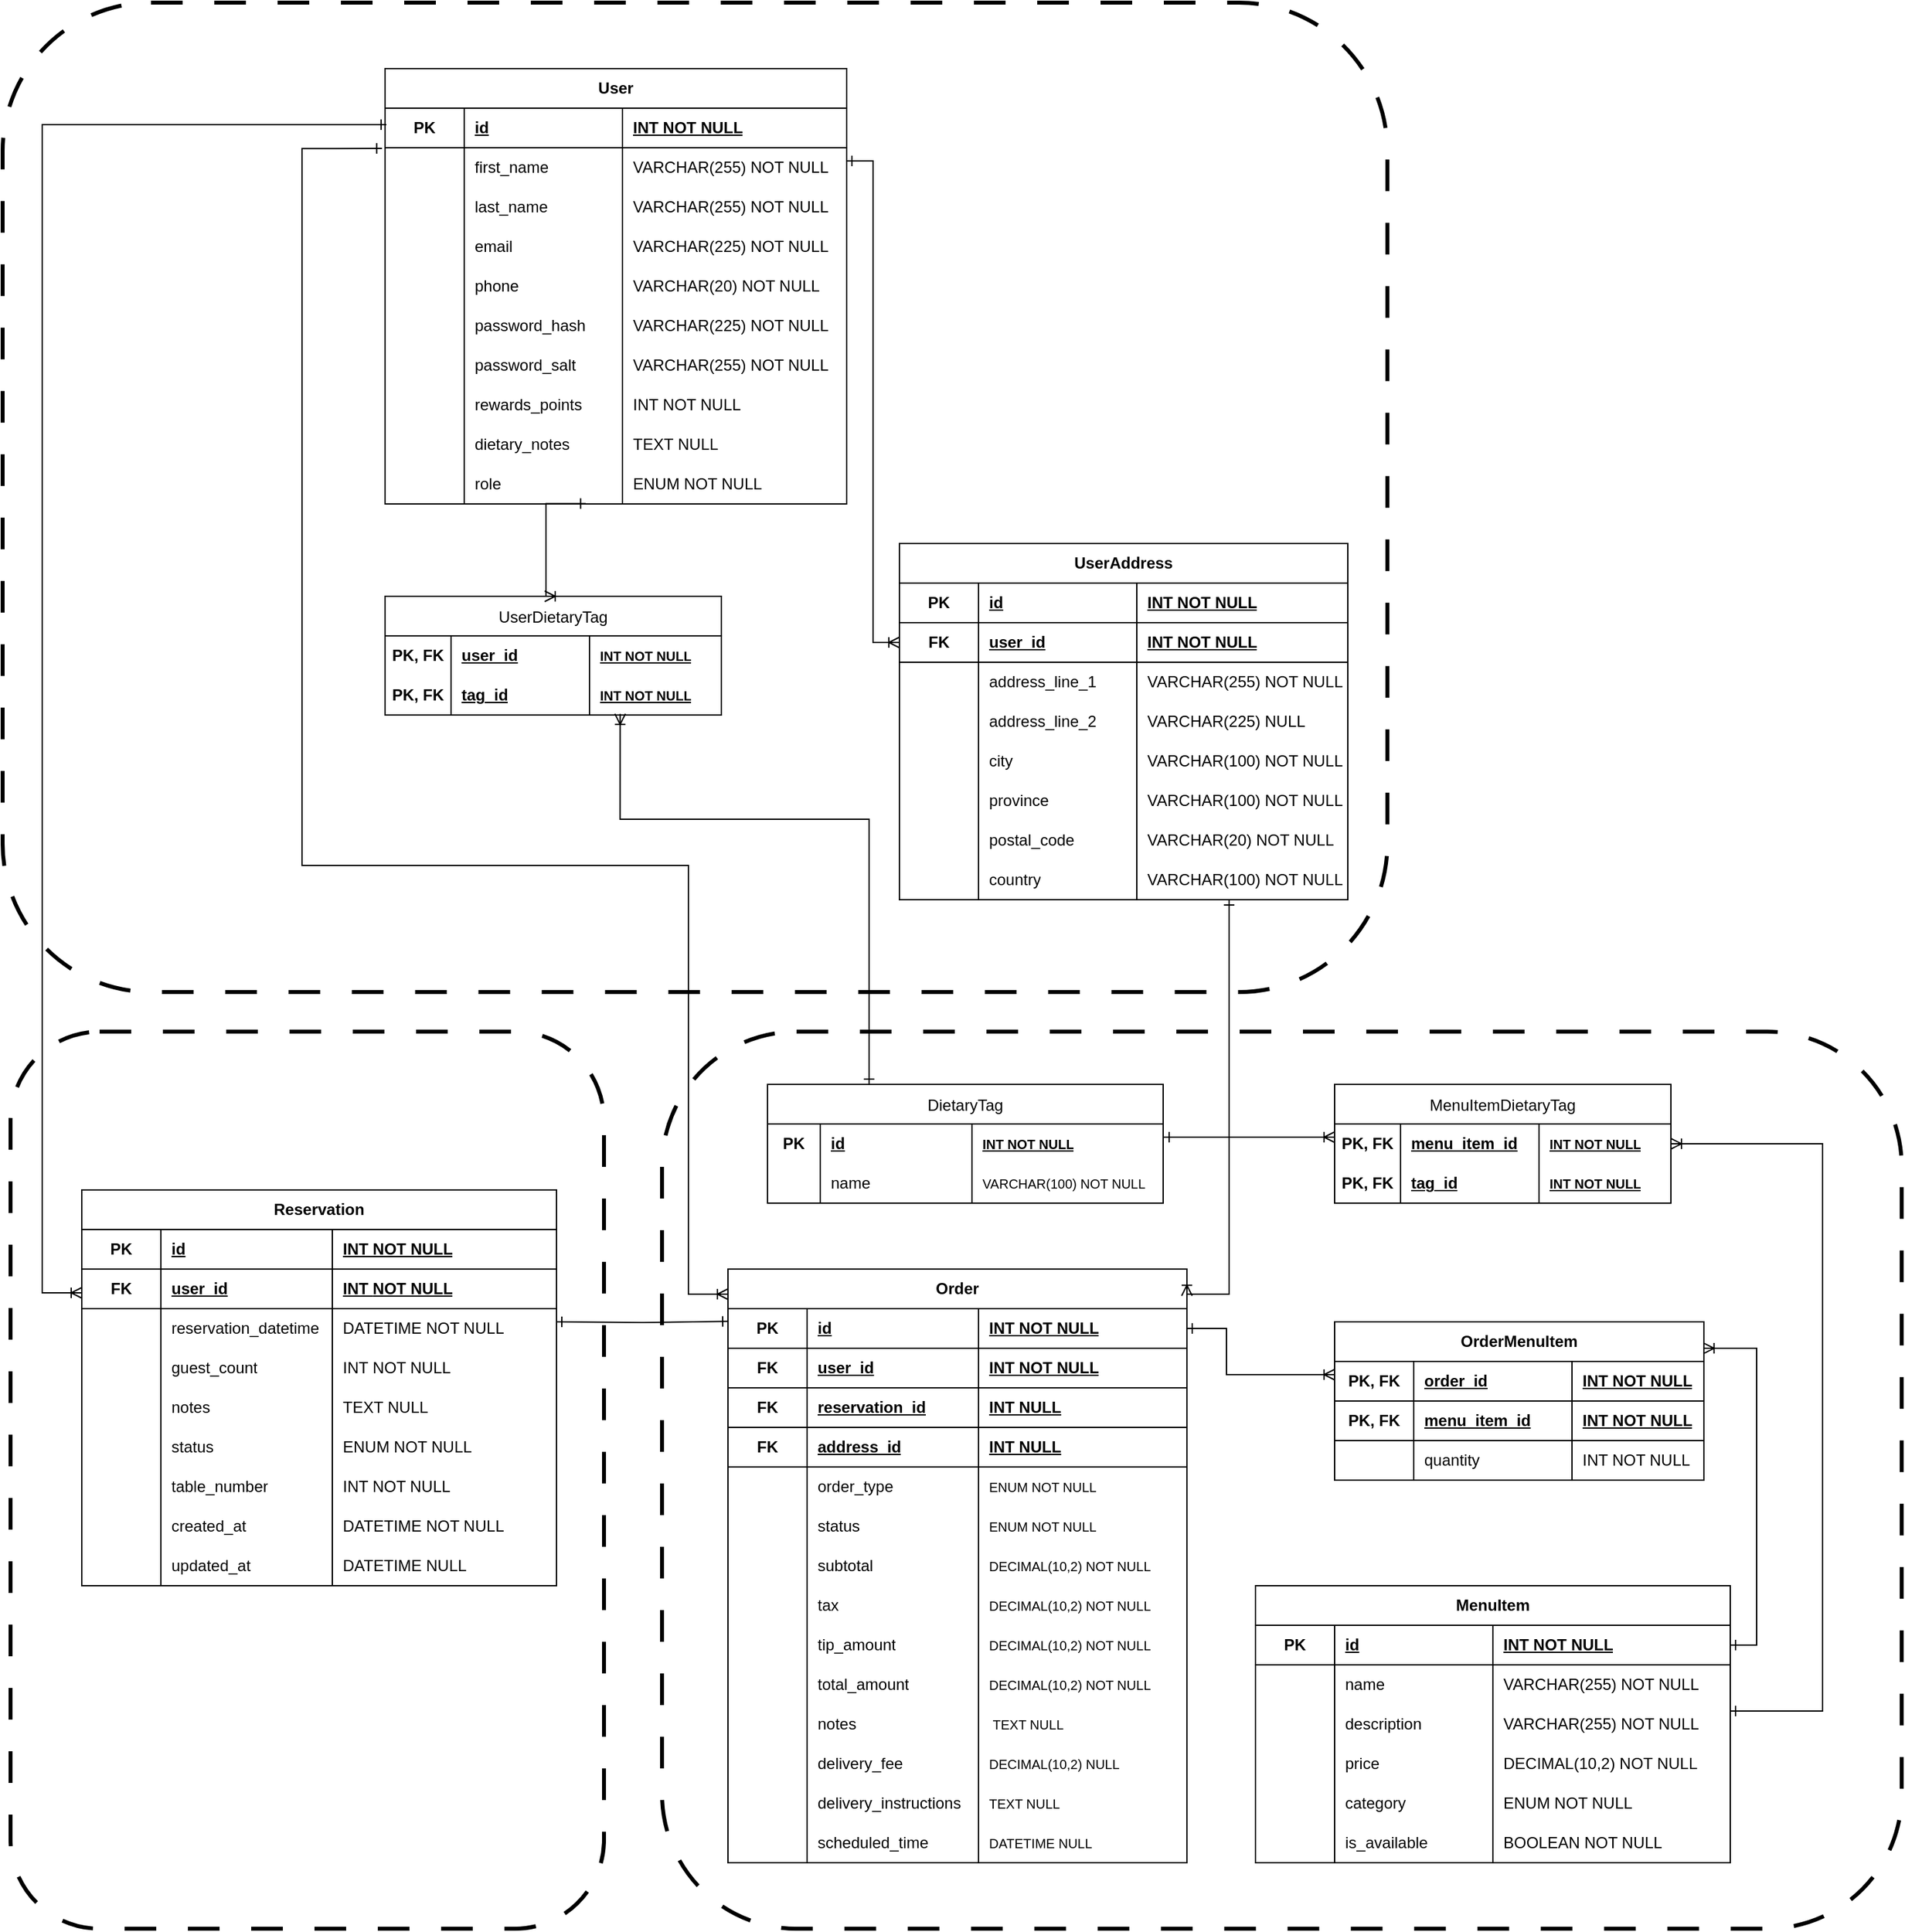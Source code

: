 <mxfile>
    <diagram id="BUfTB_dAbLeLjUyA8RWr" name="Version 3">
        <mxGraphModel dx="1377" dy="1600" grid="1" gridSize="10" guides="1" tooltips="1" connect="1" arrows="1" fold="1" page="1" pageScale="1" pageWidth="850" pageHeight="1100" background="#ffffff" math="0" shadow="0">
            <root>
                <mxCell id="0"/>
                <mxCell id="1" parent="0"/>
                <mxCell id="7hibUr86kctPAL6T1lui-2" value="" style="rounded=1;whiteSpace=wrap;html=1;fillColor=none;dashed=1;dashPattern=8 8;strokeWidth=3;" parent="1" vertex="1">
                    <mxGeometry x="-344" y="420" width="450" height="680" as="geometry"/>
                </mxCell>
                <mxCell id="7hibUr86kctPAL6T1lui-3" value="" style="rounded=1;whiteSpace=wrap;html=1;fillColor=none;dashed=1;dashPattern=8 8;strokeWidth=3;" parent="1" vertex="1">
                    <mxGeometry x="-350" y="-360" width="1050" height="750" as="geometry"/>
                </mxCell>
                <mxCell id="7hibUr86kctPAL6T1lui-4" value="" style="rounded=1;whiteSpace=wrap;html=1;fillColor=none;dashed=1;dashPattern=8 8;strokeWidth=3;" parent="1" vertex="1">
                    <mxGeometry x="150" y="420" width="940" height="680" as="geometry"/>
                </mxCell>
                <mxCell id="7hibUr86kctPAL6T1lui-5" value="DietaryTag" style="shape=table;startSize=30;container=1;collapsible=0;childLayout=tableLayout;fixedRows=1;rowLines=0;fontStyle=0;strokeColor=default;fontSize=12;" parent="1" vertex="1">
                    <mxGeometry x="230" y="460" width="300.0" height="90" as="geometry"/>
                </mxCell>
                <mxCell id="7hibUr86kctPAL6T1lui-6" value="" style="shape=tableRow;horizontal=0;startSize=0;swimlaneHead=0;swimlaneBody=0;top=0;left=0;bottom=0;right=0;collapsible=0;dropTarget=0;fillColor=none;points=[[0,0.5],[1,0.5]];portConstraint=eastwest;strokeColor=inherit;fontSize=16;" parent="7hibUr86kctPAL6T1lui-5" vertex="1">
                    <mxGeometry y="30" width="300.0" height="30" as="geometry"/>
                </mxCell>
                <mxCell id="7hibUr86kctPAL6T1lui-7" value="&lt;b style=&quot;&quot;&gt;PK&lt;/b&gt;" style="shape=partialRectangle;html=1;whiteSpace=wrap;connectable=0;fillColor=none;top=0;left=0;bottom=0;right=0;overflow=hidden;pointerEvents=1;strokeColor=inherit;fontSize=12;" parent="7hibUr86kctPAL6T1lui-6" vertex="1">
                    <mxGeometry width="40" height="30" as="geometry">
                        <mxRectangle width="40" height="30" as="alternateBounds"/>
                    </mxGeometry>
                </mxCell>
                <mxCell id="7hibUr86kctPAL6T1lui-8" value="&lt;b&gt;&lt;u&gt;id&lt;/u&gt;&lt;/b&gt;" style="shape=partialRectangle;html=1;whiteSpace=wrap;connectable=0;fillColor=none;top=0;left=0;bottom=0;right=0;align=left;spacingLeft=6;overflow=hidden;strokeColor=inherit;fontSize=12;" parent="7hibUr86kctPAL6T1lui-6" vertex="1">
                    <mxGeometry x="40" width="115" height="30" as="geometry">
                        <mxRectangle width="115" height="30" as="alternateBounds"/>
                    </mxGeometry>
                </mxCell>
                <mxCell id="7hibUr86kctPAL6T1lui-9" value="&lt;b&gt;&lt;u&gt;INT NOT NULL&lt;/u&gt;&lt;/b&gt;" style="shape=partialRectangle;html=1;whiteSpace=wrap;connectable=0;fillColor=none;top=0;left=0;bottom=0;right=0;align=left;spacingLeft=6;overflow=hidden;strokeColor=inherit;fontSize=10;" parent="7hibUr86kctPAL6T1lui-6" vertex="1">
                    <mxGeometry x="155" width="145" height="30" as="geometry">
                        <mxRectangle width="145" height="30" as="alternateBounds"/>
                    </mxGeometry>
                </mxCell>
                <mxCell id="7hibUr86kctPAL6T1lui-10" style="shape=tableRow;horizontal=0;startSize=0;swimlaneHead=0;swimlaneBody=0;top=0;left=0;bottom=0;right=0;collapsible=0;dropTarget=0;fillColor=none;points=[[0,0.5],[1,0.5]];portConstraint=eastwest;strokeColor=inherit;fontSize=16;" parent="7hibUr86kctPAL6T1lui-5" vertex="1">
                    <mxGeometry y="60" width="300.0" height="30" as="geometry"/>
                </mxCell>
                <mxCell id="7hibUr86kctPAL6T1lui-11" value="" style="shape=partialRectangle;html=1;whiteSpace=wrap;connectable=0;fillColor=none;top=0;left=0;bottom=0;right=0;overflow=hidden;strokeColor=inherit;fontSize=12;" parent="7hibUr86kctPAL6T1lui-10" vertex="1">
                    <mxGeometry width="40" height="30" as="geometry">
                        <mxRectangle width="40" height="30" as="alternateBounds"/>
                    </mxGeometry>
                </mxCell>
                <mxCell id="7hibUr86kctPAL6T1lui-12" value="name" style="shape=partialRectangle;html=1;whiteSpace=wrap;connectable=0;fillColor=none;top=0;left=0;bottom=0;right=0;align=left;spacingLeft=6;overflow=hidden;strokeColor=inherit;fontSize=12;" parent="7hibUr86kctPAL6T1lui-10" vertex="1">
                    <mxGeometry x="40" width="115" height="30" as="geometry">
                        <mxRectangle width="115" height="30" as="alternateBounds"/>
                    </mxGeometry>
                </mxCell>
                <mxCell id="7hibUr86kctPAL6T1lui-13" value="VARCHAR(100) NOT NULL" style="shape=partialRectangle;html=1;whiteSpace=wrap;connectable=0;fillColor=none;top=0;left=0;bottom=0;right=0;align=left;spacingLeft=6;overflow=hidden;strokeColor=inherit;fontSize=10;" parent="7hibUr86kctPAL6T1lui-10" vertex="1">
                    <mxGeometry x="155" width="145" height="30" as="geometry">
                        <mxRectangle width="145" height="30" as="alternateBounds"/>
                    </mxGeometry>
                </mxCell>
                <mxCell id="7hibUr86kctPAL6T1lui-14" value="MenuItemDietaryTag" style="shape=table;startSize=30;container=1;collapsible=0;childLayout=tableLayout;fixedRows=1;rowLines=0;fontStyle=0;strokeColor=default;fontSize=12;" parent="1" vertex="1">
                    <mxGeometry x="660" y="460" width="255" height="90" as="geometry"/>
                </mxCell>
                <mxCell id="7hibUr86kctPAL6T1lui-15" value="" style="shape=tableRow;horizontal=0;startSize=0;swimlaneHead=0;swimlaneBody=0;top=0;left=0;bottom=0;right=0;collapsible=0;dropTarget=0;fillColor=none;points=[[0,0.5],[1,0.5]];portConstraint=eastwest;strokeColor=inherit;fontSize=16;" parent="7hibUr86kctPAL6T1lui-14" vertex="1">
                    <mxGeometry y="30" width="255" height="30" as="geometry"/>
                </mxCell>
                <mxCell id="7hibUr86kctPAL6T1lui-16" value="&lt;b&gt;PK, FK&lt;/b&gt;" style="shape=partialRectangle;html=1;whiteSpace=wrap;connectable=0;fillColor=none;top=0;left=0;bottom=0;right=0;overflow=hidden;pointerEvents=1;strokeColor=inherit;fontSize=12;" parent="7hibUr86kctPAL6T1lui-15" vertex="1">
                    <mxGeometry width="50" height="30" as="geometry">
                        <mxRectangle width="50" height="30" as="alternateBounds"/>
                    </mxGeometry>
                </mxCell>
                <mxCell id="7hibUr86kctPAL6T1lui-17" value="&lt;b&gt;&lt;u&gt;menu_item_id&lt;/u&gt;&lt;/b&gt;" style="shape=partialRectangle;html=1;whiteSpace=wrap;connectable=0;fillColor=none;top=0;left=0;bottom=0;right=0;align=left;spacingLeft=6;overflow=hidden;strokeColor=inherit;fontSize=12;" parent="7hibUr86kctPAL6T1lui-15" vertex="1">
                    <mxGeometry x="50" width="105" height="30" as="geometry">
                        <mxRectangle width="105" height="30" as="alternateBounds"/>
                    </mxGeometry>
                </mxCell>
                <mxCell id="7hibUr86kctPAL6T1lui-18" value="&lt;b&gt;&lt;u&gt;INT NOT NULL&lt;/u&gt;&lt;/b&gt;" style="shape=partialRectangle;html=1;whiteSpace=wrap;connectable=0;fillColor=none;top=0;left=0;bottom=0;right=0;align=left;spacingLeft=6;overflow=hidden;strokeColor=inherit;fontSize=10;" parent="7hibUr86kctPAL6T1lui-15" vertex="1">
                    <mxGeometry x="155" width="100" height="30" as="geometry">
                        <mxRectangle width="100" height="30" as="alternateBounds"/>
                    </mxGeometry>
                </mxCell>
                <mxCell id="7hibUr86kctPAL6T1lui-19" style="shape=tableRow;horizontal=0;startSize=0;swimlaneHead=0;swimlaneBody=0;top=0;left=0;bottom=0;right=0;collapsible=0;dropTarget=0;fillColor=none;points=[[0,0.5],[1,0.5]];portConstraint=eastwest;strokeColor=inherit;fontSize=16;" parent="7hibUr86kctPAL6T1lui-14" vertex="1">
                    <mxGeometry y="60" width="255" height="30" as="geometry"/>
                </mxCell>
                <mxCell id="7hibUr86kctPAL6T1lui-20" value="&lt;b&gt;PK, FK&lt;/b&gt;" style="shape=partialRectangle;html=1;whiteSpace=wrap;connectable=0;fillColor=none;top=0;left=0;bottom=0;right=0;overflow=hidden;strokeColor=inherit;fontSize=12;" parent="7hibUr86kctPAL6T1lui-19" vertex="1">
                    <mxGeometry width="50" height="30" as="geometry">
                        <mxRectangle width="50" height="30" as="alternateBounds"/>
                    </mxGeometry>
                </mxCell>
                <mxCell id="7hibUr86kctPAL6T1lui-21" value="&lt;b&gt;&lt;u&gt;tag_id&lt;/u&gt;&lt;/b&gt;" style="shape=partialRectangle;html=1;whiteSpace=wrap;connectable=0;fillColor=none;top=0;left=0;bottom=0;right=0;align=left;spacingLeft=6;overflow=hidden;strokeColor=inherit;fontSize=12;" parent="7hibUr86kctPAL6T1lui-19" vertex="1">
                    <mxGeometry x="50" width="105" height="30" as="geometry">
                        <mxRectangle width="105" height="30" as="alternateBounds"/>
                    </mxGeometry>
                </mxCell>
                <mxCell id="7hibUr86kctPAL6T1lui-22" value="&lt;b&gt;&lt;u&gt;INT NOT NULL&lt;/u&gt;&lt;/b&gt;" style="shape=partialRectangle;html=1;whiteSpace=wrap;connectable=0;fillColor=none;top=0;left=0;bottom=0;right=0;align=left;spacingLeft=6;overflow=hidden;strokeColor=inherit;fontSize=10;" parent="7hibUr86kctPAL6T1lui-19" vertex="1">
                    <mxGeometry x="155" width="100" height="30" as="geometry">
                        <mxRectangle width="100" height="30" as="alternateBounds"/>
                    </mxGeometry>
                </mxCell>
                <mxCell id="7hibUr86kctPAL6T1lui-23" value="UserDietaryTag" style="shape=table;startSize=30;container=1;collapsible=0;childLayout=tableLayout;fixedRows=1;rowLines=0;fontStyle=0;strokeColor=default;fontSize=12;" parent="1" vertex="1">
                    <mxGeometry x="-60" y="90" width="255" height="90" as="geometry"/>
                </mxCell>
                <mxCell id="7hibUr86kctPAL6T1lui-24" value="" style="shape=tableRow;horizontal=0;startSize=0;swimlaneHead=0;swimlaneBody=0;top=0;left=0;bottom=0;right=0;collapsible=0;dropTarget=0;fillColor=none;points=[[0,0.5],[1,0.5]];portConstraint=eastwest;strokeColor=inherit;fontSize=16;" parent="7hibUr86kctPAL6T1lui-23" vertex="1">
                    <mxGeometry y="30" width="255" height="30" as="geometry"/>
                </mxCell>
                <mxCell id="7hibUr86kctPAL6T1lui-25" value="&lt;b&gt;PK, FK&lt;/b&gt;" style="shape=partialRectangle;html=1;whiteSpace=wrap;connectable=0;fillColor=none;top=0;left=0;bottom=0;right=0;overflow=hidden;pointerEvents=1;strokeColor=inherit;fontSize=12;" parent="7hibUr86kctPAL6T1lui-24" vertex="1">
                    <mxGeometry width="50" height="30" as="geometry">
                        <mxRectangle width="50" height="30" as="alternateBounds"/>
                    </mxGeometry>
                </mxCell>
                <mxCell id="7hibUr86kctPAL6T1lui-26" value="&lt;b&gt;&lt;u&gt;user_id&lt;/u&gt;&lt;/b&gt;" style="shape=partialRectangle;html=1;whiteSpace=wrap;connectable=0;fillColor=none;top=0;left=0;bottom=0;right=0;align=left;spacingLeft=6;overflow=hidden;strokeColor=inherit;fontSize=12;" parent="7hibUr86kctPAL6T1lui-24" vertex="1">
                    <mxGeometry x="50" width="105" height="30" as="geometry">
                        <mxRectangle width="105" height="30" as="alternateBounds"/>
                    </mxGeometry>
                </mxCell>
                <mxCell id="7hibUr86kctPAL6T1lui-27" value="&lt;b&gt;&lt;u&gt;INT NOT NULL&lt;/u&gt;&lt;/b&gt;" style="shape=partialRectangle;html=1;whiteSpace=wrap;connectable=0;fillColor=none;top=0;left=0;bottom=0;right=0;align=left;spacingLeft=6;overflow=hidden;strokeColor=inherit;fontSize=10;" parent="7hibUr86kctPAL6T1lui-24" vertex="1">
                    <mxGeometry x="155" width="100" height="30" as="geometry">
                        <mxRectangle width="100" height="30" as="alternateBounds"/>
                    </mxGeometry>
                </mxCell>
                <mxCell id="7hibUr86kctPAL6T1lui-28" style="shape=tableRow;horizontal=0;startSize=0;swimlaneHead=0;swimlaneBody=0;top=0;left=0;bottom=0;right=0;collapsible=0;dropTarget=0;fillColor=none;points=[[0,0.5],[1,0.5]];portConstraint=eastwest;strokeColor=inherit;fontSize=16;" parent="7hibUr86kctPAL6T1lui-23" vertex="1">
                    <mxGeometry y="60" width="255" height="30" as="geometry"/>
                </mxCell>
                <mxCell id="7hibUr86kctPAL6T1lui-29" value="&lt;b&gt;PK, FK&lt;/b&gt;" style="shape=partialRectangle;html=1;whiteSpace=wrap;connectable=0;fillColor=none;top=0;left=0;bottom=0;right=0;overflow=hidden;strokeColor=inherit;fontSize=12;" parent="7hibUr86kctPAL6T1lui-28" vertex="1">
                    <mxGeometry width="50" height="30" as="geometry">
                        <mxRectangle width="50" height="30" as="alternateBounds"/>
                    </mxGeometry>
                </mxCell>
                <mxCell id="7hibUr86kctPAL6T1lui-30" value="&lt;b&gt;&lt;u&gt;tag_id&lt;/u&gt;&lt;/b&gt;" style="shape=partialRectangle;html=1;whiteSpace=wrap;connectable=0;fillColor=none;top=0;left=0;bottom=0;right=0;align=left;spacingLeft=6;overflow=hidden;strokeColor=inherit;fontSize=12;" parent="7hibUr86kctPAL6T1lui-28" vertex="1">
                    <mxGeometry x="50" width="105" height="30" as="geometry">
                        <mxRectangle width="105" height="30" as="alternateBounds"/>
                    </mxGeometry>
                </mxCell>
                <mxCell id="7hibUr86kctPAL6T1lui-31" value="&lt;b&gt;&lt;u&gt;INT NOT NULL&lt;/u&gt;&lt;/b&gt;" style="shape=partialRectangle;html=1;whiteSpace=wrap;connectable=0;fillColor=none;top=0;left=0;bottom=0;right=0;align=left;spacingLeft=6;overflow=hidden;strokeColor=inherit;fontSize=10;" parent="7hibUr86kctPAL6T1lui-28" vertex="1">
                    <mxGeometry x="155" width="100" height="30" as="geometry">
                        <mxRectangle width="100" height="30" as="alternateBounds"/>
                    </mxGeometry>
                </mxCell>
                <mxCell id="7hibUr86kctPAL6T1lui-65" value="User" style="shape=table;startSize=30;container=1;collapsible=1;childLayout=tableLayout;fixedRows=1;rowLines=0;fontStyle=1;align=center;resizeLast=1;html=1;whiteSpace=wrap;" parent="1" vertex="1">
                    <mxGeometry x="-60" y="-310" width="350" height="330" as="geometry"/>
                </mxCell>
                <mxCell id="7hibUr86kctPAL6T1lui-66" value="" style="shape=tableRow;horizontal=0;startSize=0;swimlaneHead=0;swimlaneBody=0;fillColor=none;collapsible=0;dropTarget=0;points=[[0,0.5],[1,0.5]];portConstraint=eastwest;top=0;left=0;right=0;bottom=1;html=1;" parent="7hibUr86kctPAL6T1lui-65" vertex="1">
                    <mxGeometry y="30" width="350" height="30" as="geometry"/>
                </mxCell>
                <mxCell id="7hibUr86kctPAL6T1lui-67" value="PK" style="shape=partialRectangle;connectable=0;fillColor=none;top=0;left=0;bottom=0;right=0;fontStyle=1;overflow=hidden;html=1;whiteSpace=wrap;" parent="7hibUr86kctPAL6T1lui-66" vertex="1">
                    <mxGeometry width="60" height="30" as="geometry">
                        <mxRectangle width="60" height="30" as="alternateBounds"/>
                    </mxGeometry>
                </mxCell>
                <mxCell id="7hibUr86kctPAL6T1lui-68" value="id" style="shape=partialRectangle;connectable=0;fillColor=none;top=0;left=0;bottom=0;right=0;align=left;spacingLeft=6;fontStyle=5;overflow=hidden;html=1;whiteSpace=wrap;" parent="7hibUr86kctPAL6T1lui-66" vertex="1">
                    <mxGeometry x="60" width="120" height="30" as="geometry">
                        <mxRectangle width="120" height="30" as="alternateBounds"/>
                    </mxGeometry>
                </mxCell>
                <mxCell id="7hibUr86kctPAL6T1lui-69" value="INT NOT NULL" style="shape=partialRectangle;connectable=0;fillColor=none;top=0;left=0;bottom=0;right=0;align=left;spacingLeft=6;fontStyle=5;overflow=hidden;html=1;whiteSpace=wrap;" parent="7hibUr86kctPAL6T1lui-66" vertex="1">
                    <mxGeometry x="180" width="170" height="30" as="geometry">
                        <mxRectangle width="170" height="30" as="alternateBounds"/>
                    </mxGeometry>
                </mxCell>
                <mxCell id="7hibUr86kctPAL6T1lui-70" value="" style="shape=tableRow;horizontal=0;startSize=0;swimlaneHead=0;swimlaneBody=0;fillColor=none;collapsible=0;dropTarget=0;points=[[0,0.5],[1,0.5]];portConstraint=eastwest;top=0;left=0;right=0;bottom=0;html=1;" parent="7hibUr86kctPAL6T1lui-65" vertex="1">
                    <mxGeometry y="60" width="350" height="30" as="geometry"/>
                </mxCell>
                <mxCell id="7hibUr86kctPAL6T1lui-71" value="" style="shape=partialRectangle;connectable=0;fillColor=none;top=0;left=0;bottom=0;right=0;editable=1;overflow=hidden;html=1;whiteSpace=wrap;" parent="7hibUr86kctPAL6T1lui-70" vertex="1">
                    <mxGeometry width="60" height="30" as="geometry">
                        <mxRectangle width="60" height="30" as="alternateBounds"/>
                    </mxGeometry>
                </mxCell>
                <mxCell id="7hibUr86kctPAL6T1lui-72" value="first_name" style="shape=partialRectangle;connectable=0;fillColor=none;top=0;left=0;bottom=0;right=0;align=left;spacingLeft=6;overflow=hidden;html=1;whiteSpace=wrap;" parent="7hibUr86kctPAL6T1lui-70" vertex="1">
                    <mxGeometry x="60" width="120" height="30" as="geometry">
                        <mxRectangle width="120" height="30" as="alternateBounds"/>
                    </mxGeometry>
                </mxCell>
                <mxCell id="7hibUr86kctPAL6T1lui-73" value="VARCHAR(255) NOT NULL" style="shape=partialRectangle;connectable=0;fillColor=none;top=0;left=0;bottom=0;right=0;align=left;spacingLeft=6;overflow=hidden;html=1;whiteSpace=wrap;" parent="7hibUr86kctPAL6T1lui-70" vertex="1">
                    <mxGeometry x="180" width="170" height="30" as="geometry">
                        <mxRectangle width="170" height="30" as="alternateBounds"/>
                    </mxGeometry>
                </mxCell>
                <mxCell id="7hibUr86kctPAL6T1lui-74" style="shape=tableRow;horizontal=0;startSize=0;swimlaneHead=0;swimlaneBody=0;fillColor=none;collapsible=0;dropTarget=0;points=[[0,0.5],[1,0.5]];portConstraint=eastwest;top=0;left=0;right=0;bottom=0;html=1;" parent="7hibUr86kctPAL6T1lui-65" vertex="1">
                    <mxGeometry y="90" width="350" height="30" as="geometry"/>
                </mxCell>
                <mxCell id="7hibUr86kctPAL6T1lui-75" style="shape=partialRectangle;connectable=0;fillColor=none;top=0;left=0;bottom=0;right=0;editable=1;overflow=hidden;html=1;whiteSpace=wrap;" parent="7hibUr86kctPAL6T1lui-74" vertex="1">
                    <mxGeometry width="60" height="30" as="geometry">
                        <mxRectangle width="60" height="30" as="alternateBounds"/>
                    </mxGeometry>
                </mxCell>
                <mxCell id="7hibUr86kctPAL6T1lui-76" value="last_name" style="shape=partialRectangle;connectable=0;fillColor=none;top=0;left=0;bottom=0;right=0;align=left;spacingLeft=6;overflow=hidden;html=1;whiteSpace=wrap;" parent="7hibUr86kctPAL6T1lui-74" vertex="1">
                    <mxGeometry x="60" width="120" height="30" as="geometry">
                        <mxRectangle width="120" height="30" as="alternateBounds"/>
                    </mxGeometry>
                </mxCell>
                <mxCell id="7hibUr86kctPAL6T1lui-77" value="VARCHAR(255)&lt;span style=&quot;color: rgb(0, 0, 0);&quot;&gt;&amp;nbsp;NOT NULL&lt;/span&gt;" style="shape=partialRectangle;connectable=0;fillColor=none;top=0;left=0;bottom=0;right=0;align=left;spacingLeft=6;overflow=hidden;html=1;whiteSpace=wrap;" parent="7hibUr86kctPAL6T1lui-74" vertex="1">
                    <mxGeometry x="180" width="170" height="30" as="geometry">
                        <mxRectangle width="170" height="30" as="alternateBounds"/>
                    </mxGeometry>
                </mxCell>
                <mxCell id="7hibUr86kctPAL6T1lui-78" value="" style="shape=tableRow;horizontal=0;startSize=0;swimlaneHead=0;swimlaneBody=0;fillColor=none;collapsible=0;dropTarget=0;points=[[0,0.5],[1,0.5]];portConstraint=eastwest;top=0;left=0;right=0;bottom=0;html=1;" parent="7hibUr86kctPAL6T1lui-65" vertex="1">
                    <mxGeometry y="120" width="350" height="30" as="geometry"/>
                </mxCell>
                <mxCell id="7hibUr86kctPAL6T1lui-79" value="" style="shape=partialRectangle;connectable=0;fillColor=none;top=0;left=0;bottom=0;right=0;editable=1;overflow=hidden;html=1;whiteSpace=wrap;" parent="7hibUr86kctPAL6T1lui-78" vertex="1">
                    <mxGeometry width="60" height="30" as="geometry">
                        <mxRectangle width="60" height="30" as="alternateBounds"/>
                    </mxGeometry>
                </mxCell>
                <mxCell id="7hibUr86kctPAL6T1lui-80" value="email" style="shape=partialRectangle;connectable=0;fillColor=none;top=0;left=0;bottom=0;right=0;align=left;spacingLeft=6;overflow=hidden;html=1;whiteSpace=wrap;" parent="7hibUr86kctPAL6T1lui-78" vertex="1">
                    <mxGeometry x="60" width="120" height="30" as="geometry">
                        <mxRectangle width="120" height="30" as="alternateBounds"/>
                    </mxGeometry>
                </mxCell>
                <mxCell id="7hibUr86kctPAL6T1lui-81" value="VARCHAR(225)&lt;span style=&quot;color: rgb(0, 0, 0);&quot;&gt;&amp;nbsp;NOT NULL&lt;/span&gt;" style="shape=partialRectangle;connectable=0;fillColor=none;top=0;left=0;bottom=0;right=0;align=left;spacingLeft=6;overflow=hidden;html=1;whiteSpace=wrap;" parent="7hibUr86kctPAL6T1lui-78" vertex="1">
                    <mxGeometry x="180" width="170" height="30" as="geometry">
                        <mxRectangle width="170" height="30" as="alternateBounds"/>
                    </mxGeometry>
                </mxCell>
                <mxCell id="7hibUr86kctPAL6T1lui-82" style="shape=tableRow;horizontal=0;startSize=0;swimlaneHead=0;swimlaneBody=0;fillColor=none;collapsible=0;dropTarget=0;points=[[0,0.5],[1,0.5]];portConstraint=eastwest;top=0;left=0;right=0;bottom=0;html=1;" parent="7hibUr86kctPAL6T1lui-65" vertex="1">
                    <mxGeometry y="150" width="350" height="30" as="geometry"/>
                </mxCell>
                <mxCell id="7hibUr86kctPAL6T1lui-83" style="shape=partialRectangle;connectable=0;fillColor=none;top=0;left=0;bottom=0;right=0;editable=1;overflow=hidden;html=1;whiteSpace=wrap;" parent="7hibUr86kctPAL6T1lui-82" vertex="1">
                    <mxGeometry width="60" height="30" as="geometry">
                        <mxRectangle width="60" height="30" as="alternateBounds"/>
                    </mxGeometry>
                </mxCell>
                <mxCell id="7hibUr86kctPAL6T1lui-84" value="phone" style="shape=partialRectangle;connectable=0;fillColor=none;top=0;left=0;bottom=0;right=0;align=left;spacingLeft=6;overflow=hidden;html=1;whiteSpace=wrap;" parent="7hibUr86kctPAL6T1lui-82" vertex="1">
                    <mxGeometry x="60" width="120" height="30" as="geometry">
                        <mxRectangle width="120" height="30" as="alternateBounds"/>
                    </mxGeometry>
                </mxCell>
                <mxCell id="7hibUr86kctPAL6T1lui-85" value="VARCHAR(20)&lt;span style=&quot;color: rgb(0, 0, 0);&quot;&gt;&amp;nbsp;NOT NULL&lt;/span&gt;" style="shape=partialRectangle;connectable=0;fillColor=none;top=0;left=0;bottom=0;right=0;align=left;spacingLeft=6;overflow=hidden;html=1;whiteSpace=wrap;" parent="7hibUr86kctPAL6T1lui-82" vertex="1">
                    <mxGeometry x="180" width="170" height="30" as="geometry">
                        <mxRectangle width="170" height="30" as="alternateBounds"/>
                    </mxGeometry>
                </mxCell>
                <mxCell id="7hibUr86kctPAL6T1lui-86" style="shape=tableRow;horizontal=0;startSize=0;swimlaneHead=0;swimlaneBody=0;fillColor=none;collapsible=0;dropTarget=0;points=[[0,0.5],[1,0.5]];portConstraint=eastwest;top=0;left=0;right=0;bottom=0;html=1;" parent="7hibUr86kctPAL6T1lui-65" vertex="1">
                    <mxGeometry y="180" width="350" height="30" as="geometry"/>
                </mxCell>
                <mxCell id="7hibUr86kctPAL6T1lui-87" style="shape=partialRectangle;connectable=0;fillColor=none;top=0;left=0;bottom=0;right=0;editable=1;overflow=hidden;html=1;whiteSpace=wrap;" parent="7hibUr86kctPAL6T1lui-86" vertex="1">
                    <mxGeometry width="60" height="30" as="geometry">
                        <mxRectangle width="60" height="30" as="alternateBounds"/>
                    </mxGeometry>
                </mxCell>
                <mxCell id="7hibUr86kctPAL6T1lui-88" value="password_hash" style="shape=partialRectangle;connectable=0;fillColor=none;top=0;left=0;bottom=0;right=0;align=left;spacingLeft=6;overflow=hidden;html=1;whiteSpace=wrap;" parent="7hibUr86kctPAL6T1lui-86" vertex="1">
                    <mxGeometry x="60" width="120" height="30" as="geometry">
                        <mxRectangle width="120" height="30" as="alternateBounds"/>
                    </mxGeometry>
                </mxCell>
                <mxCell id="7hibUr86kctPAL6T1lui-89" value="VARCHAR(225)&lt;span style=&quot;color: rgb(0, 0, 0);&quot;&gt;&amp;nbsp;NOT NULL&lt;/span&gt;" style="shape=partialRectangle;connectable=0;fillColor=none;top=0;left=0;bottom=0;right=0;align=left;spacingLeft=6;overflow=hidden;html=1;whiteSpace=wrap;" parent="7hibUr86kctPAL6T1lui-86" vertex="1">
                    <mxGeometry x="180" width="170" height="30" as="geometry">
                        <mxRectangle width="170" height="30" as="alternateBounds"/>
                    </mxGeometry>
                </mxCell>
                <mxCell id="7hibUr86kctPAL6T1lui-90" style="shape=tableRow;horizontal=0;startSize=0;swimlaneHead=0;swimlaneBody=0;fillColor=none;collapsible=0;dropTarget=0;points=[[0,0.5],[1,0.5]];portConstraint=eastwest;top=0;left=0;right=0;bottom=0;html=1;" parent="7hibUr86kctPAL6T1lui-65" vertex="1">
                    <mxGeometry y="210" width="350" height="30" as="geometry"/>
                </mxCell>
                <mxCell id="7hibUr86kctPAL6T1lui-91" style="shape=partialRectangle;connectable=0;fillColor=none;top=0;left=0;bottom=0;right=0;editable=1;overflow=hidden;html=1;whiteSpace=wrap;" parent="7hibUr86kctPAL6T1lui-90" vertex="1">
                    <mxGeometry width="60" height="30" as="geometry">
                        <mxRectangle width="60" height="30" as="alternateBounds"/>
                    </mxGeometry>
                </mxCell>
                <mxCell id="7hibUr86kctPAL6T1lui-92" value="password_salt" style="shape=partialRectangle;connectable=0;fillColor=none;top=0;left=0;bottom=0;right=0;align=left;spacingLeft=6;overflow=hidden;html=1;whiteSpace=wrap;" parent="7hibUr86kctPAL6T1lui-90" vertex="1">
                    <mxGeometry x="60" width="120" height="30" as="geometry">
                        <mxRectangle width="120" height="30" as="alternateBounds"/>
                    </mxGeometry>
                </mxCell>
                <mxCell id="7hibUr86kctPAL6T1lui-93" value="VARCHAR(255)&lt;span style=&quot;color: rgb(0, 0, 0);&quot;&gt;&amp;nbsp;NOT NULL&lt;/span&gt;" style="shape=partialRectangle;connectable=0;fillColor=none;top=0;left=0;bottom=0;right=0;align=left;spacingLeft=6;overflow=hidden;html=1;whiteSpace=wrap;" parent="7hibUr86kctPAL6T1lui-90" vertex="1">
                    <mxGeometry x="180" width="170" height="30" as="geometry">
                        <mxRectangle width="170" height="30" as="alternateBounds"/>
                    </mxGeometry>
                </mxCell>
                <mxCell id="7hibUr86kctPAL6T1lui-98" style="shape=tableRow;horizontal=0;startSize=0;swimlaneHead=0;swimlaneBody=0;fillColor=none;collapsible=0;dropTarget=0;points=[[0,0.5],[1,0.5]];portConstraint=eastwest;top=0;left=0;right=0;bottom=0;html=1;" parent="7hibUr86kctPAL6T1lui-65" vertex="1">
                    <mxGeometry y="240" width="350" height="30" as="geometry"/>
                </mxCell>
                <mxCell id="7hibUr86kctPAL6T1lui-99" style="shape=partialRectangle;connectable=0;fillColor=none;top=0;left=0;bottom=0;right=0;editable=1;overflow=hidden;html=1;whiteSpace=wrap;" parent="7hibUr86kctPAL6T1lui-98" vertex="1">
                    <mxGeometry width="60" height="30" as="geometry">
                        <mxRectangle width="60" height="30" as="alternateBounds"/>
                    </mxGeometry>
                </mxCell>
                <mxCell id="7hibUr86kctPAL6T1lui-100" value="rewards_points" style="shape=partialRectangle;connectable=0;fillColor=none;top=0;left=0;bottom=0;right=0;align=left;spacingLeft=6;overflow=hidden;html=1;whiteSpace=wrap;" parent="7hibUr86kctPAL6T1lui-98" vertex="1">
                    <mxGeometry x="60" width="120" height="30" as="geometry">
                        <mxRectangle width="120" height="30" as="alternateBounds"/>
                    </mxGeometry>
                </mxCell>
                <mxCell id="7hibUr86kctPAL6T1lui-101" value="INT&lt;span style=&quot;color: rgb(0, 0, 0);&quot;&gt;&amp;nbsp;NOT NULL&lt;/span&gt;" style="shape=partialRectangle;connectable=0;fillColor=none;top=0;left=0;bottom=0;right=0;align=left;spacingLeft=6;overflow=hidden;html=1;whiteSpace=wrap;" parent="7hibUr86kctPAL6T1lui-98" vertex="1">
                    <mxGeometry x="180" width="170" height="30" as="geometry">
                        <mxRectangle width="170" height="30" as="alternateBounds"/>
                    </mxGeometry>
                </mxCell>
                <mxCell id="7hibUr86kctPAL6T1lui-102" style="shape=tableRow;horizontal=0;startSize=0;swimlaneHead=0;swimlaneBody=0;fillColor=none;collapsible=0;dropTarget=0;points=[[0,0.5],[1,0.5]];portConstraint=eastwest;top=0;left=0;right=0;bottom=0;html=1;" parent="7hibUr86kctPAL6T1lui-65" vertex="1">
                    <mxGeometry y="270" width="350" height="30" as="geometry"/>
                </mxCell>
                <mxCell id="7hibUr86kctPAL6T1lui-103" style="shape=partialRectangle;connectable=0;fillColor=none;top=0;left=0;bottom=0;right=0;editable=1;overflow=hidden;html=1;whiteSpace=wrap;" parent="7hibUr86kctPAL6T1lui-102" vertex="1">
                    <mxGeometry width="60" height="30" as="geometry">
                        <mxRectangle width="60" height="30" as="alternateBounds"/>
                    </mxGeometry>
                </mxCell>
                <mxCell id="7hibUr86kctPAL6T1lui-104" value="dietary_notes" style="shape=partialRectangle;connectable=0;fillColor=none;top=0;left=0;bottom=0;right=0;align=left;spacingLeft=6;overflow=hidden;html=1;whiteSpace=wrap;" parent="7hibUr86kctPAL6T1lui-102" vertex="1">
                    <mxGeometry x="60" width="120" height="30" as="geometry">
                        <mxRectangle width="120" height="30" as="alternateBounds"/>
                    </mxGeometry>
                </mxCell>
                <mxCell id="7hibUr86kctPAL6T1lui-105" value="TEXT&amp;nbsp;&lt;span style=&quot;color: rgb(0, 0, 0);&quot;&gt;NULL&lt;/span&gt;" style="shape=partialRectangle;connectable=0;fillColor=none;top=0;left=0;bottom=0;right=0;align=left;spacingLeft=6;overflow=hidden;html=1;whiteSpace=wrap;" parent="7hibUr86kctPAL6T1lui-102" vertex="1">
                    <mxGeometry x="180" width="170" height="30" as="geometry">
                        <mxRectangle width="170" height="30" as="alternateBounds"/>
                    </mxGeometry>
                </mxCell>
                <mxCell id="7hibUr86kctPAL6T1lui-303" style="shape=tableRow;horizontal=0;startSize=0;swimlaneHead=0;swimlaneBody=0;fillColor=none;collapsible=0;dropTarget=0;points=[[0,0.5],[1,0.5]];portConstraint=eastwest;top=0;left=0;right=0;bottom=0;html=1;" parent="7hibUr86kctPAL6T1lui-65" vertex="1">
                    <mxGeometry y="300" width="350" height="30" as="geometry"/>
                </mxCell>
                <mxCell id="7hibUr86kctPAL6T1lui-304" style="shape=partialRectangle;connectable=0;fillColor=none;top=0;left=0;bottom=0;right=0;editable=1;overflow=hidden;html=1;whiteSpace=wrap;" parent="7hibUr86kctPAL6T1lui-303" vertex="1">
                    <mxGeometry width="60" height="30" as="geometry">
                        <mxRectangle width="60" height="30" as="alternateBounds"/>
                    </mxGeometry>
                </mxCell>
                <mxCell id="7hibUr86kctPAL6T1lui-305" value="role" style="shape=partialRectangle;connectable=0;fillColor=none;top=0;left=0;bottom=0;right=0;align=left;spacingLeft=6;overflow=hidden;html=1;whiteSpace=wrap;" parent="7hibUr86kctPAL6T1lui-303" vertex="1">
                    <mxGeometry x="60" width="120" height="30" as="geometry">
                        <mxRectangle width="120" height="30" as="alternateBounds"/>
                    </mxGeometry>
                </mxCell>
                <mxCell id="7hibUr86kctPAL6T1lui-306" value="&lt;span style=&quot;color: rgb(0, 0, 0);&quot;&gt;ENUM NOT NULL&lt;/span&gt;" style="shape=partialRectangle;connectable=0;fillColor=none;top=0;left=0;bottom=0;right=0;align=left;spacingLeft=6;overflow=hidden;html=1;whiteSpace=wrap;" parent="7hibUr86kctPAL6T1lui-303" vertex="1">
                    <mxGeometry x="180" width="170" height="30" as="geometry">
                        <mxRectangle width="170" height="30" as="alternateBounds"/>
                    </mxGeometry>
                </mxCell>
                <mxCell id="7hibUr86kctPAL6T1lui-106" value="UserAddress" style="shape=table;startSize=30;container=1;collapsible=1;childLayout=tableLayout;fixedRows=1;rowLines=0;fontStyle=1;align=center;resizeLast=1;html=1;whiteSpace=wrap;" parent="1" vertex="1">
                    <mxGeometry x="330" y="50" width="340" height="270" as="geometry"/>
                </mxCell>
                <mxCell id="7hibUr86kctPAL6T1lui-107" value="" style="shape=tableRow;horizontal=0;startSize=0;swimlaneHead=0;swimlaneBody=0;fillColor=none;collapsible=0;dropTarget=0;points=[[0,0.5],[1,0.5]];portConstraint=eastwest;top=0;left=0;right=0;bottom=1;html=1;" parent="7hibUr86kctPAL6T1lui-106" vertex="1">
                    <mxGeometry y="30" width="340" height="30" as="geometry"/>
                </mxCell>
                <mxCell id="7hibUr86kctPAL6T1lui-108" value="PK" style="shape=partialRectangle;connectable=0;fillColor=none;top=0;left=0;bottom=0;right=0;fontStyle=1;overflow=hidden;html=1;whiteSpace=wrap;" parent="7hibUr86kctPAL6T1lui-107" vertex="1">
                    <mxGeometry width="60" height="30" as="geometry">
                        <mxRectangle width="60" height="30" as="alternateBounds"/>
                    </mxGeometry>
                </mxCell>
                <mxCell id="7hibUr86kctPAL6T1lui-109" value="id" style="shape=partialRectangle;connectable=0;fillColor=none;top=0;left=0;bottom=0;right=0;align=left;spacingLeft=6;fontStyle=5;overflow=hidden;html=1;whiteSpace=wrap;" parent="7hibUr86kctPAL6T1lui-107" vertex="1">
                    <mxGeometry x="60" width="120" height="30" as="geometry">
                        <mxRectangle width="120" height="30" as="alternateBounds"/>
                    </mxGeometry>
                </mxCell>
                <mxCell id="7hibUr86kctPAL6T1lui-110" value="INT NOT NULL" style="shape=partialRectangle;connectable=0;fillColor=none;top=0;left=0;bottom=0;right=0;align=left;spacingLeft=6;fontStyle=5;overflow=hidden;html=1;whiteSpace=wrap;" parent="7hibUr86kctPAL6T1lui-107" vertex="1">
                    <mxGeometry x="180" width="160" height="30" as="geometry">
                        <mxRectangle width="160" height="30" as="alternateBounds"/>
                    </mxGeometry>
                </mxCell>
                <mxCell id="7hibUr86kctPAL6T1lui-111" style="shape=tableRow;horizontal=0;startSize=0;swimlaneHead=0;swimlaneBody=0;fillColor=none;collapsible=0;dropTarget=0;points=[[0,0.5],[1,0.5]];portConstraint=eastwest;top=0;left=0;right=0;bottom=1;html=1;" parent="7hibUr86kctPAL6T1lui-106" vertex="1">
                    <mxGeometry y="60" width="340" height="30" as="geometry"/>
                </mxCell>
                <mxCell id="7hibUr86kctPAL6T1lui-112" value="FK" style="shape=partialRectangle;connectable=0;fillColor=none;top=0;left=0;bottom=0;right=0;fontStyle=1;overflow=hidden;html=1;whiteSpace=wrap;" parent="7hibUr86kctPAL6T1lui-111" vertex="1">
                    <mxGeometry width="60" height="30" as="geometry">
                        <mxRectangle width="60" height="30" as="alternateBounds"/>
                    </mxGeometry>
                </mxCell>
                <mxCell id="7hibUr86kctPAL6T1lui-113" value="user_id" style="shape=partialRectangle;connectable=0;fillColor=none;top=0;left=0;bottom=0;right=0;align=left;spacingLeft=6;fontStyle=5;overflow=hidden;html=1;whiteSpace=wrap;" parent="7hibUr86kctPAL6T1lui-111" vertex="1">
                    <mxGeometry x="60" width="120" height="30" as="geometry">
                        <mxRectangle width="120" height="30" as="alternateBounds"/>
                    </mxGeometry>
                </mxCell>
                <mxCell id="7hibUr86kctPAL6T1lui-114" value="INT NOT NULL" style="shape=partialRectangle;connectable=0;fillColor=none;top=0;left=0;bottom=0;right=0;align=left;spacingLeft=6;fontStyle=5;overflow=hidden;html=1;whiteSpace=wrap;" parent="7hibUr86kctPAL6T1lui-111" vertex="1">
                    <mxGeometry x="180" width="160" height="30" as="geometry">
                        <mxRectangle width="160" height="30" as="alternateBounds"/>
                    </mxGeometry>
                </mxCell>
                <mxCell id="7hibUr86kctPAL6T1lui-115" value="" style="shape=tableRow;horizontal=0;startSize=0;swimlaneHead=0;swimlaneBody=0;fillColor=none;collapsible=0;dropTarget=0;points=[[0,0.5],[1,0.5]];portConstraint=eastwest;top=0;left=0;right=0;bottom=0;html=1;" parent="7hibUr86kctPAL6T1lui-106" vertex="1">
                    <mxGeometry y="90" width="340" height="30" as="geometry"/>
                </mxCell>
                <mxCell id="7hibUr86kctPAL6T1lui-116" value="" style="shape=partialRectangle;connectable=0;fillColor=none;top=0;left=0;bottom=0;right=0;editable=1;overflow=hidden;html=1;whiteSpace=wrap;" parent="7hibUr86kctPAL6T1lui-115" vertex="1">
                    <mxGeometry width="60" height="30" as="geometry">
                        <mxRectangle width="60" height="30" as="alternateBounds"/>
                    </mxGeometry>
                </mxCell>
                <mxCell id="7hibUr86kctPAL6T1lui-117" value="address_line_1" style="shape=partialRectangle;connectable=0;fillColor=none;top=0;left=0;bottom=0;right=0;align=left;spacingLeft=6;overflow=hidden;html=1;whiteSpace=wrap;" parent="7hibUr86kctPAL6T1lui-115" vertex="1">
                    <mxGeometry x="60" width="120" height="30" as="geometry">
                        <mxRectangle width="120" height="30" as="alternateBounds"/>
                    </mxGeometry>
                </mxCell>
                <mxCell id="7hibUr86kctPAL6T1lui-118" value="VARCHAR(255) NOT NULL" style="shape=partialRectangle;connectable=0;fillColor=none;top=0;left=0;bottom=0;right=0;align=left;spacingLeft=6;overflow=hidden;html=1;whiteSpace=wrap;" parent="7hibUr86kctPAL6T1lui-115" vertex="1">
                    <mxGeometry x="180" width="160" height="30" as="geometry">
                        <mxRectangle width="160" height="30" as="alternateBounds"/>
                    </mxGeometry>
                </mxCell>
                <mxCell id="7hibUr86kctPAL6T1lui-119" value="" style="shape=tableRow;horizontal=0;startSize=0;swimlaneHead=0;swimlaneBody=0;fillColor=none;collapsible=0;dropTarget=0;points=[[0,0.5],[1,0.5]];portConstraint=eastwest;top=0;left=0;right=0;bottom=0;html=1;" parent="7hibUr86kctPAL6T1lui-106" vertex="1">
                    <mxGeometry y="120" width="340" height="30" as="geometry"/>
                </mxCell>
                <mxCell id="7hibUr86kctPAL6T1lui-120" value="" style="shape=partialRectangle;connectable=0;fillColor=none;top=0;left=0;bottom=0;right=0;editable=1;overflow=hidden;html=1;whiteSpace=wrap;" parent="7hibUr86kctPAL6T1lui-119" vertex="1">
                    <mxGeometry width="60" height="30" as="geometry">
                        <mxRectangle width="60" height="30" as="alternateBounds"/>
                    </mxGeometry>
                </mxCell>
                <mxCell id="7hibUr86kctPAL6T1lui-121" value="address_line_2" style="shape=partialRectangle;connectable=0;fillColor=none;top=0;left=0;bottom=0;right=0;align=left;spacingLeft=6;overflow=hidden;html=1;whiteSpace=wrap;" parent="7hibUr86kctPAL6T1lui-119" vertex="1">
                    <mxGeometry x="60" width="120" height="30" as="geometry">
                        <mxRectangle width="120" height="30" as="alternateBounds"/>
                    </mxGeometry>
                </mxCell>
                <mxCell id="7hibUr86kctPAL6T1lui-122" value="VARCHAR(225)&amp;nbsp;&lt;span style=&quot;color: rgb(0, 0, 0);&quot;&gt;NULL&lt;/span&gt;" style="shape=partialRectangle;connectable=0;fillColor=none;top=0;left=0;bottom=0;right=0;align=left;spacingLeft=6;overflow=hidden;html=1;whiteSpace=wrap;" parent="7hibUr86kctPAL6T1lui-119" vertex="1">
                    <mxGeometry x="180" width="160" height="30" as="geometry">
                        <mxRectangle width="160" height="30" as="alternateBounds"/>
                    </mxGeometry>
                </mxCell>
                <mxCell id="7hibUr86kctPAL6T1lui-123" style="shape=tableRow;horizontal=0;startSize=0;swimlaneHead=0;swimlaneBody=0;fillColor=none;collapsible=0;dropTarget=0;points=[[0,0.5],[1,0.5]];portConstraint=eastwest;top=0;left=0;right=0;bottom=0;html=1;" parent="7hibUr86kctPAL6T1lui-106" vertex="1">
                    <mxGeometry y="150" width="340" height="30" as="geometry"/>
                </mxCell>
                <mxCell id="7hibUr86kctPAL6T1lui-124" style="shape=partialRectangle;connectable=0;fillColor=none;top=0;left=0;bottom=0;right=0;editable=1;overflow=hidden;html=1;whiteSpace=wrap;" parent="7hibUr86kctPAL6T1lui-123" vertex="1">
                    <mxGeometry width="60" height="30" as="geometry">
                        <mxRectangle width="60" height="30" as="alternateBounds"/>
                    </mxGeometry>
                </mxCell>
                <mxCell id="7hibUr86kctPAL6T1lui-125" value="city" style="shape=partialRectangle;connectable=0;fillColor=none;top=0;left=0;bottom=0;right=0;align=left;spacingLeft=6;overflow=hidden;html=1;whiteSpace=wrap;" parent="7hibUr86kctPAL6T1lui-123" vertex="1">
                    <mxGeometry x="60" width="120" height="30" as="geometry">
                        <mxRectangle width="120" height="30" as="alternateBounds"/>
                    </mxGeometry>
                </mxCell>
                <mxCell id="7hibUr86kctPAL6T1lui-126" value="VARCHAR(100)&amp;nbsp;&lt;span style=&quot;color: rgb(0, 0, 0);&quot;&gt;NOT NULL&lt;/span&gt;" style="shape=partialRectangle;connectable=0;fillColor=none;top=0;left=0;bottom=0;right=0;align=left;spacingLeft=6;overflow=hidden;html=1;whiteSpace=wrap;" parent="7hibUr86kctPAL6T1lui-123" vertex="1">
                    <mxGeometry x="180" width="160" height="30" as="geometry">
                        <mxRectangle width="160" height="30" as="alternateBounds"/>
                    </mxGeometry>
                </mxCell>
                <mxCell id="7hibUr86kctPAL6T1lui-127" style="shape=tableRow;horizontal=0;startSize=0;swimlaneHead=0;swimlaneBody=0;fillColor=none;collapsible=0;dropTarget=0;points=[[0,0.5],[1,0.5]];portConstraint=eastwest;top=0;left=0;right=0;bottom=0;html=1;" parent="7hibUr86kctPAL6T1lui-106" vertex="1">
                    <mxGeometry y="180" width="340" height="30" as="geometry"/>
                </mxCell>
                <mxCell id="7hibUr86kctPAL6T1lui-128" style="shape=partialRectangle;connectable=0;fillColor=none;top=0;left=0;bottom=0;right=0;editable=1;overflow=hidden;html=1;whiteSpace=wrap;" parent="7hibUr86kctPAL6T1lui-127" vertex="1">
                    <mxGeometry width="60" height="30" as="geometry">
                        <mxRectangle width="60" height="30" as="alternateBounds"/>
                    </mxGeometry>
                </mxCell>
                <mxCell id="7hibUr86kctPAL6T1lui-129" value="province" style="shape=partialRectangle;connectable=0;fillColor=none;top=0;left=0;bottom=0;right=0;align=left;spacingLeft=6;overflow=hidden;html=1;whiteSpace=wrap;" parent="7hibUr86kctPAL6T1lui-127" vertex="1">
                    <mxGeometry x="60" width="120" height="30" as="geometry">
                        <mxRectangle width="120" height="30" as="alternateBounds"/>
                    </mxGeometry>
                </mxCell>
                <mxCell id="7hibUr86kctPAL6T1lui-130" value="VARCHAR(100)&amp;nbsp;&lt;span style=&quot;color: rgb(0, 0, 0);&quot;&gt;NOT NULL&lt;/span&gt;" style="shape=partialRectangle;connectable=0;fillColor=none;top=0;left=0;bottom=0;right=0;align=left;spacingLeft=6;overflow=hidden;html=1;whiteSpace=wrap;" parent="7hibUr86kctPAL6T1lui-127" vertex="1">
                    <mxGeometry x="180" width="160" height="30" as="geometry">
                        <mxRectangle width="160" height="30" as="alternateBounds"/>
                    </mxGeometry>
                </mxCell>
                <mxCell id="7hibUr86kctPAL6T1lui-131" style="shape=tableRow;horizontal=0;startSize=0;swimlaneHead=0;swimlaneBody=0;fillColor=none;collapsible=0;dropTarget=0;points=[[0,0.5],[1,0.5]];portConstraint=eastwest;top=0;left=0;right=0;bottom=0;html=1;" parent="7hibUr86kctPAL6T1lui-106" vertex="1">
                    <mxGeometry y="210" width="340" height="30" as="geometry"/>
                </mxCell>
                <mxCell id="7hibUr86kctPAL6T1lui-132" style="shape=partialRectangle;connectable=0;fillColor=none;top=0;left=0;bottom=0;right=0;editable=1;overflow=hidden;html=1;whiteSpace=wrap;" parent="7hibUr86kctPAL6T1lui-131" vertex="1">
                    <mxGeometry width="60" height="30" as="geometry">
                        <mxRectangle width="60" height="30" as="alternateBounds"/>
                    </mxGeometry>
                </mxCell>
                <mxCell id="7hibUr86kctPAL6T1lui-133" value="postal_code" style="shape=partialRectangle;connectable=0;fillColor=none;top=0;left=0;bottom=0;right=0;align=left;spacingLeft=6;overflow=hidden;html=1;whiteSpace=wrap;" parent="7hibUr86kctPAL6T1lui-131" vertex="1">
                    <mxGeometry x="60" width="120" height="30" as="geometry">
                        <mxRectangle width="120" height="30" as="alternateBounds"/>
                    </mxGeometry>
                </mxCell>
                <mxCell id="7hibUr86kctPAL6T1lui-134" value="VARCHAR(20)&amp;nbsp;&lt;span style=&quot;color: rgb(0, 0, 0);&quot;&gt;NOT NULL&lt;/span&gt;" style="shape=partialRectangle;connectable=0;fillColor=none;top=0;left=0;bottom=0;right=0;align=left;spacingLeft=6;overflow=hidden;html=1;whiteSpace=wrap;" parent="7hibUr86kctPAL6T1lui-131" vertex="1">
                    <mxGeometry x="180" width="160" height="30" as="geometry">
                        <mxRectangle width="160" height="30" as="alternateBounds"/>
                    </mxGeometry>
                </mxCell>
                <mxCell id="7hibUr86kctPAL6T1lui-135" style="shape=tableRow;horizontal=0;startSize=0;swimlaneHead=0;swimlaneBody=0;fillColor=none;collapsible=0;dropTarget=0;points=[[0,0.5],[1,0.5]];portConstraint=eastwest;top=0;left=0;right=0;bottom=0;html=1;" parent="7hibUr86kctPAL6T1lui-106" vertex="1">
                    <mxGeometry y="240" width="340" height="30" as="geometry"/>
                </mxCell>
                <mxCell id="7hibUr86kctPAL6T1lui-136" style="shape=partialRectangle;connectable=0;fillColor=none;top=0;left=0;bottom=0;right=0;editable=1;overflow=hidden;html=1;whiteSpace=wrap;" parent="7hibUr86kctPAL6T1lui-135" vertex="1">
                    <mxGeometry width="60" height="30" as="geometry">
                        <mxRectangle width="60" height="30" as="alternateBounds"/>
                    </mxGeometry>
                </mxCell>
                <mxCell id="7hibUr86kctPAL6T1lui-137" value="country" style="shape=partialRectangle;connectable=0;fillColor=none;top=0;left=0;bottom=0;right=0;align=left;spacingLeft=6;overflow=hidden;html=1;whiteSpace=wrap;" parent="7hibUr86kctPAL6T1lui-135" vertex="1">
                    <mxGeometry x="60" width="120" height="30" as="geometry">
                        <mxRectangle width="120" height="30" as="alternateBounds"/>
                    </mxGeometry>
                </mxCell>
                <mxCell id="7hibUr86kctPAL6T1lui-138" value="VARCHAR(100)&amp;nbsp;&lt;span style=&quot;color: rgb(0, 0, 0);&quot;&gt;NOT NULL&lt;/span&gt;" style="shape=partialRectangle;connectable=0;fillColor=none;top=0;left=0;bottom=0;right=0;align=left;spacingLeft=6;overflow=hidden;html=1;whiteSpace=wrap;" parent="7hibUr86kctPAL6T1lui-135" vertex="1">
                    <mxGeometry x="180" width="160" height="30" as="geometry">
                        <mxRectangle width="160" height="30" as="alternateBounds"/>
                    </mxGeometry>
                </mxCell>
                <mxCell id="7hibUr86kctPAL6T1lui-139" value="Reservation" style="shape=table;startSize=30;container=1;collapsible=1;childLayout=tableLayout;fixedRows=1;rowLines=0;fontStyle=1;align=center;resizeLast=1;html=1;whiteSpace=wrap;" parent="1" vertex="1">
                    <mxGeometry x="-290" y="540" width="360" height="300" as="geometry"/>
                </mxCell>
                <mxCell id="7hibUr86kctPAL6T1lui-140" value="" style="shape=tableRow;horizontal=0;startSize=0;swimlaneHead=0;swimlaneBody=0;fillColor=none;collapsible=0;dropTarget=0;points=[[0,0.5],[1,0.5]];portConstraint=eastwest;top=0;left=0;right=0;bottom=1;html=1;" parent="7hibUr86kctPAL6T1lui-139" vertex="1">
                    <mxGeometry y="30" width="360" height="30" as="geometry"/>
                </mxCell>
                <mxCell id="7hibUr86kctPAL6T1lui-141" value="PK" style="shape=partialRectangle;connectable=0;fillColor=none;top=0;left=0;bottom=0;right=0;fontStyle=1;overflow=hidden;html=1;whiteSpace=wrap;" parent="7hibUr86kctPAL6T1lui-140" vertex="1">
                    <mxGeometry width="60" height="30" as="geometry">
                        <mxRectangle width="60" height="30" as="alternateBounds"/>
                    </mxGeometry>
                </mxCell>
                <mxCell id="7hibUr86kctPAL6T1lui-142" value="id" style="shape=partialRectangle;connectable=0;fillColor=none;top=0;left=0;bottom=0;right=0;align=left;spacingLeft=6;fontStyle=5;overflow=hidden;html=1;whiteSpace=wrap;" parent="7hibUr86kctPAL6T1lui-140" vertex="1">
                    <mxGeometry x="60" width="130" height="30" as="geometry">
                        <mxRectangle width="130" height="30" as="alternateBounds"/>
                    </mxGeometry>
                </mxCell>
                <mxCell id="7hibUr86kctPAL6T1lui-143" value="INT NOT NULL" style="shape=partialRectangle;connectable=0;fillColor=none;top=0;left=0;bottom=0;right=0;align=left;spacingLeft=6;fontStyle=5;overflow=hidden;html=1;whiteSpace=wrap;" parent="7hibUr86kctPAL6T1lui-140" vertex="1">
                    <mxGeometry x="190" width="170" height="30" as="geometry">
                        <mxRectangle width="170" height="30" as="alternateBounds"/>
                    </mxGeometry>
                </mxCell>
                <mxCell id="7hibUr86kctPAL6T1lui-144" style="shape=tableRow;horizontal=0;startSize=0;swimlaneHead=0;swimlaneBody=0;fillColor=none;collapsible=0;dropTarget=0;points=[[0,0.5],[1,0.5]];portConstraint=eastwest;top=0;left=0;right=0;bottom=1;html=1;" parent="7hibUr86kctPAL6T1lui-139" vertex="1">
                    <mxGeometry y="60" width="360" height="30" as="geometry"/>
                </mxCell>
                <mxCell id="7hibUr86kctPAL6T1lui-145" value="FK" style="shape=partialRectangle;connectable=0;fillColor=none;top=0;left=0;bottom=0;right=0;fontStyle=1;overflow=hidden;html=1;whiteSpace=wrap;" parent="7hibUr86kctPAL6T1lui-144" vertex="1">
                    <mxGeometry width="60" height="30" as="geometry">
                        <mxRectangle width="60" height="30" as="alternateBounds"/>
                    </mxGeometry>
                </mxCell>
                <mxCell id="7hibUr86kctPAL6T1lui-146" value="user_id" style="shape=partialRectangle;connectable=0;fillColor=none;top=0;left=0;bottom=0;right=0;align=left;spacingLeft=6;fontStyle=5;overflow=hidden;html=1;whiteSpace=wrap;" parent="7hibUr86kctPAL6T1lui-144" vertex="1">
                    <mxGeometry x="60" width="130" height="30" as="geometry">
                        <mxRectangle width="130" height="30" as="alternateBounds"/>
                    </mxGeometry>
                </mxCell>
                <mxCell id="7hibUr86kctPAL6T1lui-147" value="INT&amp;nbsp;&lt;span style=&quot;color: rgb(0, 0, 0);&quot;&gt;NOT NULL&lt;/span&gt;" style="shape=partialRectangle;connectable=0;fillColor=none;top=0;left=0;bottom=0;right=0;align=left;spacingLeft=6;fontStyle=5;overflow=hidden;html=1;whiteSpace=wrap;" parent="7hibUr86kctPAL6T1lui-144" vertex="1">
                    <mxGeometry x="190" width="170" height="30" as="geometry">
                        <mxRectangle width="170" height="30" as="alternateBounds"/>
                    </mxGeometry>
                </mxCell>
                <mxCell id="7hibUr86kctPAL6T1lui-152" value="" style="shape=tableRow;horizontal=0;startSize=0;swimlaneHead=0;swimlaneBody=0;fillColor=none;collapsible=0;dropTarget=0;points=[[0,0.5],[1,0.5]];portConstraint=eastwest;top=0;left=0;right=0;bottom=0;html=1;" parent="7hibUr86kctPAL6T1lui-139" vertex="1">
                    <mxGeometry y="90" width="360" height="30" as="geometry"/>
                </mxCell>
                <mxCell id="7hibUr86kctPAL6T1lui-153" value="" style="shape=partialRectangle;connectable=0;fillColor=none;top=0;left=0;bottom=0;right=0;editable=1;overflow=hidden;html=1;whiteSpace=wrap;" parent="7hibUr86kctPAL6T1lui-152" vertex="1">
                    <mxGeometry width="60" height="30" as="geometry">
                        <mxRectangle width="60" height="30" as="alternateBounds"/>
                    </mxGeometry>
                </mxCell>
                <mxCell id="7hibUr86kctPAL6T1lui-154" value="reservation_datetime" style="shape=partialRectangle;connectable=0;fillColor=none;top=0;left=0;bottom=0;right=0;align=left;spacingLeft=6;overflow=hidden;html=1;whiteSpace=wrap;" parent="7hibUr86kctPAL6T1lui-152" vertex="1">
                    <mxGeometry x="60" width="130" height="30" as="geometry">
                        <mxRectangle width="130" height="30" as="alternateBounds"/>
                    </mxGeometry>
                </mxCell>
                <mxCell id="7hibUr86kctPAL6T1lui-155" value="DATETIME NOT NULL" style="shape=partialRectangle;connectable=0;fillColor=none;top=0;left=0;bottom=0;right=0;align=left;spacingLeft=6;overflow=hidden;html=1;whiteSpace=wrap;" parent="7hibUr86kctPAL6T1lui-152" vertex="1">
                    <mxGeometry x="190" width="170" height="30" as="geometry">
                        <mxRectangle width="170" height="30" as="alternateBounds"/>
                    </mxGeometry>
                </mxCell>
                <mxCell id="7hibUr86kctPAL6T1lui-156" value="" style="shape=tableRow;horizontal=0;startSize=0;swimlaneHead=0;swimlaneBody=0;fillColor=none;collapsible=0;dropTarget=0;points=[[0,0.5],[1,0.5]];portConstraint=eastwest;top=0;left=0;right=0;bottom=0;html=1;" parent="7hibUr86kctPAL6T1lui-139" vertex="1">
                    <mxGeometry y="120" width="360" height="30" as="geometry"/>
                </mxCell>
                <mxCell id="7hibUr86kctPAL6T1lui-157" value="" style="shape=partialRectangle;connectable=0;fillColor=none;top=0;left=0;bottom=0;right=0;editable=1;overflow=hidden;html=1;whiteSpace=wrap;" parent="7hibUr86kctPAL6T1lui-156" vertex="1">
                    <mxGeometry width="60" height="30" as="geometry">
                        <mxRectangle width="60" height="30" as="alternateBounds"/>
                    </mxGeometry>
                </mxCell>
                <mxCell id="7hibUr86kctPAL6T1lui-158" value="guest_count" style="shape=partialRectangle;connectable=0;fillColor=none;top=0;left=0;bottom=0;right=0;align=left;spacingLeft=6;overflow=hidden;html=1;whiteSpace=wrap;" parent="7hibUr86kctPAL6T1lui-156" vertex="1">
                    <mxGeometry x="60" width="130" height="30" as="geometry">
                        <mxRectangle width="130" height="30" as="alternateBounds"/>
                    </mxGeometry>
                </mxCell>
                <mxCell id="7hibUr86kctPAL6T1lui-159" value="INT&lt;span style=&quot;color: rgb(0, 0, 0);&quot;&gt;&amp;nbsp;NOT NULL&lt;/span&gt;" style="shape=partialRectangle;connectable=0;fillColor=none;top=0;left=0;bottom=0;right=0;align=left;spacingLeft=6;overflow=hidden;html=1;whiteSpace=wrap;" parent="7hibUr86kctPAL6T1lui-156" vertex="1">
                    <mxGeometry x="190" width="170" height="30" as="geometry">
                        <mxRectangle width="170" height="30" as="alternateBounds"/>
                    </mxGeometry>
                </mxCell>
                <mxCell id="7hibUr86kctPAL6T1lui-160" style="shape=tableRow;horizontal=0;startSize=0;swimlaneHead=0;swimlaneBody=0;fillColor=none;collapsible=0;dropTarget=0;points=[[0,0.5],[1,0.5]];portConstraint=eastwest;top=0;left=0;right=0;bottom=0;html=1;" parent="7hibUr86kctPAL6T1lui-139" vertex="1">
                    <mxGeometry y="150" width="360" height="30" as="geometry"/>
                </mxCell>
                <mxCell id="7hibUr86kctPAL6T1lui-161" style="shape=partialRectangle;connectable=0;fillColor=none;top=0;left=0;bottom=0;right=0;editable=1;overflow=hidden;html=1;whiteSpace=wrap;" parent="7hibUr86kctPAL6T1lui-160" vertex="1">
                    <mxGeometry width="60" height="30" as="geometry">
                        <mxRectangle width="60" height="30" as="alternateBounds"/>
                    </mxGeometry>
                </mxCell>
                <mxCell id="7hibUr86kctPAL6T1lui-162" value="notes" style="shape=partialRectangle;connectable=0;fillColor=none;top=0;left=0;bottom=0;right=0;align=left;spacingLeft=6;overflow=hidden;html=1;whiteSpace=wrap;" parent="7hibUr86kctPAL6T1lui-160" vertex="1">
                    <mxGeometry x="60" width="130" height="30" as="geometry">
                        <mxRectangle width="130" height="30" as="alternateBounds"/>
                    </mxGeometry>
                </mxCell>
                <mxCell id="7hibUr86kctPAL6T1lui-163" value="TEXT&lt;span style=&quot;color: rgb(0, 0, 0);&quot;&gt;&amp;nbsp;NULL&lt;/span&gt;" style="shape=partialRectangle;connectable=0;fillColor=none;top=0;left=0;bottom=0;right=0;align=left;spacingLeft=6;overflow=hidden;html=1;whiteSpace=wrap;" parent="7hibUr86kctPAL6T1lui-160" vertex="1">
                    <mxGeometry x="190" width="170" height="30" as="geometry">
                        <mxRectangle width="170" height="30" as="alternateBounds"/>
                    </mxGeometry>
                </mxCell>
                <mxCell id="7hibUr86kctPAL6T1lui-164" style="shape=tableRow;horizontal=0;startSize=0;swimlaneHead=0;swimlaneBody=0;fillColor=none;collapsible=0;dropTarget=0;points=[[0,0.5],[1,0.5]];portConstraint=eastwest;top=0;left=0;right=0;bottom=0;html=1;" parent="7hibUr86kctPAL6T1lui-139" vertex="1">
                    <mxGeometry y="180" width="360" height="30" as="geometry"/>
                </mxCell>
                <mxCell id="7hibUr86kctPAL6T1lui-165" style="shape=partialRectangle;connectable=0;fillColor=none;top=0;left=0;bottom=0;right=0;editable=1;overflow=hidden;html=1;whiteSpace=wrap;" parent="7hibUr86kctPAL6T1lui-164" vertex="1">
                    <mxGeometry width="60" height="30" as="geometry">
                        <mxRectangle width="60" height="30" as="alternateBounds"/>
                    </mxGeometry>
                </mxCell>
                <mxCell id="7hibUr86kctPAL6T1lui-166" value="status" style="shape=partialRectangle;connectable=0;fillColor=none;top=0;left=0;bottom=0;right=0;align=left;spacingLeft=6;overflow=hidden;html=1;whiteSpace=wrap;" parent="7hibUr86kctPAL6T1lui-164" vertex="1">
                    <mxGeometry x="60" width="130" height="30" as="geometry">
                        <mxRectangle width="130" height="30" as="alternateBounds"/>
                    </mxGeometry>
                </mxCell>
                <mxCell id="7hibUr86kctPAL6T1lui-167" value="ENUM&lt;span style=&quot;color: rgb(0, 0, 0);&quot;&gt;&amp;nbsp;NOT NULL&lt;/span&gt;" style="shape=partialRectangle;connectable=0;fillColor=none;top=0;left=0;bottom=0;right=0;align=left;spacingLeft=6;overflow=hidden;html=1;whiteSpace=wrap;" parent="7hibUr86kctPAL6T1lui-164" vertex="1">
                    <mxGeometry x="190" width="170" height="30" as="geometry">
                        <mxRectangle width="170" height="30" as="alternateBounds"/>
                    </mxGeometry>
                </mxCell>
                <mxCell id="7hibUr86kctPAL6T1lui-168" style="shape=tableRow;horizontal=0;startSize=0;swimlaneHead=0;swimlaneBody=0;fillColor=none;collapsible=0;dropTarget=0;points=[[0,0.5],[1,0.5]];portConstraint=eastwest;top=0;left=0;right=0;bottom=0;html=1;" parent="7hibUr86kctPAL6T1lui-139" vertex="1">
                    <mxGeometry y="210" width="360" height="30" as="geometry"/>
                </mxCell>
                <mxCell id="7hibUr86kctPAL6T1lui-169" style="shape=partialRectangle;connectable=0;fillColor=none;top=0;left=0;bottom=0;right=0;editable=1;overflow=hidden;html=1;whiteSpace=wrap;" parent="7hibUr86kctPAL6T1lui-168" vertex="1">
                    <mxGeometry width="60" height="30" as="geometry">
                        <mxRectangle width="60" height="30" as="alternateBounds"/>
                    </mxGeometry>
                </mxCell>
                <mxCell id="7hibUr86kctPAL6T1lui-170" value="table_number" style="shape=partialRectangle;connectable=0;fillColor=none;top=0;left=0;bottom=0;right=0;align=left;spacingLeft=6;overflow=hidden;html=1;whiteSpace=wrap;" parent="7hibUr86kctPAL6T1lui-168" vertex="1">
                    <mxGeometry x="60" width="130" height="30" as="geometry">
                        <mxRectangle width="130" height="30" as="alternateBounds"/>
                    </mxGeometry>
                </mxCell>
                <mxCell id="7hibUr86kctPAL6T1lui-171" value="INT NOT NULL" style="shape=partialRectangle;connectable=0;fillColor=none;top=0;left=0;bottom=0;right=0;align=left;spacingLeft=6;overflow=hidden;html=1;whiteSpace=wrap;" parent="7hibUr86kctPAL6T1lui-168" vertex="1">
                    <mxGeometry x="190" width="170" height="30" as="geometry">
                        <mxRectangle width="170" height="30" as="alternateBounds"/>
                    </mxGeometry>
                </mxCell>
                <mxCell id="7hibUr86kctPAL6T1lui-172" style="shape=tableRow;horizontal=0;startSize=0;swimlaneHead=0;swimlaneBody=0;fillColor=none;collapsible=0;dropTarget=0;points=[[0,0.5],[1,0.5]];portConstraint=eastwest;top=0;left=0;right=0;bottom=0;html=1;" parent="7hibUr86kctPAL6T1lui-139" vertex="1">
                    <mxGeometry y="240" width="360" height="30" as="geometry"/>
                </mxCell>
                <mxCell id="7hibUr86kctPAL6T1lui-173" style="shape=partialRectangle;connectable=0;fillColor=none;top=0;left=0;bottom=0;right=0;editable=1;overflow=hidden;html=1;whiteSpace=wrap;" parent="7hibUr86kctPAL6T1lui-172" vertex="1">
                    <mxGeometry width="60" height="30" as="geometry">
                        <mxRectangle width="60" height="30" as="alternateBounds"/>
                    </mxGeometry>
                </mxCell>
                <mxCell id="7hibUr86kctPAL6T1lui-174" value="created_at" style="shape=partialRectangle;connectable=0;fillColor=none;top=0;left=0;bottom=0;right=0;align=left;spacingLeft=6;overflow=hidden;html=1;whiteSpace=wrap;" parent="7hibUr86kctPAL6T1lui-172" vertex="1">
                    <mxGeometry x="60" width="130" height="30" as="geometry">
                        <mxRectangle width="130" height="30" as="alternateBounds"/>
                    </mxGeometry>
                </mxCell>
                <mxCell id="7hibUr86kctPAL6T1lui-175" value="DATETIME NOT NULL" style="shape=partialRectangle;connectable=0;fillColor=none;top=0;left=0;bottom=0;right=0;align=left;spacingLeft=6;overflow=hidden;html=1;whiteSpace=wrap;" parent="7hibUr86kctPAL6T1lui-172" vertex="1">
                    <mxGeometry x="190" width="170" height="30" as="geometry">
                        <mxRectangle width="170" height="30" as="alternateBounds"/>
                    </mxGeometry>
                </mxCell>
                <mxCell id="7hibUr86kctPAL6T1lui-176" style="shape=tableRow;horizontal=0;startSize=0;swimlaneHead=0;swimlaneBody=0;fillColor=none;collapsible=0;dropTarget=0;points=[[0,0.5],[1,0.5]];portConstraint=eastwest;top=0;left=0;right=0;bottom=0;html=1;" parent="7hibUr86kctPAL6T1lui-139" vertex="1">
                    <mxGeometry y="270" width="360" height="30" as="geometry"/>
                </mxCell>
                <mxCell id="7hibUr86kctPAL6T1lui-177" style="shape=partialRectangle;connectable=0;fillColor=none;top=0;left=0;bottom=0;right=0;editable=1;overflow=hidden;html=1;whiteSpace=wrap;" parent="7hibUr86kctPAL6T1lui-176" vertex="1">
                    <mxGeometry width="60" height="30" as="geometry">
                        <mxRectangle width="60" height="30" as="alternateBounds"/>
                    </mxGeometry>
                </mxCell>
                <mxCell id="7hibUr86kctPAL6T1lui-178" value="updated_at" style="shape=partialRectangle;connectable=0;fillColor=none;top=0;left=0;bottom=0;right=0;align=left;spacingLeft=6;overflow=hidden;html=1;whiteSpace=wrap;" parent="7hibUr86kctPAL6T1lui-176" vertex="1">
                    <mxGeometry x="60" width="130" height="30" as="geometry">
                        <mxRectangle width="130" height="30" as="alternateBounds"/>
                    </mxGeometry>
                </mxCell>
                <mxCell id="7hibUr86kctPAL6T1lui-179" value="DATETIME NULL" style="shape=partialRectangle;connectable=0;fillColor=none;top=0;left=0;bottom=0;right=0;align=left;spacingLeft=6;overflow=hidden;html=1;whiteSpace=wrap;" parent="7hibUr86kctPAL6T1lui-176" vertex="1">
                    <mxGeometry x="190" width="170" height="30" as="geometry">
                        <mxRectangle width="170" height="30" as="alternateBounds"/>
                    </mxGeometry>
                </mxCell>
                <mxCell id="7hibUr86kctPAL6T1lui-180" style="edgeStyle=orthogonalEdgeStyle;rounded=0;orthogonalLoop=1;jettySize=auto;html=1;exitX=0;exitY=0.5;exitDx=0;exitDy=0;startArrow=ERone;startFill=0;endArrow=ERoneToMany;endFill=0;" parent="1" edge="1">
                    <mxGeometry relative="1" as="geometry">
                        <mxPoint x="-59" y="-267.5" as="sourcePoint"/>
                        <mxPoint x="-290" y="618" as="targetPoint"/>
                        <Array as="points">
                            <mxPoint x="-320" y="-268"/>
                            <mxPoint x="-320" y="618"/>
                        </Array>
                    </mxGeometry>
                </mxCell>
                <mxCell id="7hibUr86kctPAL6T1lui-181" value="Order" style="shape=table;startSize=30;container=1;collapsible=1;childLayout=tableLayout;fixedRows=1;rowLines=0;fontStyle=1;align=center;resizeLast=1;html=1;whiteSpace=wrap;" parent="1" vertex="1">
                    <mxGeometry x="200" y="600" width="348" height="450" as="geometry"/>
                </mxCell>
                <mxCell id="7hibUr86kctPAL6T1lui-182" value="" style="shape=tableRow;horizontal=0;startSize=0;swimlaneHead=0;swimlaneBody=0;fillColor=none;collapsible=0;dropTarget=0;points=[[0,0.5],[1,0.5]];portConstraint=eastwest;top=0;left=0;right=0;bottom=1;html=1;" parent="7hibUr86kctPAL6T1lui-181" vertex="1">
                    <mxGeometry y="30" width="348" height="30" as="geometry"/>
                </mxCell>
                <mxCell id="7hibUr86kctPAL6T1lui-183" value="PK" style="shape=partialRectangle;connectable=0;fillColor=none;top=0;left=0;bottom=0;right=0;fontStyle=1;overflow=hidden;html=1;whiteSpace=wrap;" parent="7hibUr86kctPAL6T1lui-182" vertex="1">
                    <mxGeometry width="60" height="30" as="geometry">
                        <mxRectangle width="60" height="30" as="alternateBounds"/>
                    </mxGeometry>
                </mxCell>
                <mxCell id="7hibUr86kctPAL6T1lui-184" value="id" style="shape=partialRectangle;connectable=0;fillColor=none;top=0;left=0;bottom=0;right=0;align=left;spacingLeft=6;fontStyle=5;overflow=hidden;html=1;whiteSpace=wrap;" parent="7hibUr86kctPAL6T1lui-182" vertex="1">
                    <mxGeometry x="60" width="130" height="30" as="geometry">
                        <mxRectangle width="130" height="30" as="alternateBounds"/>
                    </mxGeometry>
                </mxCell>
                <mxCell id="7hibUr86kctPAL6T1lui-185" value="INT NOT NULL" style="shape=partialRectangle;connectable=0;fillColor=none;top=0;left=0;bottom=0;right=0;align=left;spacingLeft=6;fontStyle=5;overflow=hidden;html=1;whiteSpace=wrap;" parent="7hibUr86kctPAL6T1lui-182" vertex="1">
                    <mxGeometry x="190" width="158" height="30" as="geometry">
                        <mxRectangle width="158" height="30" as="alternateBounds"/>
                    </mxGeometry>
                </mxCell>
                <mxCell id="7hibUr86kctPAL6T1lui-186" style="shape=tableRow;horizontal=0;startSize=0;swimlaneHead=0;swimlaneBody=0;fillColor=none;collapsible=0;dropTarget=0;points=[[0,0.5],[1,0.5]];portConstraint=eastwest;top=0;left=0;right=0;bottom=1;html=1;" parent="7hibUr86kctPAL6T1lui-181" vertex="1">
                    <mxGeometry y="60" width="348" height="30" as="geometry"/>
                </mxCell>
                <mxCell id="7hibUr86kctPAL6T1lui-187" value="FK" style="shape=partialRectangle;connectable=0;fillColor=none;top=0;left=0;bottom=0;right=0;fontStyle=1;overflow=hidden;html=1;whiteSpace=wrap;" parent="7hibUr86kctPAL6T1lui-186" vertex="1">
                    <mxGeometry width="60" height="30" as="geometry">
                        <mxRectangle width="60" height="30" as="alternateBounds"/>
                    </mxGeometry>
                </mxCell>
                <mxCell id="7hibUr86kctPAL6T1lui-188" value="user_id" style="shape=partialRectangle;connectable=0;fillColor=none;top=0;left=0;bottom=0;right=0;align=left;spacingLeft=6;fontStyle=5;overflow=hidden;html=1;whiteSpace=wrap;" parent="7hibUr86kctPAL6T1lui-186" vertex="1">
                    <mxGeometry x="60" width="130" height="30" as="geometry">
                        <mxRectangle width="130" height="30" as="alternateBounds"/>
                    </mxGeometry>
                </mxCell>
                <mxCell id="7hibUr86kctPAL6T1lui-189" value="INT NOT NULL" style="shape=partialRectangle;connectable=0;fillColor=none;top=0;left=0;bottom=0;right=0;align=left;spacingLeft=6;fontStyle=5;overflow=hidden;html=1;whiteSpace=wrap;" parent="7hibUr86kctPAL6T1lui-186" vertex="1">
                    <mxGeometry x="190" width="158" height="30" as="geometry">
                        <mxRectangle width="158" height="30" as="alternateBounds"/>
                    </mxGeometry>
                </mxCell>
                <mxCell id="7hibUr86kctPAL6T1lui-190" style="shape=tableRow;horizontal=0;startSize=0;swimlaneHead=0;swimlaneBody=0;fillColor=none;collapsible=0;dropTarget=0;points=[[0,0.5],[1,0.5]];portConstraint=eastwest;top=0;left=0;right=0;bottom=1;html=1;" parent="7hibUr86kctPAL6T1lui-181" vertex="1">
                    <mxGeometry y="90" width="348" height="30" as="geometry"/>
                </mxCell>
                <mxCell id="7hibUr86kctPAL6T1lui-191" value="FK" style="shape=partialRectangle;connectable=0;fillColor=none;top=0;left=0;bottom=0;right=0;fontStyle=1;overflow=hidden;html=1;whiteSpace=wrap;" parent="7hibUr86kctPAL6T1lui-190" vertex="1">
                    <mxGeometry width="60" height="30" as="geometry">
                        <mxRectangle width="60" height="30" as="alternateBounds"/>
                    </mxGeometry>
                </mxCell>
                <mxCell id="7hibUr86kctPAL6T1lui-192" value="reservation_id" style="shape=partialRectangle;connectable=0;fillColor=none;top=0;left=0;bottom=0;right=0;align=left;spacingLeft=6;fontStyle=5;overflow=hidden;html=1;whiteSpace=wrap;" parent="7hibUr86kctPAL6T1lui-190" vertex="1">
                    <mxGeometry x="60" width="130" height="30" as="geometry">
                        <mxRectangle width="130" height="30" as="alternateBounds"/>
                    </mxGeometry>
                </mxCell>
                <mxCell id="7hibUr86kctPAL6T1lui-193" value="INT NULL" style="shape=partialRectangle;connectable=0;fillColor=none;top=0;left=0;bottom=0;right=0;align=left;spacingLeft=6;fontStyle=5;overflow=hidden;html=1;whiteSpace=wrap;" parent="7hibUr86kctPAL6T1lui-190" vertex="1">
                    <mxGeometry x="190" width="158" height="30" as="geometry">
                        <mxRectangle width="158" height="30" as="alternateBounds"/>
                    </mxGeometry>
                </mxCell>
                <mxCell id="7hibUr86kctPAL6T1lui-194" style="shape=tableRow;horizontal=0;startSize=0;swimlaneHead=0;swimlaneBody=0;fillColor=none;collapsible=0;dropTarget=0;points=[[0,0.5],[1,0.5]];portConstraint=eastwest;top=0;left=0;right=0;bottom=1;html=1;" parent="7hibUr86kctPAL6T1lui-181" vertex="1">
                    <mxGeometry y="120" width="348" height="30" as="geometry"/>
                </mxCell>
                <mxCell id="7hibUr86kctPAL6T1lui-195" value="FK" style="shape=partialRectangle;connectable=0;fillColor=none;top=0;left=0;bottom=0;right=0;fontStyle=1;overflow=hidden;html=1;whiteSpace=wrap;" parent="7hibUr86kctPAL6T1lui-194" vertex="1">
                    <mxGeometry width="60" height="30" as="geometry">
                        <mxRectangle width="60" height="30" as="alternateBounds"/>
                    </mxGeometry>
                </mxCell>
                <mxCell id="7hibUr86kctPAL6T1lui-196" value="address_id" style="shape=partialRectangle;connectable=0;fillColor=none;top=0;left=0;bottom=0;right=0;align=left;spacingLeft=6;fontStyle=5;overflow=hidden;html=1;whiteSpace=wrap;" parent="7hibUr86kctPAL6T1lui-194" vertex="1">
                    <mxGeometry x="60" width="130" height="30" as="geometry">
                        <mxRectangle width="130" height="30" as="alternateBounds"/>
                    </mxGeometry>
                </mxCell>
                <mxCell id="7hibUr86kctPAL6T1lui-197" value="INT NULL" style="shape=partialRectangle;connectable=0;fillColor=none;top=0;left=0;bottom=0;right=0;align=left;spacingLeft=6;fontStyle=5;overflow=hidden;html=1;whiteSpace=wrap;" parent="7hibUr86kctPAL6T1lui-194" vertex="1">
                    <mxGeometry x="190" width="158" height="30" as="geometry">
                        <mxRectangle width="158" height="30" as="alternateBounds"/>
                    </mxGeometry>
                </mxCell>
                <mxCell id="7hibUr86kctPAL6T1lui-198" value="" style="shape=tableRow;horizontal=0;startSize=0;swimlaneHead=0;swimlaneBody=0;fillColor=none;collapsible=0;dropTarget=0;points=[[0,0.5],[1,0.5]];portConstraint=eastwest;top=0;left=0;right=0;bottom=0;html=1;" parent="7hibUr86kctPAL6T1lui-181" vertex="1">
                    <mxGeometry y="150" width="348" height="30" as="geometry"/>
                </mxCell>
                <mxCell id="7hibUr86kctPAL6T1lui-199" value="" style="shape=partialRectangle;connectable=0;fillColor=none;top=0;left=0;bottom=0;right=0;editable=1;overflow=hidden;html=1;whiteSpace=wrap;" parent="7hibUr86kctPAL6T1lui-198" vertex="1">
                    <mxGeometry width="60" height="30" as="geometry">
                        <mxRectangle width="60" height="30" as="alternateBounds"/>
                    </mxGeometry>
                </mxCell>
                <mxCell id="7hibUr86kctPAL6T1lui-200" value="order_type" style="shape=partialRectangle;connectable=0;fillColor=none;top=0;left=0;bottom=0;right=0;align=left;spacingLeft=6;overflow=hidden;html=1;whiteSpace=wrap;" parent="7hibUr86kctPAL6T1lui-198" vertex="1">
                    <mxGeometry x="60" width="130" height="30" as="geometry">
                        <mxRectangle width="130" height="30" as="alternateBounds"/>
                    </mxGeometry>
                </mxCell>
                <mxCell id="7hibUr86kctPAL6T1lui-201" value="&lt;span style=&quot;color: rgb(0, 0, 0); font-size: 10px;&quot;&gt;ENUM NOT NULL&lt;/span&gt;" style="shape=partialRectangle;connectable=0;fillColor=none;top=0;left=0;bottom=0;right=0;align=left;spacingLeft=6;overflow=hidden;html=1;whiteSpace=wrap;" parent="7hibUr86kctPAL6T1lui-198" vertex="1">
                    <mxGeometry x="190" width="158" height="30" as="geometry">
                        <mxRectangle width="158" height="30" as="alternateBounds"/>
                    </mxGeometry>
                </mxCell>
                <mxCell id="7hibUr86kctPAL6T1lui-202" value="" style="shape=tableRow;horizontal=0;startSize=0;swimlaneHead=0;swimlaneBody=0;fillColor=none;collapsible=0;dropTarget=0;points=[[0,0.5],[1,0.5]];portConstraint=eastwest;top=0;left=0;right=0;bottom=0;html=1;" parent="7hibUr86kctPAL6T1lui-181" vertex="1">
                    <mxGeometry y="180" width="348" height="30" as="geometry"/>
                </mxCell>
                <mxCell id="7hibUr86kctPAL6T1lui-203" value="" style="shape=partialRectangle;connectable=0;fillColor=none;top=0;left=0;bottom=0;right=0;editable=1;overflow=hidden;html=1;whiteSpace=wrap;" parent="7hibUr86kctPAL6T1lui-202" vertex="1">
                    <mxGeometry width="60" height="30" as="geometry">
                        <mxRectangle width="60" height="30" as="alternateBounds"/>
                    </mxGeometry>
                </mxCell>
                <mxCell id="7hibUr86kctPAL6T1lui-204" value="status" style="shape=partialRectangle;connectable=0;fillColor=none;top=0;left=0;bottom=0;right=0;align=left;spacingLeft=6;overflow=hidden;html=1;whiteSpace=wrap;" parent="7hibUr86kctPAL6T1lui-202" vertex="1">
                    <mxGeometry x="60" width="130" height="30" as="geometry">
                        <mxRectangle width="130" height="30" as="alternateBounds"/>
                    </mxGeometry>
                </mxCell>
                <mxCell id="7hibUr86kctPAL6T1lui-205" value="&lt;span style=&quot;color: rgb(0, 0, 0); font-size: 10px;&quot;&gt;ENUM NOT NULL&lt;/span&gt;" style="shape=partialRectangle;connectable=0;fillColor=none;top=0;left=0;bottom=0;right=0;align=left;spacingLeft=6;overflow=hidden;html=1;whiteSpace=wrap;" parent="7hibUr86kctPAL6T1lui-202" vertex="1">
                    <mxGeometry x="190" width="158" height="30" as="geometry">
                        <mxRectangle width="158" height="30" as="alternateBounds"/>
                    </mxGeometry>
                </mxCell>
                <mxCell id="7hibUr86kctPAL6T1lui-206" style="shape=tableRow;horizontal=0;startSize=0;swimlaneHead=0;swimlaneBody=0;fillColor=none;collapsible=0;dropTarget=0;points=[[0,0.5],[1,0.5]];portConstraint=eastwest;top=0;left=0;right=0;bottom=0;html=1;" parent="7hibUr86kctPAL6T1lui-181" vertex="1">
                    <mxGeometry y="210" width="348" height="30" as="geometry"/>
                </mxCell>
                <mxCell id="7hibUr86kctPAL6T1lui-207" style="shape=partialRectangle;connectable=0;fillColor=none;top=0;left=0;bottom=0;right=0;editable=1;overflow=hidden;html=1;whiteSpace=wrap;" parent="7hibUr86kctPAL6T1lui-206" vertex="1">
                    <mxGeometry width="60" height="30" as="geometry">
                        <mxRectangle width="60" height="30" as="alternateBounds"/>
                    </mxGeometry>
                </mxCell>
                <mxCell id="7hibUr86kctPAL6T1lui-208" value="subtotal" style="shape=partialRectangle;connectable=0;fillColor=none;top=0;left=0;bottom=0;right=0;align=left;spacingLeft=6;overflow=hidden;html=1;whiteSpace=wrap;" parent="7hibUr86kctPAL6T1lui-206" vertex="1">
                    <mxGeometry x="60" width="130" height="30" as="geometry">
                        <mxRectangle width="130" height="30" as="alternateBounds"/>
                    </mxGeometry>
                </mxCell>
                <mxCell id="7hibUr86kctPAL6T1lui-209" value="&lt;span style=&quot;color: rgb(0, 0, 0); font-size: 10px;&quot;&gt;DECIMAL(10,2) NOT NULL&lt;/span&gt;" style="shape=partialRectangle;connectable=0;fillColor=none;top=0;left=0;bottom=0;right=0;align=left;spacingLeft=6;overflow=hidden;html=1;whiteSpace=wrap;" parent="7hibUr86kctPAL6T1lui-206" vertex="1">
                    <mxGeometry x="190" width="158" height="30" as="geometry">
                        <mxRectangle width="158" height="30" as="alternateBounds"/>
                    </mxGeometry>
                </mxCell>
                <mxCell id="7hibUr86kctPAL6T1lui-210" style="shape=tableRow;horizontal=0;startSize=0;swimlaneHead=0;swimlaneBody=0;fillColor=none;collapsible=0;dropTarget=0;points=[[0,0.5],[1,0.5]];portConstraint=eastwest;top=0;left=0;right=0;bottom=0;html=1;" parent="7hibUr86kctPAL6T1lui-181" vertex="1">
                    <mxGeometry y="240" width="348" height="30" as="geometry"/>
                </mxCell>
                <mxCell id="7hibUr86kctPAL6T1lui-211" style="shape=partialRectangle;connectable=0;fillColor=none;top=0;left=0;bottom=0;right=0;editable=1;overflow=hidden;html=1;whiteSpace=wrap;" parent="7hibUr86kctPAL6T1lui-210" vertex="1">
                    <mxGeometry width="60" height="30" as="geometry">
                        <mxRectangle width="60" height="30" as="alternateBounds"/>
                    </mxGeometry>
                </mxCell>
                <mxCell id="7hibUr86kctPAL6T1lui-212" value="tax" style="shape=partialRectangle;connectable=0;fillColor=none;top=0;left=0;bottom=0;right=0;align=left;spacingLeft=6;overflow=hidden;html=1;whiteSpace=wrap;" parent="7hibUr86kctPAL6T1lui-210" vertex="1">
                    <mxGeometry x="60" width="130" height="30" as="geometry">
                        <mxRectangle width="130" height="30" as="alternateBounds"/>
                    </mxGeometry>
                </mxCell>
                <mxCell id="7hibUr86kctPAL6T1lui-213" value="&lt;span style=&quot;color: rgb(0, 0, 0); font-size: 10px;&quot;&gt;DECIMAL(10,2) NOT NULL&lt;/span&gt;" style="shape=partialRectangle;connectable=0;fillColor=none;top=0;left=0;bottom=0;right=0;align=left;spacingLeft=6;overflow=hidden;html=1;whiteSpace=wrap;" parent="7hibUr86kctPAL6T1lui-210" vertex="1">
                    <mxGeometry x="190" width="158" height="30" as="geometry">
                        <mxRectangle width="158" height="30" as="alternateBounds"/>
                    </mxGeometry>
                </mxCell>
                <mxCell id="7hibUr86kctPAL6T1lui-214" style="shape=tableRow;horizontal=0;startSize=0;swimlaneHead=0;swimlaneBody=0;fillColor=none;collapsible=0;dropTarget=0;points=[[0,0.5],[1,0.5]];portConstraint=eastwest;top=0;left=0;right=0;bottom=0;html=1;" parent="7hibUr86kctPAL6T1lui-181" vertex="1">
                    <mxGeometry y="270" width="348" height="30" as="geometry"/>
                </mxCell>
                <mxCell id="7hibUr86kctPAL6T1lui-215" style="shape=partialRectangle;connectable=0;fillColor=none;top=0;left=0;bottom=0;right=0;editable=1;overflow=hidden;html=1;whiteSpace=wrap;" parent="7hibUr86kctPAL6T1lui-214" vertex="1">
                    <mxGeometry width="60" height="30" as="geometry">
                        <mxRectangle width="60" height="30" as="alternateBounds"/>
                    </mxGeometry>
                </mxCell>
                <mxCell id="7hibUr86kctPAL6T1lui-216" value="&lt;span style=&quot;color: rgb(0, 0, 0);&quot;&gt;tip_amount&lt;/span&gt;" style="shape=partialRectangle;connectable=0;fillColor=none;top=0;left=0;bottom=0;right=0;align=left;spacingLeft=6;overflow=hidden;html=1;whiteSpace=wrap;" parent="7hibUr86kctPAL6T1lui-214" vertex="1">
                    <mxGeometry x="60" width="130" height="30" as="geometry">
                        <mxRectangle width="130" height="30" as="alternateBounds"/>
                    </mxGeometry>
                </mxCell>
                <mxCell id="7hibUr86kctPAL6T1lui-217" value="&lt;span style=&quot;color: rgb(0, 0, 0); font-size: 10px;&quot;&gt;DECIMAL(10,2) NOT NULL&lt;/span&gt;" style="shape=partialRectangle;connectable=0;fillColor=none;top=0;left=0;bottom=0;right=0;align=left;spacingLeft=6;overflow=hidden;html=1;whiteSpace=wrap;" parent="7hibUr86kctPAL6T1lui-214" vertex="1">
                    <mxGeometry x="190" width="158" height="30" as="geometry">
                        <mxRectangle width="158" height="30" as="alternateBounds"/>
                    </mxGeometry>
                </mxCell>
                <mxCell id="7hibUr86kctPAL6T1lui-218" style="shape=tableRow;horizontal=0;startSize=0;swimlaneHead=0;swimlaneBody=0;fillColor=none;collapsible=0;dropTarget=0;points=[[0,0.5],[1,0.5]];portConstraint=eastwest;top=0;left=0;right=0;bottom=0;html=1;" parent="7hibUr86kctPAL6T1lui-181" vertex="1">
                    <mxGeometry y="300" width="348" height="30" as="geometry"/>
                </mxCell>
                <mxCell id="7hibUr86kctPAL6T1lui-219" style="shape=partialRectangle;connectable=0;fillColor=none;top=0;left=0;bottom=0;right=0;editable=1;overflow=hidden;html=1;whiteSpace=wrap;" parent="7hibUr86kctPAL6T1lui-218" vertex="1">
                    <mxGeometry width="60" height="30" as="geometry">
                        <mxRectangle width="60" height="30" as="alternateBounds"/>
                    </mxGeometry>
                </mxCell>
                <mxCell id="7hibUr86kctPAL6T1lui-220" value="&lt;span style=&quot;color: rgb(0, 0, 0);&quot;&gt;total_amount&lt;/span&gt;" style="shape=partialRectangle;connectable=0;fillColor=none;top=0;left=0;bottom=0;right=0;align=left;spacingLeft=6;overflow=hidden;html=1;whiteSpace=wrap;" parent="7hibUr86kctPAL6T1lui-218" vertex="1">
                    <mxGeometry x="60" width="130" height="30" as="geometry">
                        <mxRectangle width="130" height="30" as="alternateBounds"/>
                    </mxGeometry>
                </mxCell>
                <mxCell id="7hibUr86kctPAL6T1lui-221" value="&lt;span style=&quot;color: rgb(0, 0, 0); font-size: 10px;&quot;&gt;DECIMAL(10,2) NOT NULL&lt;/span&gt;" style="shape=partialRectangle;connectable=0;fillColor=none;top=0;left=0;bottom=0;right=0;align=left;spacingLeft=6;overflow=hidden;html=1;whiteSpace=wrap;" parent="7hibUr86kctPAL6T1lui-218" vertex="1">
                    <mxGeometry x="190" width="158" height="30" as="geometry">
                        <mxRectangle width="158" height="30" as="alternateBounds"/>
                    </mxGeometry>
                </mxCell>
                <mxCell id="7hibUr86kctPAL6T1lui-222" style="shape=tableRow;horizontal=0;startSize=0;swimlaneHead=0;swimlaneBody=0;fillColor=none;collapsible=0;dropTarget=0;points=[[0,0.5],[1,0.5]];portConstraint=eastwest;top=0;left=0;right=0;bottom=0;html=1;" parent="7hibUr86kctPAL6T1lui-181" vertex="1">
                    <mxGeometry y="330" width="348" height="30" as="geometry"/>
                </mxCell>
                <mxCell id="7hibUr86kctPAL6T1lui-223" style="shape=partialRectangle;connectable=0;fillColor=none;top=0;left=0;bottom=0;right=0;editable=1;overflow=hidden;html=1;whiteSpace=wrap;" parent="7hibUr86kctPAL6T1lui-222" vertex="1">
                    <mxGeometry width="60" height="30" as="geometry">
                        <mxRectangle width="60" height="30" as="alternateBounds"/>
                    </mxGeometry>
                </mxCell>
                <mxCell id="7hibUr86kctPAL6T1lui-224" value="&lt;span style=&quot;color: rgb(0, 0, 0);&quot;&gt;notes&lt;/span&gt;" style="shape=partialRectangle;connectable=0;fillColor=none;top=0;left=0;bottom=0;right=0;align=left;spacingLeft=6;overflow=hidden;html=1;whiteSpace=wrap;" parent="7hibUr86kctPAL6T1lui-222" vertex="1">
                    <mxGeometry x="60" width="130" height="30" as="geometry">
                        <mxRectangle width="130" height="30" as="alternateBounds"/>
                    </mxGeometry>
                </mxCell>
                <mxCell id="7hibUr86kctPAL6T1lui-225" value="&lt;span style=&quot;color: rgb(0, 0, 0); font-size: 10px;&quot;&gt;&amp;nbsp;TEXT NULL&lt;/span&gt;" style="shape=partialRectangle;connectable=0;fillColor=none;top=0;left=0;bottom=0;right=0;align=left;spacingLeft=6;overflow=hidden;html=1;whiteSpace=wrap;" parent="7hibUr86kctPAL6T1lui-222" vertex="1">
                    <mxGeometry x="190" width="158" height="30" as="geometry">
                        <mxRectangle width="158" height="30" as="alternateBounds"/>
                    </mxGeometry>
                </mxCell>
                <mxCell id="7hibUr86kctPAL6T1lui-226" style="shape=tableRow;horizontal=0;startSize=0;swimlaneHead=0;swimlaneBody=0;fillColor=none;collapsible=0;dropTarget=0;points=[[0,0.5],[1,0.5]];portConstraint=eastwest;top=0;left=0;right=0;bottom=0;html=1;" parent="7hibUr86kctPAL6T1lui-181" vertex="1">
                    <mxGeometry y="360" width="348" height="30" as="geometry"/>
                </mxCell>
                <mxCell id="7hibUr86kctPAL6T1lui-227" style="shape=partialRectangle;connectable=0;fillColor=none;top=0;left=0;bottom=0;right=0;editable=1;overflow=hidden;html=1;whiteSpace=wrap;" parent="7hibUr86kctPAL6T1lui-226" vertex="1">
                    <mxGeometry width="60" height="30" as="geometry">
                        <mxRectangle width="60" height="30" as="alternateBounds"/>
                    </mxGeometry>
                </mxCell>
                <mxCell id="7hibUr86kctPAL6T1lui-228" value="&lt;span style=&quot;color: rgb(0, 0, 0);&quot;&gt;delivery_fee&lt;/span&gt;" style="shape=partialRectangle;connectable=0;fillColor=none;top=0;left=0;bottom=0;right=0;align=left;spacingLeft=6;overflow=hidden;html=1;whiteSpace=wrap;" parent="7hibUr86kctPAL6T1lui-226" vertex="1">
                    <mxGeometry x="60" width="130" height="30" as="geometry">
                        <mxRectangle width="130" height="30" as="alternateBounds"/>
                    </mxGeometry>
                </mxCell>
                <mxCell id="7hibUr86kctPAL6T1lui-229" value="&lt;span style=&quot;color: rgb(0, 0, 0); font-size: 10px;&quot;&gt;DECIMAL(10,2) NULL&lt;/span&gt;" style="shape=partialRectangle;connectable=0;fillColor=none;top=0;left=0;bottom=0;right=0;align=left;spacingLeft=6;overflow=hidden;html=1;whiteSpace=wrap;" parent="7hibUr86kctPAL6T1lui-226" vertex="1">
                    <mxGeometry x="190" width="158" height="30" as="geometry">
                        <mxRectangle width="158" height="30" as="alternateBounds"/>
                    </mxGeometry>
                </mxCell>
                <mxCell id="7hibUr86kctPAL6T1lui-230" style="shape=tableRow;horizontal=0;startSize=0;swimlaneHead=0;swimlaneBody=0;fillColor=none;collapsible=0;dropTarget=0;points=[[0,0.5],[1,0.5]];portConstraint=eastwest;top=0;left=0;right=0;bottom=0;html=1;" parent="7hibUr86kctPAL6T1lui-181" vertex="1">
                    <mxGeometry y="390" width="348" height="30" as="geometry"/>
                </mxCell>
                <mxCell id="7hibUr86kctPAL6T1lui-231" style="shape=partialRectangle;connectable=0;fillColor=none;top=0;left=0;bottom=0;right=0;editable=1;overflow=hidden;html=1;whiteSpace=wrap;" parent="7hibUr86kctPAL6T1lui-230" vertex="1">
                    <mxGeometry width="60" height="30" as="geometry">
                        <mxRectangle width="60" height="30" as="alternateBounds"/>
                    </mxGeometry>
                </mxCell>
                <mxCell id="7hibUr86kctPAL6T1lui-232" value="&lt;span style=&quot;color: rgb(0, 0, 0);&quot;&gt;delivery_instructions&lt;/span&gt;" style="shape=partialRectangle;connectable=0;fillColor=none;top=0;left=0;bottom=0;right=0;align=left;spacingLeft=6;overflow=hidden;html=1;whiteSpace=wrap;" parent="7hibUr86kctPAL6T1lui-230" vertex="1">
                    <mxGeometry x="60" width="130" height="30" as="geometry">
                        <mxRectangle width="130" height="30" as="alternateBounds"/>
                    </mxGeometry>
                </mxCell>
                <mxCell id="7hibUr86kctPAL6T1lui-233" value="&lt;span style=&quot;color: rgb(0, 0, 0); font-size: 10px;&quot;&gt;TEXT NULL&lt;/span&gt;" style="shape=partialRectangle;connectable=0;fillColor=none;top=0;left=0;bottom=0;right=0;align=left;spacingLeft=6;overflow=hidden;html=1;whiteSpace=wrap;" parent="7hibUr86kctPAL6T1lui-230" vertex="1">
                    <mxGeometry x="190" width="158" height="30" as="geometry">
                        <mxRectangle width="158" height="30" as="alternateBounds"/>
                    </mxGeometry>
                </mxCell>
                <mxCell id="62" style="shape=tableRow;horizontal=0;startSize=0;swimlaneHead=0;swimlaneBody=0;fillColor=none;collapsible=0;dropTarget=0;points=[[0,0.5],[1,0.5]];portConstraint=eastwest;top=0;left=0;right=0;bottom=0;html=1;" vertex="1" parent="7hibUr86kctPAL6T1lui-181">
                    <mxGeometry y="420" width="348" height="30" as="geometry"/>
                </mxCell>
                <mxCell id="63" style="shape=partialRectangle;connectable=0;fillColor=none;top=0;left=0;bottom=0;right=0;editable=1;overflow=hidden;html=1;whiteSpace=wrap;" vertex="1" parent="62">
                    <mxGeometry width="60" height="30" as="geometry">
                        <mxRectangle width="60" height="30" as="alternateBounds"/>
                    </mxGeometry>
                </mxCell>
                <mxCell id="64" value="&lt;span style=&quot;color: rgb(0, 0, 0);&quot;&gt;scheduled_time&lt;/span&gt;" style="shape=partialRectangle;connectable=0;fillColor=none;top=0;left=0;bottom=0;right=0;align=left;spacingLeft=6;overflow=hidden;html=1;whiteSpace=wrap;" vertex="1" parent="62">
                    <mxGeometry x="60" width="130" height="30" as="geometry">
                        <mxRectangle width="130" height="30" as="alternateBounds"/>
                    </mxGeometry>
                </mxCell>
                <mxCell id="65" value="&lt;span style=&quot;color: rgb(0, 0, 0); font-size: 10px;&quot;&gt;DATETIME NULL&lt;/span&gt;" style="shape=partialRectangle;connectable=0;fillColor=none;top=0;left=0;bottom=0;right=0;align=left;spacingLeft=6;overflow=hidden;html=1;whiteSpace=wrap;" vertex="1" parent="62">
                    <mxGeometry x="190" width="158" height="30" as="geometry">
                        <mxRectangle width="158" height="30" as="alternateBounds"/>
                    </mxGeometry>
                </mxCell>
                <mxCell id="7hibUr86kctPAL6T1lui-234" value="OrderMenuItem" style="shape=table;startSize=30;container=1;collapsible=1;childLayout=tableLayout;fixedRows=1;rowLines=0;fontStyle=1;align=center;resizeLast=1;html=1;whiteSpace=wrap;" parent="1" vertex="1">
                    <mxGeometry x="660" y="640" width="280" height="120" as="geometry"/>
                </mxCell>
                <mxCell id="7hibUr86kctPAL6T1lui-235" value="" style="shape=tableRow;horizontal=0;startSize=0;swimlaneHead=0;swimlaneBody=0;fillColor=none;collapsible=0;dropTarget=0;points=[[0,0.5],[1,0.5]];portConstraint=eastwest;top=0;left=0;right=0;bottom=1;html=1;" parent="7hibUr86kctPAL6T1lui-234" vertex="1">
                    <mxGeometry y="30" width="280" height="30" as="geometry"/>
                </mxCell>
                <mxCell id="7hibUr86kctPAL6T1lui-236" value="PK, FK" style="shape=partialRectangle;connectable=0;fillColor=none;top=0;left=0;bottom=0;right=0;fontStyle=1;overflow=hidden;html=1;whiteSpace=wrap;" parent="7hibUr86kctPAL6T1lui-235" vertex="1">
                    <mxGeometry width="60" height="30" as="geometry">
                        <mxRectangle width="60" height="30" as="alternateBounds"/>
                    </mxGeometry>
                </mxCell>
                <mxCell id="7hibUr86kctPAL6T1lui-237" value="order_id" style="shape=partialRectangle;connectable=0;fillColor=none;top=0;left=0;bottom=0;right=0;align=left;spacingLeft=6;fontStyle=5;overflow=hidden;html=1;whiteSpace=wrap;" parent="7hibUr86kctPAL6T1lui-235" vertex="1">
                    <mxGeometry x="60" width="120" height="30" as="geometry">
                        <mxRectangle width="120" height="30" as="alternateBounds"/>
                    </mxGeometry>
                </mxCell>
                <mxCell id="7hibUr86kctPAL6T1lui-238" value="INT NOT NULL" style="shape=partialRectangle;connectable=0;fillColor=none;top=0;left=0;bottom=0;right=0;align=left;spacingLeft=6;fontStyle=5;overflow=hidden;html=1;whiteSpace=wrap;" parent="7hibUr86kctPAL6T1lui-235" vertex="1">
                    <mxGeometry x="180" width="100" height="30" as="geometry">
                        <mxRectangle width="100" height="30" as="alternateBounds"/>
                    </mxGeometry>
                </mxCell>
                <mxCell id="7hibUr86kctPAL6T1lui-239" style="shape=tableRow;horizontal=0;startSize=0;swimlaneHead=0;swimlaneBody=0;fillColor=none;collapsible=0;dropTarget=0;points=[[0,0.5],[1,0.5]];portConstraint=eastwest;top=0;left=0;right=0;bottom=1;html=1;" parent="7hibUr86kctPAL6T1lui-234" vertex="1">
                    <mxGeometry y="60" width="280" height="30" as="geometry"/>
                </mxCell>
                <mxCell id="7hibUr86kctPAL6T1lui-240" value="PK, FK" style="shape=partialRectangle;connectable=0;fillColor=none;top=0;left=0;bottom=0;right=0;fontStyle=1;overflow=hidden;html=1;whiteSpace=wrap;" parent="7hibUr86kctPAL6T1lui-239" vertex="1">
                    <mxGeometry width="60" height="30" as="geometry">
                        <mxRectangle width="60" height="30" as="alternateBounds"/>
                    </mxGeometry>
                </mxCell>
                <mxCell id="7hibUr86kctPAL6T1lui-241" value="menu_item_id" style="shape=partialRectangle;connectable=0;fillColor=none;top=0;left=0;bottom=0;right=0;align=left;spacingLeft=6;fontStyle=5;overflow=hidden;html=1;whiteSpace=wrap;" parent="7hibUr86kctPAL6T1lui-239" vertex="1">
                    <mxGeometry x="60" width="120" height="30" as="geometry">
                        <mxRectangle width="120" height="30" as="alternateBounds"/>
                    </mxGeometry>
                </mxCell>
                <mxCell id="7hibUr86kctPAL6T1lui-242" value="INT NOT NULL" style="shape=partialRectangle;connectable=0;fillColor=none;top=0;left=0;bottom=0;right=0;align=left;spacingLeft=6;fontStyle=5;overflow=hidden;html=1;whiteSpace=wrap;" parent="7hibUr86kctPAL6T1lui-239" vertex="1">
                    <mxGeometry x="180" width="100" height="30" as="geometry">
                        <mxRectangle width="100" height="30" as="alternateBounds"/>
                    </mxGeometry>
                </mxCell>
                <mxCell id="7hibUr86kctPAL6T1lui-243" value="" style="shape=tableRow;horizontal=0;startSize=0;swimlaneHead=0;swimlaneBody=0;fillColor=none;collapsible=0;dropTarget=0;points=[[0,0.5],[1,0.5]];portConstraint=eastwest;top=0;left=0;right=0;bottom=0;html=1;" parent="7hibUr86kctPAL6T1lui-234" vertex="1">
                    <mxGeometry y="90" width="280" height="30" as="geometry"/>
                </mxCell>
                <mxCell id="7hibUr86kctPAL6T1lui-244" value="" style="shape=partialRectangle;connectable=0;fillColor=none;top=0;left=0;bottom=0;right=0;editable=1;overflow=hidden;html=1;whiteSpace=wrap;" parent="7hibUr86kctPAL6T1lui-243" vertex="1">
                    <mxGeometry width="60" height="30" as="geometry">
                        <mxRectangle width="60" height="30" as="alternateBounds"/>
                    </mxGeometry>
                </mxCell>
                <mxCell id="7hibUr86kctPAL6T1lui-245" value="quantity" style="shape=partialRectangle;connectable=0;fillColor=none;top=0;left=0;bottom=0;right=0;align=left;spacingLeft=6;overflow=hidden;html=1;whiteSpace=wrap;" parent="7hibUr86kctPAL6T1lui-243" vertex="1">
                    <mxGeometry x="60" width="120" height="30" as="geometry">
                        <mxRectangle width="120" height="30" as="alternateBounds"/>
                    </mxGeometry>
                </mxCell>
                <mxCell id="7hibUr86kctPAL6T1lui-246" value="INT NOT NULL" style="shape=partialRectangle;connectable=0;fillColor=none;top=0;left=0;bottom=0;right=0;align=left;spacingLeft=6;overflow=hidden;html=1;whiteSpace=wrap;" parent="7hibUr86kctPAL6T1lui-243" vertex="1">
                    <mxGeometry x="180" width="100" height="30" as="geometry">
                        <mxRectangle width="100" height="30" as="alternateBounds"/>
                    </mxGeometry>
                </mxCell>
                <mxCell id="7hibUr86kctPAL6T1lui-247" value="MenuItem" style="shape=table;startSize=30;container=1;collapsible=1;childLayout=tableLayout;fixedRows=1;rowLines=0;fontStyle=1;align=center;resizeLast=1;html=1;whiteSpace=wrap;" parent="1" vertex="1">
                    <mxGeometry x="600" y="840" width="360" height="210" as="geometry"/>
                </mxCell>
                <mxCell id="7hibUr86kctPAL6T1lui-248" value="" style="shape=tableRow;horizontal=0;startSize=0;swimlaneHead=0;swimlaneBody=0;fillColor=none;collapsible=0;dropTarget=0;points=[[0,0.5],[1,0.5]];portConstraint=eastwest;top=0;left=0;right=0;bottom=1;html=1;" parent="7hibUr86kctPAL6T1lui-247" vertex="1">
                    <mxGeometry y="30" width="360" height="30" as="geometry"/>
                </mxCell>
                <mxCell id="7hibUr86kctPAL6T1lui-249" value="PK" style="shape=partialRectangle;connectable=0;fillColor=none;top=0;left=0;bottom=0;right=0;fontStyle=1;overflow=hidden;html=1;whiteSpace=wrap;" parent="7hibUr86kctPAL6T1lui-248" vertex="1">
                    <mxGeometry width="60" height="30" as="geometry">
                        <mxRectangle width="60" height="30" as="alternateBounds"/>
                    </mxGeometry>
                </mxCell>
                <mxCell id="7hibUr86kctPAL6T1lui-250" value="id" style="shape=partialRectangle;connectable=0;fillColor=none;top=0;left=0;bottom=0;right=0;align=left;spacingLeft=6;fontStyle=5;overflow=hidden;html=1;whiteSpace=wrap;" parent="7hibUr86kctPAL6T1lui-248" vertex="1">
                    <mxGeometry x="60" width="120" height="30" as="geometry">
                        <mxRectangle width="120" height="30" as="alternateBounds"/>
                    </mxGeometry>
                </mxCell>
                <mxCell id="7hibUr86kctPAL6T1lui-251" value="INT NOT NULL" style="shape=partialRectangle;connectable=0;fillColor=none;top=0;left=0;bottom=0;right=0;align=left;spacingLeft=6;fontStyle=5;overflow=hidden;html=1;whiteSpace=wrap;" parent="7hibUr86kctPAL6T1lui-248" vertex="1">
                    <mxGeometry x="180" width="180" height="30" as="geometry">
                        <mxRectangle width="180" height="30" as="alternateBounds"/>
                    </mxGeometry>
                </mxCell>
                <mxCell id="7hibUr86kctPAL6T1lui-252" value="" style="shape=tableRow;horizontal=0;startSize=0;swimlaneHead=0;swimlaneBody=0;fillColor=none;collapsible=0;dropTarget=0;points=[[0,0.5],[1,0.5]];portConstraint=eastwest;top=0;left=0;right=0;bottom=0;html=1;" parent="7hibUr86kctPAL6T1lui-247" vertex="1">
                    <mxGeometry y="60" width="360" height="30" as="geometry"/>
                </mxCell>
                <mxCell id="7hibUr86kctPAL6T1lui-253" value="" style="shape=partialRectangle;connectable=0;fillColor=none;top=0;left=0;bottom=0;right=0;editable=1;overflow=hidden;html=1;whiteSpace=wrap;" parent="7hibUr86kctPAL6T1lui-252" vertex="1">
                    <mxGeometry width="60" height="30" as="geometry">
                        <mxRectangle width="60" height="30" as="alternateBounds"/>
                    </mxGeometry>
                </mxCell>
                <mxCell id="7hibUr86kctPAL6T1lui-254" value="name" style="shape=partialRectangle;connectable=0;fillColor=none;top=0;left=0;bottom=0;right=0;align=left;spacingLeft=6;overflow=hidden;html=1;whiteSpace=wrap;" parent="7hibUr86kctPAL6T1lui-252" vertex="1">
                    <mxGeometry x="60" width="120" height="30" as="geometry">
                        <mxRectangle width="120" height="30" as="alternateBounds"/>
                    </mxGeometry>
                </mxCell>
                <mxCell id="7hibUr86kctPAL6T1lui-255" value="VARCHAR(255) NOT NULL" style="shape=partialRectangle;connectable=0;fillColor=none;top=0;left=0;bottom=0;right=0;align=left;spacingLeft=6;overflow=hidden;html=1;whiteSpace=wrap;" parent="7hibUr86kctPAL6T1lui-252" vertex="1">
                    <mxGeometry x="180" width="180" height="30" as="geometry">
                        <mxRectangle width="180" height="30" as="alternateBounds"/>
                    </mxGeometry>
                </mxCell>
                <mxCell id="7hibUr86kctPAL6T1lui-256" style="shape=tableRow;horizontal=0;startSize=0;swimlaneHead=0;swimlaneBody=0;fillColor=none;collapsible=0;dropTarget=0;points=[[0,0.5],[1,0.5]];portConstraint=eastwest;top=0;left=0;right=0;bottom=0;html=1;" parent="7hibUr86kctPAL6T1lui-247" vertex="1">
                    <mxGeometry y="90" width="360" height="30" as="geometry"/>
                </mxCell>
                <mxCell id="7hibUr86kctPAL6T1lui-257" style="shape=partialRectangle;connectable=0;fillColor=none;top=0;left=0;bottom=0;right=0;editable=1;overflow=hidden;html=1;whiteSpace=wrap;" parent="7hibUr86kctPAL6T1lui-256" vertex="1">
                    <mxGeometry width="60" height="30" as="geometry">
                        <mxRectangle width="60" height="30" as="alternateBounds"/>
                    </mxGeometry>
                </mxCell>
                <mxCell id="7hibUr86kctPAL6T1lui-258" value="description" style="shape=partialRectangle;connectable=0;fillColor=none;top=0;left=0;bottom=0;right=0;align=left;spacingLeft=6;overflow=hidden;html=1;whiteSpace=wrap;" parent="7hibUr86kctPAL6T1lui-256" vertex="1">
                    <mxGeometry x="60" width="120" height="30" as="geometry">
                        <mxRectangle width="120" height="30" as="alternateBounds"/>
                    </mxGeometry>
                </mxCell>
                <mxCell id="7hibUr86kctPAL6T1lui-259" value="VARCHAR(255) NOT NULL" style="shape=partialRectangle;connectable=0;fillColor=none;top=0;left=0;bottom=0;right=0;align=left;spacingLeft=6;overflow=hidden;html=1;whiteSpace=wrap;" parent="7hibUr86kctPAL6T1lui-256" vertex="1">
                    <mxGeometry x="180" width="180" height="30" as="geometry">
                        <mxRectangle width="180" height="30" as="alternateBounds"/>
                    </mxGeometry>
                </mxCell>
                <mxCell id="7hibUr86kctPAL6T1lui-260" value="" style="shape=tableRow;horizontal=0;startSize=0;swimlaneHead=0;swimlaneBody=0;fillColor=none;collapsible=0;dropTarget=0;points=[[0,0.5],[1,0.5]];portConstraint=eastwest;top=0;left=0;right=0;bottom=0;html=1;" parent="7hibUr86kctPAL6T1lui-247" vertex="1">
                    <mxGeometry y="120" width="360" height="30" as="geometry"/>
                </mxCell>
                <mxCell id="7hibUr86kctPAL6T1lui-261" value="" style="shape=partialRectangle;connectable=0;fillColor=none;top=0;left=0;bottom=0;right=0;editable=1;overflow=hidden;html=1;whiteSpace=wrap;" parent="7hibUr86kctPAL6T1lui-260" vertex="1">
                    <mxGeometry width="60" height="30" as="geometry">
                        <mxRectangle width="60" height="30" as="alternateBounds"/>
                    </mxGeometry>
                </mxCell>
                <mxCell id="7hibUr86kctPAL6T1lui-262" value="price" style="shape=partialRectangle;connectable=0;fillColor=none;top=0;left=0;bottom=0;right=0;align=left;spacingLeft=6;overflow=hidden;html=1;whiteSpace=wrap;" parent="7hibUr86kctPAL6T1lui-260" vertex="1">
                    <mxGeometry x="60" width="120" height="30" as="geometry">
                        <mxRectangle width="120" height="30" as="alternateBounds"/>
                    </mxGeometry>
                </mxCell>
                <mxCell id="7hibUr86kctPAL6T1lui-263" value="DECIMAL(10,2) NOT NULL" style="shape=partialRectangle;connectable=0;fillColor=none;top=0;left=0;bottom=0;right=0;align=left;spacingLeft=6;overflow=hidden;html=1;whiteSpace=wrap;" parent="7hibUr86kctPAL6T1lui-260" vertex="1">
                    <mxGeometry x="180" width="180" height="30" as="geometry">
                        <mxRectangle width="180" height="30" as="alternateBounds"/>
                    </mxGeometry>
                </mxCell>
                <mxCell id="7hibUr86kctPAL6T1lui-264" style="shape=tableRow;horizontal=0;startSize=0;swimlaneHead=0;swimlaneBody=0;fillColor=none;collapsible=0;dropTarget=0;points=[[0,0.5],[1,0.5]];portConstraint=eastwest;top=0;left=0;right=0;bottom=0;html=1;" parent="7hibUr86kctPAL6T1lui-247" vertex="1">
                    <mxGeometry y="150" width="360" height="30" as="geometry"/>
                </mxCell>
                <mxCell id="7hibUr86kctPAL6T1lui-265" style="shape=partialRectangle;connectable=0;fillColor=none;top=0;left=0;bottom=0;right=0;editable=1;overflow=hidden;html=1;whiteSpace=wrap;" parent="7hibUr86kctPAL6T1lui-264" vertex="1">
                    <mxGeometry width="60" height="30" as="geometry">
                        <mxRectangle width="60" height="30" as="alternateBounds"/>
                    </mxGeometry>
                </mxCell>
                <mxCell id="7hibUr86kctPAL6T1lui-266" value="category" style="shape=partialRectangle;connectable=0;fillColor=none;top=0;left=0;bottom=0;right=0;align=left;spacingLeft=6;overflow=hidden;html=1;whiteSpace=wrap;" parent="7hibUr86kctPAL6T1lui-264" vertex="1">
                    <mxGeometry x="60" width="120" height="30" as="geometry">
                        <mxRectangle width="120" height="30" as="alternateBounds"/>
                    </mxGeometry>
                </mxCell>
                <mxCell id="7hibUr86kctPAL6T1lui-267" value="ENUM NOT NULL" style="shape=partialRectangle;connectable=0;fillColor=none;top=0;left=0;bottom=0;right=0;align=left;spacingLeft=6;overflow=hidden;html=1;whiteSpace=wrap;" parent="7hibUr86kctPAL6T1lui-264" vertex="1">
                    <mxGeometry x="180" width="180" height="30" as="geometry">
                        <mxRectangle width="180" height="30" as="alternateBounds"/>
                    </mxGeometry>
                </mxCell>
                <mxCell id="7hibUr86kctPAL6T1lui-268" style="shape=tableRow;horizontal=0;startSize=0;swimlaneHead=0;swimlaneBody=0;fillColor=none;collapsible=0;dropTarget=0;points=[[0,0.5],[1,0.5]];portConstraint=eastwest;top=0;left=0;right=0;bottom=0;html=1;" parent="7hibUr86kctPAL6T1lui-247" vertex="1">
                    <mxGeometry y="180" width="360" height="30" as="geometry"/>
                </mxCell>
                <mxCell id="7hibUr86kctPAL6T1lui-269" style="shape=partialRectangle;connectable=0;fillColor=none;top=0;left=0;bottom=0;right=0;editable=1;overflow=hidden;html=1;whiteSpace=wrap;" parent="7hibUr86kctPAL6T1lui-268" vertex="1">
                    <mxGeometry width="60" height="30" as="geometry">
                        <mxRectangle width="60" height="30" as="alternateBounds"/>
                    </mxGeometry>
                </mxCell>
                <mxCell id="7hibUr86kctPAL6T1lui-270" value="is_available" style="shape=partialRectangle;connectable=0;fillColor=none;top=0;left=0;bottom=0;right=0;align=left;spacingLeft=6;overflow=hidden;html=1;whiteSpace=wrap;" parent="7hibUr86kctPAL6T1lui-268" vertex="1">
                    <mxGeometry x="60" width="120" height="30" as="geometry">
                        <mxRectangle width="120" height="30" as="alternateBounds"/>
                    </mxGeometry>
                </mxCell>
                <mxCell id="7hibUr86kctPAL6T1lui-271" value="BOOLEAN NOT NULL" style="shape=partialRectangle;connectable=0;fillColor=none;top=0;left=0;bottom=0;right=0;align=left;spacingLeft=6;overflow=hidden;html=1;whiteSpace=wrap;" parent="7hibUr86kctPAL6T1lui-268" vertex="1">
                    <mxGeometry x="180" width="180" height="30" as="geometry">
                        <mxRectangle width="180" height="30" as="alternateBounds"/>
                    </mxGeometry>
                </mxCell>
                <mxCell id="7hibUr86kctPAL6T1lui-272" value="" style="edgeStyle=orthogonalEdgeStyle;fontSize=12;html=1;endArrow=ERone;startArrow=ERone;startFill=0;endFill=0;rounded=0;entryX=0;entryY=0.321;entryDx=0;entryDy=0;entryPerimeter=0;" parent="1" target="7hibUr86kctPAL6T1lui-182" edge="1">
                    <mxGeometry width="100" height="100" relative="1" as="geometry">
                        <mxPoint x="70" y="640" as="sourcePoint"/>
                        <mxPoint x="199" y="640" as="targetPoint"/>
                        <Array as="points"/>
                    </mxGeometry>
                </mxCell>
                <mxCell id="7hibUr86kctPAL6T1lui-273" style="edgeStyle=orthogonalEdgeStyle;rounded=0;orthogonalLoop=1;jettySize=auto;html=1;startArrow=ERone;startFill=0;endArrow=ERoneToMany;endFill=0;exitX=1;exitY=0.5;exitDx=0;exitDy=0;" parent="1" source="7hibUr86kctPAL6T1lui-182" edge="1">
                    <mxGeometry relative="1" as="geometry">
                        <mxPoint x="548" y="610" as="sourcePoint"/>
                        <mxPoint x="660" y="680" as="targetPoint"/>
                        <Array as="points">
                            <mxPoint x="578" y="645"/>
                            <mxPoint x="578" y="680"/>
                        </Array>
                    </mxGeometry>
                </mxCell>
                <mxCell id="7hibUr86kctPAL6T1lui-274" style="edgeStyle=orthogonalEdgeStyle;rounded=0;orthogonalLoop=1;jettySize=auto;html=1;startArrow=ERone;startFill=0;endArrow=ERoneToMany;endFill=0;entryX=0.999;entryY=0.167;entryDx=0;entryDy=0;entryPerimeter=0;exitX=1;exitY=0.5;exitDx=0;exitDy=0;" parent="1" source="7hibUr86kctPAL6T1lui-248" target="7hibUr86kctPAL6T1lui-234" edge="1">
                    <mxGeometry relative="1" as="geometry">
                        <mxPoint x="950" y="720" as="sourcePoint"/>
                        <mxPoint x="1062" y="652" as="targetPoint"/>
                        <Array as="points">
                            <mxPoint x="980" y="885"/>
                            <mxPoint x="980" y="660"/>
                        </Array>
                    </mxGeometry>
                </mxCell>
                <mxCell id="7hibUr86kctPAL6T1lui-275" style="edgeStyle=orthogonalEdgeStyle;rounded=0;orthogonalLoop=1;jettySize=auto;html=1;startArrow=ERone;startFill=0;endArrow=ERoneToMany;endFill=0;exitX=0.001;exitY=0.887;exitDx=0;exitDy=0;exitPerimeter=0;" parent="1" edge="1">
                    <mxGeometry relative="1" as="geometry">
                        <mxPoint x="-62.33" y="-249.45" as="sourcePoint"/>
                        <mxPoint x="200" y="619" as="targetPoint"/>
                        <Array as="points">
                            <mxPoint x="-123" y="-249"/>
                            <mxPoint x="-123" y="294"/>
                            <mxPoint x="170" y="294"/>
                            <mxPoint x="170" y="619"/>
                        </Array>
                    </mxGeometry>
                </mxCell>
                <mxCell id="7hibUr86kctPAL6T1lui-277" style="edgeStyle=orthogonalEdgeStyle;rounded=0;orthogonalLoop=1;jettySize=auto;html=1;startArrow=ERone;startFill=0;endArrow=ERoneToMany;endFill=0;" parent="1" target="7hibUr86kctPAL6T1lui-111" edge="1">
                    <mxGeometry relative="1" as="geometry">
                        <mxPoint x="290" y="-240" as="sourcePoint"/>
                        <mxPoint x="330" y="120" as="targetPoint"/>
                        <Array as="points">
                            <mxPoint x="310" y="-240"/>
                            <mxPoint x="310" y="125"/>
                        </Array>
                    </mxGeometry>
                </mxCell>
                <mxCell id="7hibUr86kctPAL6T1lui-278" style="edgeStyle=orthogonalEdgeStyle;rounded=0;orthogonalLoop=1;jettySize=auto;html=1;startArrow=ERone;startFill=0;endArrow=ERoneToMany;endFill=0;exitX=0.435;exitY=0.99;exitDx=0;exitDy=0;exitPerimeter=0;" parent="1" source="7hibUr86kctPAL6T1lui-303" edge="1">
                    <mxGeometry relative="1" as="geometry">
                        <mxPoint x="61" y="50" as="sourcePoint"/>
                        <mxPoint x="61" y="90" as="targetPoint"/>
                        <Array as="points">
                            <mxPoint x="62" y="90"/>
                        </Array>
                    </mxGeometry>
                </mxCell>
                <mxCell id="7hibUr86kctPAL6T1lui-279" style="edgeStyle=orthogonalEdgeStyle;rounded=0;orthogonalLoop=1;jettySize=auto;html=1;startArrow=ERone;startFill=0;endArrow=ERoneToMany;endFill=0;entryX=0.699;entryY=0.969;entryDx=0;entryDy=0;entryPerimeter=0;" parent="1" target="7hibUr86kctPAL6T1lui-28" edge="1">
                    <mxGeometry relative="1" as="geometry">
                        <mxPoint x="307" y="460" as="sourcePoint"/>
                        <mxPoint x="230" y="259" as="targetPoint"/>
                        <Array as="points">
                            <mxPoint x="307" y="259"/>
                            <mxPoint x="118" y="259"/>
                        </Array>
                    </mxGeometry>
                </mxCell>
                <mxCell id="7hibUr86kctPAL6T1lui-280" style="edgeStyle=orthogonalEdgeStyle;rounded=0;orthogonalLoop=1;jettySize=auto;html=1;startArrow=ERone;startFill=0;endArrow=ERoneToMany;endFill=0;entryX=1;entryY=0.5;entryDx=0;entryDy=0;" parent="1" target="7hibUr86kctPAL6T1lui-15" edge="1">
                    <mxGeometry relative="1" as="geometry">
                        <mxPoint x="960" y="935" as="sourcePoint"/>
                        <mxPoint x="939.5" y="710.05" as="targetPoint"/>
                        <Array as="points">
                            <mxPoint x="1030" y="935"/>
                            <mxPoint x="1030" y="505"/>
                        </Array>
                    </mxGeometry>
                </mxCell>
                <mxCell id="7hibUr86kctPAL6T1lui-281" style="edgeStyle=orthogonalEdgeStyle;rounded=0;orthogonalLoop=1;jettySize=auto;html=1;startArrow=ERone;startFill=0;endArrow=ERoneToMany;endFill=0;" parent="1" edge="1">
                    <mxGeometry relative="1" as="geometry">
                        <mxPoint x="530.5" y="500" as="sourcePoint"/>
                        <mxPoint x="660" y="500" as="targetPoint"/>
                        <Array as="points">
                            <mxPoint x="660" y="500"/>
                        </Array>
                    </mxGeometry>
                </mxCell>
                <mxCell id="4" style="edgeStyle=orthogonalEdgeStyle;rounded=0;orthogonalLoop=1;jettySize=auto;html=1;startArrow=ERone;startFill=0;endArrow=ERoneToMany;endFill=0;entryX=1;entryY=0.045;entryDx=0;entryDy=0;entryPerimeter=0;" parent="1" target="7hibUr86kctPAL6T1lui-181" edge="1">
                    <mxGeometry relative="1" as="geometry">
                        <mxPoint x="580" y="320" as="sourcePoint"/>
                        <mxPoint x="554.5" y="350" as="targetPoint"/>
                        <Array as="points">
                            <mxPoint x="580" y="350"/>
                            <mxPoint x="580" y="350"/>
                            <mxPoint x="580" y="619"/>
                        </Array>
                    </mxGeometry>
                </mxCell>
            </root>
        </mxGraphModel>
    </diagram>
    <diagram name="Version 2" id="CWN2AG6MwIvnCm97FQGH">
        <mxGraphModel dx="5890" dy="2880" grid="0" gridSize="10" guides="1" tooltips="1" connect="1" arrows="1" fold="1" page="1" pageScale="1" pageWidth="850" pageHeight="1100" math="0" shadow="0">
            <root>
                <mxCell id="0"/>
                <mxCell id="1" parent="0"/>
                <mxCell id="O_6svjb2OcYek7-Auq5R-698" value="" style="rounded=1;whiteSpace=wrap;html=1;fillColor=none;dashed=1;dashPattern=8 8;strokeWidth=3;" parent="1" vertex="1">
                    <mxGeometry x="750" y="-360" width="520" height="750" as="geometry"/>
                </mxCell>
                <mxCell id="663" value="" style="rounded=1;whiteSpace=wrap;html=1;fillColor=none;dashed=1;dashPattern=8 8;strokeWidth=3;" parent="1" vertex="1">
                    <mxGeometry x="-344" y="420" width="450" height="680" as="geometry"/>
                </mxCell>
                <mxCell id="665" value="" style="rounded=1;whiteSpace=wrap;html=1;fillColor=none;dashed=1;dashPattern=8 8;strokeWidth=3;" parent="1" vertex="1">
                    <mxGeometry x="-350" y="-360" width="1050" height="750" as="geometry"/>
                </mxCell>
                <mxCell id="664" value="" style="rounded=1;whiteSpace=wrap;html=1;fillColor=none;dashed=1;dashPattern=8 8;strokeWidth=3;" parent="1" vertex="1">
                    <mxGeometry x="150" y="420" width="940" height="680" as="geometry"/>
                </mxCell>
                <mxCell id="306" value="DietaryTag" style="shape=table;startSize=30;container=1;collapsible=0;childLayout=tableLayout;fixedRows=1;rowLines=0;fontStyle=0;strokeColor=default;fontSize=12;" parent="1" vertex="1">
                    <mxGeometry x="275.5" y="460" width="255" height="90" as="geometry"/>
                </mxCell>
                <mxCell id="307" value="" style="shape=tableRow;horizontal=0;startSize=0;swimlaneHead=0;swimlaneBody=0;top=0;left=0;bottom=0;right=0;collapsible=0;dropTarget=0;fillColor=none;points=[[0,0.5],[1,0.5]];portConstraint=eastwest;strokeColor=inherit;fontSize=16;" parent="306" vertex="1">
                    <mxGeometry y="30" width="255" height="30" as="geometry"/>
                </mxCell>
                <mxCell id="308" value="&lt;b style=&quot;&quot;&gt;PK&lt;/b&gt;" style="shape=partialRectangle;html=1;whiteSpace=wrap;connectable=0;fillColor=none;top=0;left=0;bottom=0;right=0;overflow=hidden;pointerEvents=1;strokeColor=inherit;fontSize=12;" parent="307" vertex="1">
                    <mxGeometry width="40" height="30" as="geometry">
                        <mxRectangle width="40" height="30" as="alternateBounds"/>
                    </mxGeometry>
                </mxCell>
                <mxCell id="309" value="&lt;b&gt;&lt;u&gt;id&lt;/u&gt;&lt;/b&gt;" style="shape=partialRectangle;html=1;whiteSpace=wrap;connectable=0;fillColor=none;top=0;left=0;bottom=0;right=0;align=left;spacingLeft=6;overflow=hidden;strokeColor=inherit;fontSize=12;" parent="307" vertex="1">
                    <mxGeometry x="40" width="115" height="30" as="geometry">
                        <mxRectangle width="115" height="30" as="alternateBounds"/>
                    </mxGeometry>
                </mxCell>
                <mxCell id="310" value="&lt;b&gt;&lt;u&gt;INT&lt;/u&gt;&lt;/b&gt;" style="shape=partialRectangle;html=1;whiteSpace=wrap;connectable=0;fillColor=none;top=0;left=0;bottom=0;right=0;align=left;spacingLeft=6;overflow=hidden;strokeColor=inherit;fontSize=10;" parent="307" vertex="1">
                    <mxGeometry x="155" width="100" height="30" as="geometry">
                        <mxRectangle width="100" height="30" as="alternateBounds"/>
                    </mxGeometry>
                </mxCell>
                <mxCell id="311" style="shape=tableRow;horizontal=0;startSize=0;swimlaneHead=0;swimlaneBody=0;top=0;left=0;bottom=0;right=0;collapsible=0;dropTarget=0;fillColor=none;points=[[0,0.5],[1,0.5]];portConstraint=eastwest;strokeColor=inherit;fontSize=16;" parent="306" vertex="1">
                    <mxGeometry y="60" width="255" height="30" as="geometry"/>
                </mxCell>
                <mxCell id="312" value="" style="shape=partialRectangle;html=1;whiteSpace=wrap;connectable=0;fillColor=none;top=0;left=0;bottom=0;right=0;overflow=hidden;strokeColor=inherit;fontSize=12;" parent="311" vertex="1">
                    <mxGeometry width="40" height="30" as="geometry">
                        <mxRectangle width="40" height="30" as="alternateBounds"/>
                    </mxGeometry>
                </mxCell>
                <mxCell id="313" value="name" style="shape=partialRectangle;html=1;whiteSpace=wrap;connectable=0;fillColor=none;top=0;left=0;bottom=0;right=0;align=left;spacingLeft=6;overflow=hidden;strokeColor=inherit;fontSize=12;" parent="311" vertex="1">
                    <mxGeometry x="40" width="115" height="30" as="geometry">
                        <mxRectangle width="115" height="30" as="alternateBounds"/>
                    </mxGeometry>
                </mxCell>
                <mxCell id="314" value="VARCHAR(100)" style="shape=partialRectangle;html=1;whiteSpace=wrap;connectable=0;fillColor=none;top=0;left=0;bottom=0;right=0;align=left;spacingLeft=6;overflow=hidden;strokeColor=inherit;fontSize=10;" parent="311" vertex="1">
                    <mxGeometry x="155" width="100" height="30" as="geometry">
                        <mxRectangle width="100" height="30" as="alternateBounds"/>
                    </mxGeometry>
                </mxCell>
                <mxCell id="335" value="MenuItemDietaryTag" style="shape=table;startSize=30;container=1;collapsible=0;childLayout=tableLayout;fixedRows=1;rowLines=0;fontStyle=0;strokeColor=default;fontSize=12;" parent="1" vertex="1">
                    <mxGeometry x="660" y="460" width="255" height="90" as="geometry"/>
                </mxCell>
                <mxCell id="336" value="" style="shape=tableRow;horizontal=0;startSize=0;swimlaneHead=0;swimlaneBody=0;top=0;left=0;bottom=0;right=0;collapsible=0;dropTarget=0;fillColor=none;points=[[0,0.5],[1,0.5]];portConstraint=eastwest;strokeColor=inherit;fontSize=16;" parent="335" vertex="1">
                    <mxGeometry y="30" width="255" height="30" as="geometry"/>
                </mxCell>
                <mxCell id="337" value="&lt;b&gt;PK, FK&lt;/b&gt;" style="shape=partialRectangle;html=1;whiteSpace=wrap;connectable=0;fillColor=none;top=0;left=0;bottom=0;right=0;overflow=hidden;pointerEvents=1;strokeColor=inherit;fontSize=12;" parent="336" vertex="1">
                    <mxGeometry width="50" height="30" as="geometry">
                        <mxRectangle width="50" height="30" as="alternateBounds"/>
                    </mxGeometry>
                </mxCell>
                <mxCell id="338" value="&lt;b&gt;&lt;u&gt;menu_item_id&lt;/u&gt;&lt;/b&gt;" style="shape=partialRectangle;html=1;whiteSpace=wrap;connectable=0;fillColor=none;top=0;left=0;bottom=0;right=0;align=left;spacingLeft=6;overflow=hidden;strokeColor=inherit;fontSize=12;" parent="336" vertex="1">
                    <mxGeometry x="50" width="105" height="30" as="geometry">
                        <mxRectangle width="105" height="30" as="alternateBounds"/>
                    </mxGeometry>
                </mxCell>
                <mxCell id="339" value="&lt;b&gt;&lt;u&gt;INT&lt;/u&gt;&lt;/b&gt;" style="shape=partialRectangle;html=1;whiteSpace=wrap;connectable=0;fillColor=none;top=0;left=0;bottom=0;right=0;align=left;spacingLeft=6;overflow=hidden;strokeColor=inherit;fontSize=10;" parent="336" vertex="1">
                    <mxGeometry x="155" width="100" height="30" as="geometry">
                        <mxRectangle width="100" height="30" as="alternateBounds"/>
                    </mxGeometry>
                </mxCell>
                <mxCell id="340" style="shape=tableRow;horizontal=0;startSize=0;swimlaneHead=0;swimlaneBody=0;top=0;left=0;bottom=0;right=0;collapsible=0;dropTarget=0;fillColor=none;points=[[0,0.5],[1,0.5]];portConstraint=eastwest;strokeColor=inherit;fontSize=16;" parent="335" vertex="1">
                    <mxGeometry y="60" width="255" height="30" as="geometry"/>
                </mxCell>
                <mxCell id="341" value="&lt;b&gt;PK, FK&lt;/b&gt;" style="shape=partialRectangle;html=1;whiteSpace=wrap;connectable=0;fillColor=none;top=0;left=0;bottom=0;right=0;overflow=hidden;strokeColor=inherit;fontSize=12;" parent="340" vertex="1">
                    <mxGeometry width="50" height="30" as="geometry">
                        <mxRectangle width="50" height="30" as="alternateBounds"/>
                    </mxGeometry>
                </mxCell>
                <mxCell id="342" value="&lt;b&gt;&lt;u&gt;tag_id&lt;/u&gt;&lt;/b&gt;" style="shape=partialRectangle;html=1;whiteSpace=wrap;connectable=0;fillColor=none;top=0;left=0;bottom=0;right=0;align=left;spacingLeft=6;overflow=hidden;strokeColor=inherit;fontSize=12;" parent="340" vertex="1">
                    <mxGeometry x="50" width="105" height="30" as="geometry">
                        <mxRectangle width="105" height="30" as="alternateBounds"/>
                    </mxGeometry>
                </mxCell>
                <mxCell id="343" value="&lt;b&gt;&lt;u&gt;INT&lt;/u&gt;&lt;/b&gt;" style="shape=partialRectangle;html=1;whiteSpace=wrap;connectable=0;fillColor=none;top=0;left=0;bottom=0;right=0;align=left;spacingLeft=6;overflow=hidden;strokeColor=inherit;fontSize=10;" parent="340" vertex="1">
                    <mxGeometry x="155" width="100" height="30" as="geometry">
                        <mxRectangle width="100" height="30" as="alternateBounds"/>
                    </mxGeometry>
                </mxCell>
                <mxCell id="344" value="UserDietaryTag" style="shape=table;startSize=30;container=1;collapsible=0;childLayout=tableLayout;fixedRows=1;rowLines=0;fontStyle=0;strokeColor=default;fontSize=12;" parent="1" vertex="1">
                    <mxGeometry x="-60" y="90" width="255" height="90" as="geometry"/>
                </mxCell>
                <mxCell id="345" value="" style="shape=tableRow;horizontal=0;startSize=0;swimlaneHead=0;swimlaneBody=0;top=0;left=0;bottom=0;right=0;collapsible=0;dropTarget=0;fillColor=none;points=[[0,0.5],[1,0.5]];portConstraint=eastwest;strokeColor=inherit;fontSize=16;" parent="344" vertex="1">
                    <mxGeometry y="30" width="255" height="30" as="geometry"/>
                </mxCell>
                <mxCell id="346" value="&lt;b&gt;PK, FK&lt;/b&gt;" style="shape=partialRectangle;html=1;whiteSpace=wrap;connectable=0;fillColor=none;top=0;left=0;bottom=0;right=0;overflow=hidden;pointerEvents=1;strokeColor=inherit;fontSize=12;" parent="345" vertex="1">
                    <mxGeometry width="50" height="30" as="geometry">
                        <mxRectangle width="50" height="30" as="alternateBounds"/>
                    </mxGeometry>
                </mxCell>
                <mxCell id="347" value="&lt;b&gt;&lt;u&gt;customer_id&lt;/u&gt;&lt;/b&gt;" style="shape=partialRectangle;html=1;whiteSpace=wrap;connectable=0;fillColor=none;top=0;left=0;bottom=0;right=0;align=left;spacingLeft=6;overflow=hidden;strokeColor=inherit;fontSize=12;" parent="345" vertex="1">
                    <mxGeometry x="50" width="105" height="30" as="geometry">
                        <mxRectangle width="105" height="30" as="alternateBounds"/>
                    </mxGeometry>
                </mxCell>
                <mxCell id="348" value="&lt;b&gt;&lt;u&gt;INT&lt;/u&gt;&lt;/b&gt;" style="shape=partialRectangle;html=1;whiteSpace=wrap;connectable=0;fillColor=none;top=0;left=0;bottom=0;right=0;align=left;spacingLeft=6;overflow=hidden;strokeColor=inherit;fontSize=10;" parent="345" vertex="1">
                    <mxGeometry x="155" width="100" height="30" as="geometry">
                        <mxRectangle width="100" height="30" as="alternateBounds"/>
                    </mxGeometry>
                </mxCell>
                <mxCell id="349" style="shape=tableRow;horizontal=0;startSize=0;swimlaneHead=0;swimlaneBody=0;top=0;left=0;bottom=0;right=0;collapsible=0;dropTarget=0;fillColor=none;points=[[0,0.5],[1,0.5]];portConstraint=eastwest;strokeColor=inherit;fontSize=16;" parent="344" vertex="1">
                    <mxGeometry y="60" width="255" height="30" as="geometry"/>
                </mxCell>
                <mxCell id="350" value="&lt;b&gt;PK, FK&lt;/b&gt;" style="shape=partialRectangle;html=1;whiteSpace=wrap;connectable=0;fillColor=none;top=0;left=0;bottom=0;right=0;overflow=hidden;strokeColor=inherit;fontSize=12;" parent="349" vertex="1">
                    <mxGeometry width="50" height="30" as="geometry">
                        <mxRectangle width="50" height="30" as="alternateBounds"/>
                    </mxGeometry>
                </mxCell>
                <mxCell id="351" value="&lt;b&gt;&lt;u&gt;tag_id&lt;/u&gt;&lt;/b&gt;" style="shape=partialRectangle;html=1;whiteSpace=wrap;connectable=0;fillColor=none;top=0;left=0;bottom=0;right=0;align=left;spacingLeft=6;overflow=hidden;strokeColor=inherit;fontSize=12;" parent="349" vertex="1">
                    <mxGeometry x="50" width="105" height="30" as="geometry">
                        <mxRectangle width="105" height="30" as="alternateBounds"/>
                    </mxGeometry>
                </mxCell>
                <mxCell id="352" value="&lt;b&gt;&lt;u&gt;INT&lt;/u&gt;&lt;/b&gt;" style="shape=partialRectangle;html=1;whiteSpace=wrap;connectable=0;fillColor=none;top=0;left=0;bottom=0;right=0;align=left;spacingLeft=6;overflow=hidden;strokeColor=inherit;fontSize=10;" parent="349" vertex="1">
                    <mxGeometry x="155" width="100" height="30" as="geometry">
                        <mxRectangle width="100" height="30" as="alternateBounds"/>
                    </mxGeometry>
                </mxCell>
                <mxCell id="357" value="PaymentMethod" style="shape=table;startSize=30;container=1;collapsible=1;childLayout=tableLayout;fixedRows=1;rowLines=0;fontStyle=1;align=center;resizeLast=1;html=1;whiteSpace=wrap;" parent="1" vertex="1">
                    <mxGeometry x="360" y="-280" width="290" height="270" as="geometry"/>
                </mxCell>
                <mxCell id="358" value="" style="shape=tableRow;horizontal=0;startSize=0;swimlaneHead=0;swimlaneBody=0;fillColor=none;collapsible=0;dropTarget=0;points=[[0,0.5],[1,0.5]];portConstraint=eastwest;top=0;left=0;right=0;bottom=0;html=1;" parent="357" vertex="1">
                    <mxGeometry y="30" width="290" height="30" as="geometry"/>
                </mxCell>
                <mxCell id="359" value="PK" style="shape=partialRectangle;connectable=0;fillColor=none;top=0;left=0;bottom=0;right=0;fontStyle=1;overflow=hidden;html=1;whiteSpace=wrap;" parent="358" vertex="1">
                    <mxGeometry width="60" height="30" as="geometry">
                        <mxRectangle width="60" height="30" as="alternateBounds"/>
                    </mxGeometry>
                </mxCell>
                <mxCell id="360" value="id" style="shape=partialRectangle;connectable=0;fillColor=none;top=0;left=0;bottom=0;right=0;align=left;spacingLeft=6;fontStyle=5;overflow=hidden;html=1;whiteSpace=wrap;" parent="358" vertex="1">
                    <mxGeometry x="60" width="130" height="30" as="geometry">
                        <mxRectangle width="130" height="30" as="alternateBounds"/>
                    </mxGeometry>
                </mxCell>
                <mxCell id="370" value="INT" style="shape=partialRectangle;connectable=0;fillColor=none;top=0;left=0;bottom=0;right=0;align=left;spacingLeft=6;fontStyle=5;overflow=hidden;html=1;whiteSpace=wrap;" parent="358" vertex="1">
                    <mxGeometry x="190" width="100" height="30" as="geometry">
                        <mxRectangle width="100" height="30" as="alternateBounds"/>
                    </mxGeometry>
                </mxCell>
                <mxCell id="361" value="" style="shape=tableRow;horizontal=0;startSize=0;swimlaneHead=0;swimlaneBody=0;fillColor=none;collapsible=0;dropTarget=0;points=[[0,0.5],[1,0.5]];portConstraint=eastwest;top=0;left=0;right=0;bottom=1;html=1;" parent="357" vertex="1">
                    <mxGeometry y="60" width="290" height="30" as="geometry"/>
                </mxCell>
                <mxCell id="362" value="FK" style="shape=partialRectangle;connectable=0;fillColor=none;top=0;left=0;bottom=0;right=0;fontStyle=1;overflow=hidden;html=1;whiteSpace=wrap;" parent="361" vertex="1">
                    <mxGeometry width="60" height="30" as="geometry">
                        <mxRectangle width="60" height="30" as="alternateBounds"/>
                    </mxGeometry>
                </mxCell>
                <mxCell id="363" value="customer_id" style="shape=partialRectangle;connectable=0;fillColor=none;top=0;left=0;bottom=0;right=0;align=left;spacingLeft=6;fontStyle=5;overflow=hidden;html=1;whiteSpace=wrap;" parent="361" vertex="1">
                    <mxGeometry x="60" width="130" height="30" as="geometry">
                        <mxRectangle width="130" height="30" as="alternateBounds"/>
                    </mxGeometry>
                </mxCell>
                <mxCell id="371" value="INT" style="shape=partialRectangle;connectable=0;fillColor=none;top=0;left=0;bottom=0;right=0;align=left;spacingLeft=6;fontStyle=5;overflow=hidden;html=1;whiteSpace=wrap;" parent="361" vertex="1">
                    <mxGeometry x="190" width="100" height="30" as="geometry">
                        <mxRectangle width="100" height="30" as="alternateBounds"/>
                    </mxGeometry>
                </mxCell>
                <mxCell id="364" value="" style="shape=tableRow;horizontal=0;startSize=0;swimlaneHead=0;swimlaneBody=0;fillColor=none;collapsible=0;dropTarget=0;points=[[0,0.5],[1,0.5]];portConstraint=eastwest;top=0;left=0;right=0;bottom=0;html=1;" parent="357" vertex="1">
                    <mxGeometry y="90" width="290" height="30" as="geometry"/>
                </mxCell>
                <mxCell id="365" value="" style="shape=partialRectangle;connectable=0;fillColor=none;top=0;left=0;bottom=0;right=0;editable=1;overflow=hidden;html=1;whiteSpace=wrap;" parent="364" vertex="1">
                    <mxGeometry width="60" height="30" as="geometry">
                        <mxRectangle width="60" height="30" as="alternateBounds"/>
                    </mxGeometry>
                </mxCell>
                <mxCell id="366" value="type" style="shape=partialRectangle;connectable=0;fillColor=none;top=0;left=0;bottom=0;right=0;align=left;spacingLeft=6;overflow=hidden;html=1;whiteSpace=wrap;" parent="364" vertex="1">
                    <mxGeometry x="60" width="130" height="30" as="geometry">
                        <mxRectangle width="130" height="30" as="alternateBounds"/>
                    </mxGeometry>
                </mxCell>
                <mxCell id="372" value="VARCHAR(50)" style="shape=partialRectangle;connectable=0;fillColor=none;top=0;left=0;bottom=0;right=0;align=left;spacingLeft=6;overflow=hidden;html=1;whiteSpace=wrap;" parent="364" vertex="1">
                    <mxGeometry x="190" width="100" height="30" as="geometry">
                        <mxRectangle width="100" height="30" as="alternateBounds"/>
                    </mxGeometry>
                </mxCell>
                <mxCell id="367" value="" style="shape=tableRow;horizontal=0;startSize=0;swimlaneHead=0;swimlaneBody=0;fillColor=none;collapsible=0;dropTarget=0;points=[[0,0.5],[1,0.5]];portConstraint=eastwest;top=0;left=0;right=0;bottom=0;html=1;" parent="357" vertex="1">
                    <mxGeometry y="120" width="290" height="30" as="geometry"/>
                </mxCell>
                <mxCell id="368" value="" style="shape=partialRectangle;connectable=0;fillColor=none;top=0;left=0;bottom=0;right=0;editable=1;overflow=hidden;html=1;whiteSpace=wrap;" parent="367" vertex="1">
                    <mxGeometry width="60" height="30" as="geometry">
                        <mxRectangle width="60" height="30" as="alternateBounds"/>
                    </mxGeometry>
                </mxCell>
                <mxCell id="369" value="name" style="shape=partialRectangle;connectable=0;fillColor=none;top=0;left=0;bottom=0;right=0;align=left;spacingLeft=6;overflow=hidden;html=1;whiteSpace=wrap;" parent="367" vertex="1">
                    <mxGeometry x="60" width="130" height="30" as="geometry">
                        <mxRectangle width="130" height="30" as="alternateBounds"/>
                    </mxGeometry>
                </mxCell>
                <mxCell id="373" value="VARCHAR(225)" style="shape=partialRectangle;connectable=0;fillColor=none;top=0;left=0;bottom=0;right=0;align=left;spacingLeft=6;overflow=hidden;html=1;whiteSpace=wrap;" parent="367" vertex="1">
                    <mxGeometry x="190" width="100" height="30" as="geometry">
                        <mxRectangle width="100" height="30" as="alternateBounds"/>
                    </mxGeometry>
                </mxCell>
                <mxCell id="374" style="shape=tableRow;horizontal=0;startSize=0;swimlaneHead=0;swimlaneBody=0;fillColor=none;collapsible=0;dropTarget=0;points=[[0,0.5],[1,0.5]];portConstraint=eastwest;top=0;left=0;right=0;bottom=0;html=1;" parent="357" vertex="1">
                    <mxGeometry y="150" width="290" height="30" as="geometry"/>
                </mxCell>
                <mxCell id="375" style="shape=partialRectangle;connectable=0;fillColor=none;top=0;left=0;bottom=0;right=0;editable=1;overflow=hidden;html=1;whiteSpace=wrap;" parent="374" vertex="1">
                    <mxGeometry width="60" height="30" as="geometry">
                        <mxRectangle width="60" height="30" as="alternateBounds"/>
                    </mxGeometry>
                </mxCell>
                <mxCell id="376" value="card_number" style="shape=partialRectangle;connectable=0;fillColor=none;top=0;left=0;bottom=0;right=0;align=left;spacingLeft=6;overflow=hidden;html=1;whiteSpace=wrap;" parent="374" vertex="1">
                    <mxGeometry x="60" width="130" height="30" as="geometry">
                        <mxRectangle width="130" height="30" as="alternateBounds"/>
                    </mxGeometry>
                </mxCell>
                <mxCell id="377" value="CHAR(16)" style="shape=partialRectangle;connectable=0;fillColor=none;top=0;left=0;bottom=0;right=0;align=left;spacingLeft=6;overflow=hidden;html=1;whiteSpace=wrap;" parent="374" vertex="1">
                    <mxGeometry x="190" width="100" height="30" as="geometry">
                        <mxRectangle width="100" height="30" as="alternateBounds"/>
                    </mxGeometry>
                </mxCell>
                <mxCell id="378" style="shape=tableRow;horizontal=0;startSize=0;swimlaneHead=0;swimlaneBody=0;fillColor=none;collapsible=0;dropTarget=0;points=[[0,0.5],[1,0.5]];portConstraint=eastwest;top=0;left=0;right=0;bottom=0;html=1;" parent="357" vertex="1">
                    <mxGeometry y="180" width="290" height="30" as="geometry"/>
                </mxCell>
                <mxCell id="379" style="shape=partialRectangle;connectable=0;fillColor=none;top=0;left=0;bottom=0;right=0;editable=1;overflow=hidden;html=1;whiteSpace=wrap;" parent="378" vertex="1">
                    <mxGeometry width="60" height="30" as="geometry">
                        <mxRectangle width="60" height="30" as="alternateBounds"/>
                    </mxGeometry>
                </mxCell>
                <mxCell id="380" value="security_code" style="shape=partialRectangle;connectable=0;fillColor=none;top=0;left=0;bottom=0;right=0;align=left;spacingLeft=6;overflow=hidden;html=1;whiteSpace=wrap;" parent="378" vertex="1">
                    <mxGeometry x="60" width="130" height="30" as="geometry">
                        <mxRectangle width="130" height="30" as="alternateBounds"/>
                    </mxGeometry>
                </mxCell>
                <mxCell id="381" value="CHAR(3)" style="shape=partialRectangle;connectable=0;fillColor=none;top=0;left=0;bottom=0;right=0;align=left;spacingLeft=6;overflow=hidden;html=1;whiteSpace=wrap;" parent="378" vertex="1">
                    <mxGeometry x="190" width="100" height="30" as="geometry">
                        <mxRectangle width="100" height="30" as="alternateBounds"/>
                    </mxGeometry>
                </mxCell>
                <mxCell id="382" style="shape=tableRow;horizontal=0;startSize=0;swimlaneHead=0;swimlaneBody=0;fillColor=none;collapsible=0;dropTarget=0;points=[[0,0.5],[1,0.5]];portConstraint=eastwest;top=0;left=0;right=0;bottom=0;html=1;" parent="357" vertex="1">
                    <mxGeometry y="210" width="290" height="30" as="geometry"/>
                </mxCell>
                <mxCell id="383" style="shape=partialRectangle;connectable=0;fillColor=none;top=0;left=0;bottom=0;right=0;editable=1;overflow=hidden;html=1;whiteSpace=wrap;" parent="382" vertex="1">
                    <mxGeometry width="60" height="30" as="geometry">
                        <mxRectangle width="60" height="30" as="alternateBounds"/>
                    </mxGeometry>
                </mxCell>
                <mxCell id="384" value="expiry_date" style="shape=partialRectangle;connectable=0;fillColor=none;top=0;left=0;bottom=0;right=0;align=left;spacingLeft=6;overflow=hidden;html=1;whiteSpace=wrap;" parent="382" vertex="1">
                    <mxGeometry x="60" width="130" height="30" as="geometry">
                        <mxRectangle width="130" height="30" as="alternateBounds"/>
                    </mxGeometry>
                </mxCell>
                <mxCell id="385" value="DATE" style="shape=partialRectangle;connectable=0;fillColor=none;top=0;left=0;bottom=0;right=0;align=left;spacingLeft=6;overflow=hidden;html=1;whiteSpace=wrap;" parent="382" vertex="1">
                    <mxGeometry x="190" width="100" height="30" as="geometry">
                        <mxRectangle width="100" height="30" as="alternateBounds"/>
                    </mxGeometry>
                </mxCell>
                <mxCell id="SadcM4YyI6mh-PmyAfrm-665" style="shape=tableRow;horizontal=0;startSize=0;swimlaneHead=0;swimlaneBody=0;fillColor=none;collapsible=0;dropTarget=0;points=[[0,0.5],[1,0.5]];portConstraint=eastwest;top=0;left=0;right=0;bottom=0;html=1;" parent="357" vertex="1">
                    <mxGeometry y="240" width="290" height="30" as="geometry"/>
                </mxCell>
                <mxCell id="SadcM4YyI6mh-PmyAfrm-666" style="shape=partialRectangle;connectable=0;fillColor=none;top=0;left=0;bottom=0;right=0;editable=1;overflow=hidden;html=1;whiteSpace=wrap;" parent="SadcM4YyI6mh-PmyAfrm-665" vertex="1">
                    <mxGeometry width="60" height="30" as="geometry">
                        <mxRectangle width="60" height="30" as="alternateBounds"/>
                    </mxGeometry>
                </mxCell>
                <mxCell id="SadcM4YyI6mh-PmyAfrm-667" value="postal_code" style="shape=partialRectangle;connectable=0;fillColor=none;top=0;left=0;bottom=0;right=0;align=left;spacingLeft=6;overflow=hidden;html=1;whiteSpace=wrap;" parent="SadcM4YyI6mh-PmyAfrm-665" vertex="1">
                    <mxGeometry x="60" width="130" height="30" as="geometry">
                        <mxRectangle width="130" height="30" as="alternateBounds"/>
                    </mxGeometry>
                </mxCell>
                <mxCell id="SadcM4YyI6mh-PmyAfrm-668" value="VARCHAR(6)" style="shape=partialRectangle;connectable=0;fillColor=none;top=0;left=0;bottom=0;right=0;align=left;spacingLeft=6;overflow=hidden;html=1;whiteSpace=wrap;" parent="SadcM4YyI6mh-PmyAfrm-665" vertex="1">
                    <mxGeometry x="190" width="100" height="30" as="geometry">
                        <mxRectangle width="100" height="30" as="alternateBounds"/>
                    </mxGeometry>
                </mxCell>
                <mxCell id="395" value="Customer" style="shape=table;startSize=30;container=1;collapsible=1;childLayout=tableLayout;fixedRows=1;rowLines=0;fontStyle=1;align=center;resizeLast=1;html=1;whiteSpace=wrap;" parent="1" vertex="1">
                    <mxGeometry x="-60" y="-310" width="280" height="330" as="geometry"/>
                </mxCell>
                <mxCell id="400" value="" style="shape=tableRow;horizontal=0;startSize=0;swimlaneHead=0;swimlaneBody=0;fillColor=none;collapsible=0;dropTarget=0;points=[[0,0.5],[1,0.5]];portConstraint=eastwest;top=0;left=0;right=0;bottom=1;html=1;" parent="395" vertex="1">
                    <mxGeometry y="30" width="280" height="30" as="geometry"/>
                </mxCell>
                <mxCell id="401" value="PK" style="shape=partialRectangle;connectable=0;fillColor=none;top=0;left=0;bottom=0;right=0;fontStyle=1;overflow=hidden;html=1;whiteSpace=wrap;" parent="400" vertex="1">
                    <mxGeometry width="60" height="30" as="geometry">
                        <mxRectangle width="60" height="30" as="alternateBounds"/>
                    </mxGeometry>
                </mxCell>
                <mxCell id="402" value="id" style="shape=partialRectangle;connectable=0;fillColor=none;top=0;left=0;bottom=0;right=0;align=left;spacingLeft=6;fontStyle=5;overflow=hidden;html=1;whiteSpace=wrap;" parent="400" vertex="1">
                    <mxGeometry x="60" width="120" height="30" as="geometry">
                        <mxRectangle width="120" height="30" as="alternateBounds"/>
                    </mxGeometry>
                </mxCell>
                <mxCell id="403" value="INT" style="shape=partialRectangle;connectable=0;fillColor=none;top=0;left=0;bottom=0;right=0;align=left;spacingLeft=6;fontStyle=5;overflow=hidden;html=1;whiteSpace=wrap;" parent="400" vertex="1">
                    <mxGeometry x="180" width="100" height="30" as="geometry">
                        <mxRectangle width="100" height="30" as="alternateBounds"/>
                    </mxGeometry>
                </mxCell>
                <mxCell id="404" value="" style="shape=tableRow;horizontal=0;startSize=0;swimlaneHead=0;swimlaneBody=0;fillColor=none;collapsible=0;dropTarget=0;points=[[0,0.5],[1,0.5]];portConstraint=eastwest;top=0;left=0;right=0;bottom=0;html=1;" parent="395" vertex="1">
                    <mxGeometry y="60" width="280" height="30" as="geometry"/>
                </mxCell>
                <mxCell id="405" value="" style="shape=partialRectangle;connectable=0;fillColor=none;top=0;left=0;bottom=0;right=0;editable=1;overflow=hidden;html=1;whiteSpace=wrap;" parent="404" vertex="1">
                    <mxGeometry width="60" height="30" as="geometry">
                        <mxRectangle width="60" height="30" as="alternateBounds"/>
                    </mxGeometry>
                </mxCell>
                <mxCell id="406" value="username" style="shape=partialRectangle;connectable=0;fillColor=none;top=0;left=0;bottom=0;right=0;align=left;spacingLeft=6;overflow=hidden;html=1;whiteSpace=wrap;" parent="404" vertex="1">
                    <mxGeometry x="60" width="120" height="30" as="geometry">
                        <mxRectangle width="120" height="30" as="alternateBounds"/>
                    </mxGeometry>
                </mxCell>
                <mxCell id="407" value="VARCHAR(255)" style="shape=partialRectangle;connectable=0;fillColor=none;top=0;left=0;bottom=0;right=0;align=left;spacingLeft=6;overflow=hidden;html=1;whiteSpace=wrap;" parent="404" vertex="1">
                    <mxGeometry x="180" width="100" height="30" as="geometry">
                        <mxRectangle width="100" height="30" as="alternateBounds"/>
                    </mxGeometry>
                </mxCell>
                <mxCell id="493" style="shape=tableRow;horizontal=0;startSize=0;swimlaneHead=0;swimlaneBody=0;fillColor=none;collapsible=0;dropTarget=0;points=[[0,0.5],[1,0.5]];portConstraint=eastwest;top=0;left=0;right=0;bottom=0;html=1;" parent="395" vertex="1">
                    <mxGeometry y="90" width="280" height="30" as="geometry"/>
                </mxCell>
                <mxCell id="494" style="shape=partialRectangle;connectable=0;fillColor=none;top=0;left=0;bottom=0;right=0;editable=1;overflow=hidden;html=1;whiteSpace=wrap;" parent="493" vertex="1">
                    <mxGeometry width="60" height="30" as="geometry">
                        <mxRectangle width="60" height="30" as="alternateBounds"/>
                    </mxGeometry>
                </mxCell>
                <mxCell id="495" value="name" style="shape=partialRectangle;connectable=0;fillColor=none;top=0;left=0;bottom=0;right=0;align=left;spacingLeft=6;overflow=hidden;html=1;whiteSpace=wrap;" parent="493" vertex="1">
                    <mxGeometry x="60" width="120" height="30" as="geometry">
                        <mxRectangle width="120" height="30" as="alternateBounds"/>
                    </mxGeometry>
                </mxCell>
                <mxCell id="496" value="VARCHAR(255)" style="shape=partialRectangle;connectable=0;fillColor=none;top=0;left=0;bottom=0;right=0;align=left;spacingLeft=6;overflow=hidden;html=1;whiteSpace=wrap;" parent="493" vertex="1">
                    <mxGeometry x="180" width="100" height="30" as="geometry">
                        <mxRectangle width="100" height="30" as="alternateBounds"/>
                    </mxGeometry>
                </mxCell>
                <mxCell id="408" value="" style="shape=tableRow;horizontal=0;startSize=0;swimlaneHead=0;swimlaneBody=0;fillColor=none;collapsible=0;dropTarget=0;points=[[0,0.5],[1,0.5]];portConstraint=eastwest;top=0;left=0;right=0;bottom=0;html=1;" parent="395" vertex="1">
                    <mxGeometry y="120" width="280" height="30" as="geometry"/>
                </mxCell>
                <mxCell id="409" value="" style="shape=partialRectangle;connectable=0;fillColor=none;top=0;left=0;bottom=0;right=0;editable=1;overflow=hidden;html=1;whiteSpace=wrap;" parent="408" vertex="1">
                    <mxGeometry width="60" height="30" as="geometry">
                        <mxRectangle width="60" height="30" as="alternateBounds"/>
                    </mxGeometry>
                </mxCell>
                <mxCell id="410" value="email" style="shape=partialRectangle;connectable=0;fillColor=none;top=0;left=0;bottom=0;right=0;align=left;spacingLeft=6;overflow=hidden;html=1;whiteSpace=wrap;" parent="408" vertex="1">
                    <mxGeometry x="60" width="120" height="30" as="geometry">
                        <mxRectangle width="120" height="30" as="alternateBounds"/>
                    </mxGeometry>
                </mxCell>
                <mxCell id="411" value="VARCHAR(225)" style="shape=partialRectangle;connectable=0;fillColor=none;top=0;left=0;bottom=0;right=0;align=left;spacingLeft=6;overflow=hidden;html=1;whiteSpace=wrap;" parent="408" vertex="1">
                    <mxGeometry x="180" width="100" height="30" as="geometry">
                        <mxRectangle width="100" height="30" as="alternateBounds"/>
                    </mxGeometry>
                </mxCell>
                <mxCell id="412" style="shape=tableRow;horizontal=0;startSize=0;swimlaneHead=0;swimlaneBody=0;fillColor=none;collapsible=0;dropTarget=0;points=[[0,0.5],[1,0.5]];portConstraint=eastwest;top=0;left=0;right=0;bottom=0;html=1;" parent="395" vertex="1">
                    <mxGeometry y="150" width="280" height="30" as="geometry"/>
                </mxCell>
                <mxCell id="413" style="shape=partialRectangle;connectable=0;fillColor=none;top=0;left=0;bottom=0;right=0;editable=1;overflow=hidden;html=1;whiteSpace=wrap;" parent="412" vertex="1">
                    <mxGeometry width="60" height="30" as="geometry">
                        <mxRectangle width="60" height="30" as="alternateBounds"/>
                    </mxGeometry>
                </mxCell>
                <mxCell id="414" value="phone" style="shape=partialRectangle;connectable=0;fillColor=none;top=0;left=0;bottom=0;right=0;align=left;spacingLeft=6;overflow=hidden;html=1;whiteSpace=wrap;" parent="412" vertex="1">
                    <mxGeometry x="60" width="120" height="30" as="geometry">
                        <mxRectangle width="120" height="30" as="alternateBounds"/>
                    </mxGeometry>
                </mxCell>
                <mxCell id="415" value="VARCHAR(20)" style="shape=partialRectangle;connectable=0;fillColor=none;top=0;left=0;bottom=0;right=0;align=left;spacingLeft=6;overflow=hidden;html=1;whiteSpace=wrap;" parent="412" vertex="1">
                    <mxGeometry x="180" width="100" height="30" as="geometry">
                        <mxRectangle width="100" height="30" as="alternateBounds"/>
                    </mxGeometry>
                </mxCell>
                <mxCell id="416" style="shape=tableRow;horizontal=0;startSize=0;swimlaneHead=0;swimlaneBody=0;fillColor=none;collapsible=0;dropTarget=0;points=[[0,0.5],[1,0.5]];portConstraint=eastwest;top=0;left=0;right=0;bottom=0;html=1;" parent="395" vertex="1">
                    <mxGeometry y="180" width="280" height="30" as="geometry"/>
                </mxCell>
                <mxCell id="417" style="shape=partialRectangle;connectable=0;fillColor=none;top=0;left=0;bottom=0;right=0;editable=1;overflow=hidden;html=1;whiteSpace=wrap;" parent="416" vertex="1">
                    <mxGeometry width="60" height="30" as="geometry">
                        <mxRectangle width="60" height="30" as="alternateBounds"/>
                    </mxGeometry>
                </mxCell>
                <mxCell id="418" value="password_hash" style="shape=partialRectangle;connectable=0;fillColor=none;top=0;left=0;bottom=0;right=0;align=left;spacingLeft=6;overflow=hidden;html=1;whiteSpace=wrap;" parent="416" vertex="1">
                    <mxGeometry x="60" width="120" height="30" as="geometry">
                        <mxRectangle width="120" height="30" as="alternateBounds"/>
                    </mxGeometry>
                </mxCell>
                <mxCell id="419" value="VARCHAR(225)" style="shape=partialRectangle;connectable=0;fillColor=none;top=0;left=0;bottom=0;right=0;align=left;spacingLeft=6;overflow=hidden;html=1;whiteSpace=wrap;" parent="416" vertex="1">
                    <mxGeometry x="180" width="100" height="30" as="geometry">
                        <mxRectangle width="100" height="30" as="alternateBounds"/>
                    </mxGeometry>
                </mxCell>
                <mxCell id="420" style="shape=tableRow;horizontal=0;startSize=0;swimlaneHead=0;swimlaneBody=0;fillColor=none;collapsible=0;dropTarget=0;points=[[0,0.5],[1,0.5]];portConstraint=eastwest;top=0;left=0;right=0;bottom=0;html=1;" parent="395" vertex="1">
                    <mxGeometry y="210" width="280" height="30" as="geometry"/>
                </mxCell>
                <mxCell id="421" style="shape=partialRectangle;connectable=0;fillColor=none;top=0;left=0;bottom=0;right=0;editable=1;overflow=hidden;html=1;whiteSpace=wrap;" parent="420" vertex="1">
                    <mxGeometry width="60" height="30" as="geometry">
                        <mxRectangle width="60" height="30" as="alternateBounds"/>
                    </mxGeometry>
                </mxCell>
                <mxCell id="422" value="password_salt" style="shape=partialRectangle;connectable=0;fillColor=none;top=0;left=0;bottom=0;right=0;align=left;spacingLeft=6;overflow=hidden;html=1;whiteSpace=wrap;" parent="420" vertex="1">
                    <mxGeometry x="60" width="120" height="30" as="geometry">
                        <mxRectangle width="120" height="30" as="alternateBounds"/>
                    </mxGeometry>
                </mxCell>
                <mxCell id="423" value="VARCHAR(255)" style="shape=partialRectangle;connectable=0;fillColor=none;top=0;left=0;bottom=0;right=0;align=left;spacingLeft=6;overflow=hidden;html=1;whiteSpace=wrap;" parent="420" vertex="1">
                    <mxGeometry x="180" width="100" height="30" as="geometry">
                        <mxRectangle width="100" height="30" as="alternateBounds"/>
                    </mxGeometry>
                </mxCell>
                <mxCell id="432" style="shape=tableRow;horizontal=0;startSize=0;swimlaneHead=0;swimlaneBody=0;fillColor=none;collapsible=0;dropTarget=0;points=[[0,0.5],[1,0.5]];portConstraint=eastwest;top=0;left=0;right=0;bottom=0;html=1;" parent="395" vertex="1">
                    <mxGeometry y="240" width="280" height="30" as="geometry"/>
                </mxCell>
                <mxCell id="433" style="shape=partialRectangle;connectable=0;fillColor=none;top=0;left=0;bottom=0;right=0;editable=1;overflow=hidden;html=1;whiteSpace=wrap;" parent="432" vertex="1">
                    <mxGeometry width="60" height="30" as="geometry">
                        <mxRectangle width="60" height="30" as="alternateBounds"/>
                    </mxGeometry>
                </mxCell>
                <mxCell id="434" value="rewards_active" style="shape=partialRectangle;connectable=0;fillColor=none;top=0;left=0;bottom=0;right=0;align=left;spacingLeft=6;overflow=hidden;html=1;whiteSpace=wrap;" parent="432" vertex="1">
                    <mxGeometry x="60" width="120" height="30" as="geometry">
                        <mxRectangle width="120" height="30" as="alternateBounds"/>
                    </mxGeometry>
                </mxCell>
                <mxCell id="435" value="BOOLEAN" style="shape=partialRectangle;connectable=0;fillColor=none;top=0;left=0;bottom=0;right=0;align=left;spacingLeft=6;overflow=hidden;html=1;whiteSpace=wrap;" parent="432" vertex="1">
                    <mxGeometry x="180" width="100" height="30" as="geometry">
                        <mxRectangle width="100" height="30" as="alternateBounds"/>
                    </mxGeometry>
                </mxCell>
                <mxCell id="428" style="shape=tableRow;horizontal=0;startSize=0;swimlaneHead=0;swimlaneBody=0;fillColor=none;collapsible=0;dropTarget=0;points=[[0,0.5],[1,0.5]];portConstraint=eastwest;top=0;left=0;right=0;bottom=0;html=1;" parent="395" vertex="1">
                    <mxGeometry y="270" width="280" height="30" as="geometry"/>
                </mxCell>
                <mxCell id="429" style="shape=partialRectangle;connectable=0;fillColor=none;top=0;left=0;bottom=0;right=0;editable=1;overflow=hidden;html=1;whiteSpace=wrap;" parent="428" vertex="1">
                    <mxGeometry width="60" height="30" as="geometry">
                        <mxRectangle width="60" height="30" as="alternateBounds"/>
                    </mxGeometry>
                </mxCell>
                <mxCell id="430" value="rewards_points" style="shape=partialRectangle;connectable=0;fillColor=none;top=0;left=0;bottom=0;right=0;align=left;spacingLeft=6;overflow=hidden;html=1;whiteSpace=wrap;" parent="428" vertex="1">
                    <mxGeometry x="60" width="120" height="30" as="geometry">
                        <mxRectangle width="120" height="30" as="alternateBounds"/>
                    </mxGeometry>
                </mxCell>
                <mxCell id="431" value="INT" style="shape=partialRectangle;connectable=0;fillColor=none;top=0;left=0;bottom=0;right=0;align=left;spacingLeft=6;overflow=hidden;html=1;whiteSpace=wrap;" parent="428" vertex="1">
                    <mxGeometry x="180" width="100" height="30" as="geometry">
                        <mxRectangle width="100" height="30" as="alternateBounds"/>
                    </mxGeometry>
                </mxCell>
                <mxCell id="424" style="shape=tableRow;horizontal=0;startSize=0;swimlaneHead=0;swimlaneBody=0;fillColor=none;collapsible=0;dropTarget=0;points=[[0,0.5],[1,0.5]];portConstraint=eastwest;top=0;left=0;right=0;bottom=0;html=1;" parent="395" vertex="1">
                    <mxGeometry y="300" width="280" height="30" as="geometry"/>
                </mxCell>
                <mxCell id="425" style="shape=partialRectangle;connectable=0;fillColor=none;top=0;left=0;bottom=0;right=0;editable=1;overflow=hidden;html=1;whiteSpace=wrap;" parent="424" vertex="1">
                    <mxGeometry width="60" height="30" as="geometry">
                        <mxRectangle width="60" height="30" as="alternateBounds"/>
                    </mxGeometry>
                </mxCell>
                <mxCell id="426" value="dietary_notes" style="shape=partialRectangle;connectable=0;fillColor=none;top=0;left=0;bottom=0;right=0;align=left;spacingLeft=6;overflow=hidden;html=1;whiteSpace=wrap;" parent="424" vertex="1">
                    <mxGeometry x="60" width="120" height="30" as="geometry">
                        <mxRectangle width="120" height="30" as="alternateBounds"/>
                    </mxGeometry>
                </mxCell>
                <mxCell id="427" value="TEXT" style="shape=partialRectangle;connectable=0;fillColor=none;top=0;left=0;bottom=0;right=0;align=left;spacingLeft=6;overflow=hidden;html=1;whiteSpace=wrap;" parent="424" vertex="1">
                    <mxGeometry x="180" width="100" height="30" as="geometry">
                        <mxRectangle width="100" height="30" as="alternateBounds"/>
                    </mxGeometry>
                </mxCell>
                <mxCell id="440" value="UserAddress" style="shape=table;startSize=30;container=1;collapsible=1;childLayout=tableLayout;fixedRows=1;rowLines=0;fontStyle=1;align=center;resizeLast=1;html=1;whiteSpace=wrap;" parent="1" vertex="1">
                    <mxGeometry x="360" y="50" width="280" height="270" as="geometry"/>
                </mxCell>
                <mxCell id="441" value="" style="shape=tableRow;horizontal=0;startSize=0;swimlaneHead=0;swimlaneBody=0;fillColor=none;collapsible=0;dropTarget=0;points=[[0,0.5],[1,0.5]];portConstraint=eastwest;top=0;left=0;right=0;bottom=1;html=1;" parent="440" vertex="1">
                    <mxGeometry y="30" width="280" height="30" as="geometry"/>
                </mxCell>
                <mxCell id="442" value="PK" style="shape=partialRectangle;connectable=0;fillColor=none;top=0;left=0;bottom=0;right=0;fontStyle=1;overflow=hidden;html=1;whiteSpace=wrap;" parent="441" vertex="1">
                    <mxGeometry width="60" height="30" as="geometry">
                        <mxRectangle width="60" height="30" as="alternateBounds"/>
                    </mxGeometry>
                </mxCell>
                <mxCell id="443" value="id" style="shape=partialRectangle;connectable=0;fillColor=none;top=0;left=0;bottom=0;right=0;align=left;spacingLeft=6;fontStyle=5;overflow=hidden;html=1;whiteSpace=wrap;" parent="441" vertex="1">
                    <mxGeometry x="60" width="120" height="30" as="geometry">
                        <mxRectangle width="120" height="30" as="alternateBounds"/>
                    </mxGeometry>
                </mxCell>
                <mxCell id="444" value="INT" style="shape=partialRectangle;connectable=0;fillColor=none;top=0;left=0;bottom=0;right=0;align=left;spacingLeft=6;fontStyle=5;overflow=hidden;html=1;whiteSpace=wrap;" parent="441" vertex="1">
                    <mxGeometry x="180" width="100" height="30" as="geometry">
                        <mxRectangle width="100" height="30" as="alternateBounds"/>
                    </mxGeometry>
                </mxCell>
                <mxCell id="484" style="shape=tableRow;horizontal=0;startSize=0;swimlaneHead=0;swimlaneBody=0;fillColor=none;collapsible=0;dropTarget=0;points=[[0,0.5],[1,0.5]];portConstraint=eastwest;top=0;left=0;right=0;bottom=1;html=1;" parent="440" vertex="1">
                    <mxGeometry y="60" width="280" height="30" as="geometry"/>
                </mxCell>
                <mxCell id="485" value="FK" style="shape=partialRectangle;connectable=0;fillColor=none;top=0;left=0;bottom=0;right=0;fontStyle=1;overflow=hidden;html=1;whiteSpace=wrap;" parent="484" vertex="1">
                    <mxGeometry width="60" height="30" as="geometry">
                        <mxRectangle width="60" height="30" as="alternateBounds"/>
                    </mxGeometry>
                </mxCell>
                <mxCell id="486" value="customer_id" style="shape=partialRectangle;connectable=0;fillColor=none;top=0;left=0;bottom=0;right=0;align=left;spacingLeft=6;fontStyle=5;overflow=hidden;html=1;whiteSpace=wrap;" parent="484" vertex="1">
                    <mxGeometry x="60" width="120" height="30" as="geometry">
                        <mxRectangle width="120" height="30" as="alternateBounds"/>
                    </mxGeometry>
                </mxCell>
                <mxCell id="487" value="INT" style="shape=partialRectangle;connectable=0;fillColor=none;top=0;left=0;bottom=0;right=0;align=left;spacingLeft=6;fontStyle=5;overflow=hidden;html=1;whiteSpace=wrap;" parent="484" vertex="1">
                    <mxGeometry x="180" width="100" height="30" as="geometry">
                        <mxRectangle width="100" height="30" as="alternateBounds"/>
                    </mxGeometry>
                </mxCell>
                <mxCell id="445" value="" style="shape=tableRow;horizontal=0;startSize=0;swimlaneHead=0;swimlaneBody=0;fillColor=none;collapsible=0;dropTarget=0;points=[[0,0.5],[1,0.5]];portConstraint=eastwest;top=0;left=0;right=0;bottom=0;html=1;" parent="440" vertex="1">
                    <mxGeometry y="90" width="280" height="30" as="geometry"/>
                </mxCell>
                <mxCell id="446" value="" style="shape=partialRectangle;connectable=0;fillColor=none;top=0;left=0;bottom=0;right=0;editable=1;overflow=hidden;html=1;whiteSpace=wrap;" parent="445" vertex="1">
                    <mxGeometry width="60" height="30" as="geometry">
                        <mxRectangle width="60" height="30" as="alternateBounds"/>
                    </mxGeometry>
                </mxCell>
                <mxCell id="447" value="address_line_1" style="shape=partialRectangle;connectable=0;fillColor=none;top=0;left=0;bottom=0;right=0;align=left;spacingLeft=6;overflow=hidden;html=1;whiteSpace=wrap;" parent="445" vertex="1">
                    <mxGeometry x="60" width="120" height="30" as="geometry">
                        <mxRectangle width="120" height="30" as="alternateBounds"/>
                    </mxGeometry>
                </mxCell>
                <mxCell id="448" value="VARCHAR(255)" style="shape=partialRectangle;connectable=0;fillColor=none;top=0;left=0;bottom=0;right=0;align=left;spacingLeft=6;overflow=hidden;html=1;whiteSpace=wrap;" parent="445" vertex="1">
                    <mxGeometry x="180" width="100" height="30" as="geometry">
                        <mxRectangle width="100" height="30" as="alternateBounds"/>
                    </mxGeometry>
                </mxCell>
                <mxCell id="449" value="" style="shape=tableRow;horizontal=0;startSize=0;swimlaneHead=0;swimlaneBody=0;fillColor=none;collapsible=0;dropTarget=0;points=[[0,0.5],[1,0.5]];portConstraint=eastwest;top=0;left=0;right=0;bottom=0;html=1;" parent="440" vertex="1">
                    <mxGeometry y="120" width="280" height="30" as="geometry"/>
                </mxCell>
                <mxCell id="450" value="" style="shape=partialRectangle;connectable=0;fillColor=none;top=0;left=0;bottom=0;right=0;editable=1;overflow=hidden;html=1;whiteSpace=wrap;" parent="449" vertex="1">
                    <mxGeometry width="60" height="30" as="geometry">
                        <mxRectangle width="60" height="30" as="alternateBounds"/>
                    </mxGeometry>
                </mxCell>
                <mxCell id="451" value="address_line_2" style="shape=partialRectangle;connectable=0;fillColor=none;top=0;left=0;bottom=0;right=0;align=left;spacingLeft=6;overflow=hidden;html=1;whiteSpace=wrap;" parent="449" vertex="1">
                    <mxGeometry x="60" width="120" height="30" as="geometry">
                        <mxRectangle width="120" height="30" as="alternateBounds"/>
                    </mxGeometry>
                </mxCell>
                <mxCell id="452" value="VARCHAR(225)" style="shape=partialRectangle;connectable=0;fillColor=none;top=0;left=0;bottom=0;right=0;align=left;spacingLeft=6;overflow=hidden;html=1;whiteSpace=wrap;" parent="449" vertex="1">
                    <mxGeometry x="180" width="100" height="30" as="geometry">
                        <mxRectangle width="100" height="30" as="alternateBounds"/>
                    </mxGeometry>
                </mxCell>
                <mxCell id="453" style="shape=tableRow;horizontal=0;startSize=0;swimlaneHead=0;swimlaneBody=0;fillColor=none;collapsible=0;dropTarget=0;points=[[0,0.5],[1,0.5]];portConstraint=eastwest;top=0;left=0;right=0;bottom=0;html=1;" parent="440" vertex="1">
                    <mxGeometry y="150" width="280" height="30" as="geometry"/>
                </mxCell>
                <mxCell id="454" style="shape=partialRectangle;connectable=0;fillColor=none;top=0;left=0;bottom=0;right=0;editable=1;overflow=hidden;html=1;whiteSpace=wrap;" parent="453" vertex="1">
                    <mxGeometry width="60" height="30" as="geometry">
                        <mxRectangle width="60" height="30" as="alternateBounds"/>
                    </mxGeometry>
                </mxCell>
                <mxCell id="455" value="city" style="shape=partialRectangle;connectable=0;fillColor=none;top=0;left=0;bottom=0;right=0;align=left;spacingLeft=6;overflow=hidden;html=1;whiteSpace=wrap;" parent="453" vertex="1">
                    <mxGeometry x="60" width="120" height="30" as="geometry">
                        <mxRectangle width="120" height="30" as="alternateBounds"/>
                    </mxGeometry>
                </mxCell>
                <mxCell id="456" value="VARCHAR(100)" style="shape=partialRectangle;connectable=0;fillColor=none;top=0;left=0;bottom=0;right=0;align=left;spacingLeft=6;overflow=hidden;html=1;whiteSpace=wrap;" parent="453" vertex="1">
                    <mxGeometry x="180" width="100" height="30" as="geometry">
                        <mxRectangle width="100" height="30" as="alternateBounds"/>
                    </mxGeometry>
                </mxCell>
                <mxCell id="457" style="shape=tableRow;horizontal=0;startSize=0;swimlaneHead=0;swimlaneBody=0;fillColor=none;collapsible=0;dropTarget=0;points=[[0,0.5],[1,0.5]];portConstraint=eastwest;top=0;left=0;right=0;bottom=0;html=1;" parent="440" vertex="1">
                    <mxGeometry y="180" width="280" height="30" as="geometry"/>
                </mxCell>
                <mxCell id="458" style="shape=partialRectangle;connectable=0;fillColor=none;top=0;left=0;bottom=0;right=0;editable=1;overflow=hidden;html=1;whiteSpace=wrap;" parent="457" vertex="1">
                    <mxGeometry width="60" height="30" as="geometry">
                        <mxRectangle width="60" height="30" as="alternateBounds"/>
                    </mxGeometry>
                </mxCell>
                <mxCell id="459" value="province" style="shape=partialRectangle;connectable=0;fillColor=none;top=0;left=0;bottom=0;right=0;align=left;spacingLeft=6;overflow=hidden;html=1;whiteSpace=wrap;" parent="457" vertex="1">
                    <mxGeometry x="60" width="120" height="30" as="geometry">
                        <mxRectangle width="120" height="30" as="alternateBounds"/>
                    </mxGeometry>
                </mxCell>
                <mxCell id="460" value="VARCHAR(100)" style="shape=partialRectangle;connectable=0;fillColor=none;top=0;left=0;bottom=0;right=0;align=left;spacingLeft=6;overflow=hidden;html=1;whiteSpace=wrap;" parent="457" vertex="1">
                    <mxGeometry x="180" width="100" height="30" as="geometry">
                        <mxRectangle width="100" height="30" as="alternateBounds"/>
                    </mxGeometry>
                </mxCell>
                <mxCell id="461" style="shape=tableRow;horizontal=0;startSize=0;swimlaneHead=0;swimlaneBody=0;fillColor=none;collapsible=0;dropTarget=0;points=[[0,0.5],[1,0.5]];portConstraint=eastwest;top=0;left=0;right=0;bottom=0;html=1;" parent="440" vertex="1">
                    <mxGeometry y="210" width="280" height="30" as="geometry"/>
                </mxCell>
                <mxCell id="462" style="shape=partialRectangle;connectable=0;fillColor=none;top=0;left=0;bottom=0;right=0;editable=1;overflow=hidden;html=1;whiteSpace=wrap;" parent="461" vertex="1">
                    <mxGeometry width="60" height="30" as="geometry">
                        <mxRectangle width="60" height="30" as="alternateBounds"/>
                    </mxGeometry>
                </mxCell>
                <mxCell id="463" value="postal_code" style="shape=partialRectangle;connectable=0;fillColor=none;top=0;left=0;bottom=0;right=0;align=left;spacingLeft=6;overflow=hidden;html=1;whiteSpace=wrap;" parent="461" vertex="1">
                    <mxGeometry x="60" width="120" height="30" as="geometry">
                        <mxRectangle width="120" height="30" as="alternateBounds"/>
                    </mxGeometry>
                </mxCell>
                <mxCell id="464" value="VARCHAR(20)" style="shape=partialRectangle;connectable=0;fillColor=none;top=0;left=0;bottom=0;right=0;align=left;spacingLeft=6;overflow=hidden;html=1;whiteSpace=wrap;" parent="461" vertex="1">
                    <mxGeometry x="180" width="100" height="30" as="geometry">
                        <mxRectangle width="100" height="30" as="alternateBounds"/>
                    </mxGeometry>
                </mxCell>
                <mxCell id="465" style="shape=tableRow;horizontal=0;startSize=0;swimlaneHead=0;swimlaneBody=0;fillColor=none;collapsible=0;dropTarget=0;points=[[0,0.5],[1,0.5]];portConstraint=eastwest;top=0;left=0;right=0;bottom=0;html=1;" parent="440" vertex="1">
                    <mxGeometry y="240" width="280" height="30" as="geometry"/>
                </mxCell>
                <mxCell id="466" style="shape=partialRectangle;connectable=0;fillColor=none;top=0;left=0;bottom=0;right=0;editable=1;overflow=hidden;html=1;whiteSpace=wrap;" parent="465" vertex="1">
                    <mxGeometry width="60" height="30" as="geometry">
                        <mxRectangle width="60" height="30" as="alternateBounds"/>
                    </mxGeometry>
                </mxCell>
                <mxCell id="467" value="country" style="shape=partialRectangle;connectable=0;fillColor=none;top=0;left=0;bottom=0;right=0;align=left;spacingLeft=6;overflow=hidden;html=1;whiteSpace=wrap;" parent="465" vertex="1">
                    <mxGeometry x="60" width="120" height="30" as="geometry">
                        <mxRectangle width="120" height="30" as="alternateBounds"/>
                    </mxGeometry>
                </mxCell>
                <mxCell id="468" value="VARCHAR(100)" style="shape=partialRectangle;connectable=0;fillColor=none;top=0;left=0;bottom=0;right=0;align=left;spacingLeft=6;overflow=hidden;html=1;whiteSpace=wrap;" parent="465" vertex="1">
                    <mxGeometry x="180" width="100" height="30" as="geometry">
                        <mxRectangle width="100" height="30" as="alternateBounds"/>
                    </mxGeometry>
                </mxCell>
                <mxCell id="497" value="Reservation" style="shape=table;startSize=30;container=1;collapsible=1;childLayout=tableLayout;fixedRows=1;rowLines=0;fontStyle=1;align=center;resizeLast=1;html=1;whiteSpace=wrap;" parent="1" vertex="1">
                    <mxGeometry x="-264" y="540" width="290" height="330" as="geometry"/>
                </mxCell>
                <mxCell id="498" value="" style="shape=tableRow;horizontal=0;startSize=0;swimlaneHead=0;swimlaneBody=0;fillColor=none;collapsible=0;dropTarget=0;points=[[0,0.5],[1,0.5]];portConstraint=eastwest;top=0;left=0;right=0;bottom=1;html=1;" parent="497" vertex="1">
                    <mxGeometry y="30" width="290" height="30" as="geometry"/>
                </mxCell>
                <mxCell id="499" value="PK" style="shape=partialRectangle;connectable=0;fillColor=none;top=0;left=0;bottom=0;right=0;fontStyle=1;overflow=hidden;html=1;whiteSpace=wrap;" parent="498" vertex="1">
                    <mxGeometry width="60" height="30" as="geometry">
                        <mxRectangle width="60" height="30" as="alternateBounds"/>
                    </mxGeometry>
                </mxCell>
                <mxCell id="500" value="id" style="shape=partialRectangle;connectable=0;fillColor=none;top=0;left=0;bottom=0;right=0;align=left;spacingLeft=6;fontStyle=5;overflow=hidden;html=1;whiteSpace=wrap;" parent="498" vertex="1">
                    <mxGeometry x="60" width="130" height="30" as="geometry">
                        <mxRectangle width="130" height="30" as="alternateBounds"/>
                    </mxGeometry>
                </mxCell>
                <mxCell id="501" value="INT" style="shape=partialRectangle;connectable=0;fillColor=none;top=0;left=0;bottom=0;right=0;align=left;spacingLeft=6;fontStyle=5;overflow=hidden;html=1;whiteSpace=wrap;" parent="498" vertex="1">
                    <mxGeometry x="190" width="100" height="30" as="geometry">
                        <mxRectangle width="100" height="30" as="alternateBounds"/>
                    </mxGeometry>
                </mxCell>
                <mxCell id="502" style="shape=tableRow;horizontal=0;startSize=0;swimlaneHead=0;swimlaneBody=0;fillColor=none;collapsible=0;dropTarget=0;points=[[0,0.5],[1,0.5]];portConstraint=eastwest;top=0;left=0;right=0;bottom=1;html=1;" parent="497" vertex="1">
                    <mxGeometry y="60" width="290" height="30" as="geometry"/>
                </mxCell>
                <mxCell id="503" value="FK" style="shape=partialRectangle;connectable=0;fillColor=none;top=0;left=0;bottom=0;right=0;fontStyle=1;overflow=hidden;html=1;whiteSpace=wrap;" parent="502" vertex="1">
                    <mxGeometry width="60" height="30" as="geometry">
                        <mxRectangle width="60" height="30" as="alternateBounds"/>
                    </mxGeometry>
                </mxCell>
                <mxCell id="504" value="customer_id" style="shape=partialRectangle;connectable=0;fillColor=none;top=0;left=0;bottom=0;right=0;align=left;spacingLeft=6;fontStyle=5;overflow=hidden;html=1;whiteSpace=wrap;" parent="502" vertex="1">
                    <mxGeometry x="60" width="130" height="30" as="geometry">
                        <mxRectangle width="130" height="30" as="alternateBounds"/>
                    </mxGeometry>
                </mxCell>
                <mxCell id="505" value="INT" style="shape=partialRectangle;connectable=0;fillColor=none;top=0;left=0;bottom=0;right=0;align=left;spacingLeft=6;fontStyle=5;overflow=hidden;html=1;whiteSpace=wrap;" parent="502" vertex="1">
                    <mxGeometry x="190" width="100" height="30" as="geometry">
                        <mxRectangle width="100" height="30" as="alternateBounds"/>
                    </mxGeometry>
                </mxCell>
                <mxCell id="530" style="shape=tableRow;horizontal=0;startSize=0;swimlaneHead=0;swimlaneBody=0;fillColor=none;collapsible=0;dropTarget=0;points=[[0,0.5],[1,0.5]];portConstraint=eastwest;top=0;left=0;right=0;bottom=1;html=1;" parent="497" vertex="1">
                    <mxGeometry y="90" width="290" height="30" as="geometry"/>
                </mxCell>
                <mxCell id="531" value="FK" style="shape=partialRectangle;connectable=0;fillColor=none;top=0;left=0;bottom=0;right=0;fontStyle=1;overflow=hidden;html=1;whiteSpace=wrap;" parent="530" vertex="1">
                    <mxGeometry width="60" height="30" as="geometry">
                        <mxRectangle width="60" height="30" as="alternateBounds"/>
                    </mxGeometry>
                </mxCell>
                <mxCell id="532" value="order_id" style="shape=partialRectangle;connectable=0;fillColor=none;top=0;left=0;bottom=0;right=0;align=left;spacingLeft=6;fontStyle=5;overflow=hidden;html=1;whiteSpace=wrap;" parent="530" vertex="1">
                    <mxGeometry x="60" width="130" height="30" as="geometry">
                        <mxRectangle width="130" height="30" as="alternateBounds"/>
                    </mxGeometry>
                </mxCell>
                <mxCell id="533" value="INT" style="shape=partialRectangle;connectable=0;fillColor=none;top=0;left=0;bottom=0;right=0;align=left;spacingLeft=6;fontStyle=5;overflow=hidden;html=1;whiteSpace=wrap;" parent="530" vertex="1">
                    <mxGeometry x="190" width="100" height="30" as="geometry">
                        <mxRectangle width="100" height="30" as="alternateBounds"/>
                    </mxGeometry>
                </mxCell>
                <mxCell id="506" value="" style="shape=tableRow;horizontal=0;startSize=0;swimlaneHead=0;swimlaneBody=0;fillColor=none;collapsible=0;dropTarget=0;points=[[0,0.5],[1,0.5]];portConstraint=eastwest;top=0;left=0;right=0;bottom=0;html=1;" parent="497" vertex="1">
                    <mxGeometry y="120" width="290" height="30" as="geometry"/>
                </mxCell>
                <mxCell id="507" value="" style="shape=partialRectangle;connectable=0;fillColor=none;top=0;left=0;bottom=0;right=0;editable=1;overflow=hidden;html=1;whiteSpace=wrap;" parent="506" vertex="1">
                    <mxGeometry width="60" height="30" as="geometry">
                        <mxRectangle width="60" height="30" as="alternateBounds"/>
                    </mxGeometry>
                </mxCell>
                <mxCell id="508" value="reservation_datetime" style="shape=partialRectangle;connectable=0;fillColor=none;top=0;left=0;bottom=0;right=0;align=left;spacingLeft=6;overflow=hidden;html=1;whiteSpace=wrap;" parent="506" vertex="1">
                    <mxGeometry x="60" width="130" height="30" as="geometry">
                        <mxRectangle width="130" height="30" as="alternateBounds"/>
                    </mxGeometry>
                </mxCell>
                <mxCell id="509" value="DATETIME" style="shape=partialRectangle;connectable=0;fillColor=none;top=0;left=0;bottom=0;right=0;align=left;spacingLeft=6;overflow=hidden;html=1;whiteSpace=wrap;" parent="506" vertex="1">
                    <mxGeometry x="190" width="100" height="30" as="geometry">
                        <mxRectangle width="100" height="30" as="alternateBounds"/>
                    </mxGeometry>
                </mxCell>
                <mxCell id="510" value="" style="shape=tableRow;horizontal=0;startSize=0;swimlaneHead=0;swimlaneBody=0;fillColor=none;collapsible=0;dropTarget=0;points=[[0,0.5],[1,0.5]];portConstraint=eastwest;top=0;left=0;right=0;bottom=0;html=1;" parent="497" vertex="1">
                    <mxGeometry y="150" width="290" height="30" as="geometry"/>
                </mxCell>
                <mxCell id="511" value="" style="shape=partialRectangle;connectable=0;fillColor=none;top=0;left=0;bottom=0;right=0;editable=1;overflow=hidden;html=1;whiteSpace=wrap;" parent="510" vertex="1">
                    <mxGeometry width="60" height="30" as="geometry">
                        <mxRectangle width="60" height="30" as="alternateBounds"/>
                    </mxGeometry>
                </mxCell>
                <mxCell id="512" value="guest_count" style="shape=partialRectangle;connectable=0;fillColor=none;top=0;left=0;bottom=0;right=0;align=left;spacingLeft=6;overflow=hidden;html=1;whiteSpace=wrap;" parent="510" vertex="1">
                    <mxGeometry x="60" width="130" height="30" as="geometry">
                        <mxRectangle width="130" height="30" as="alternateBounds"/>
                    </mxGeometry>
                </mxCell>
                <mxCell id="513" value="INT" style="shape=partialRectangle;connectable=0;fillColor=none;top=0;left=0;bottom=0;right=0;align=left;spacingLeft=6;overflow=hidden;html=1;whiteSpace=wrap;" parent="510" vertex="1">
                    <mxGeometry x="190" width="100" height="30" as="geometry">
                        <mxRectangle width="100" height="30" as="alternateBounds"/>
                    </mxGeometry>
                </mxCell>
                <mxCell id="514" style="shape=tableRow;horizontal=0;startSize=0;swimlaneHead=0;swimlaneBody=0;fillColor=none;collapsible=0;dropTarget=0;points=[[0,0.5],[1,0.5]];portConstraint=eastwest;top=0;left=0;right=0;bottom=0;html=1;" parent="497" vertex="1">
                    <mxGeometry y="180" width="290" height="30" as="geometry"/>
                </mxCell>
                <mxCell id="515" style="shape=partialRectangle;connectable=0;fillColor=none;top=0;left=0;bottom=0;right=0;editable=1;overflow=hidden;html=1;whiteSpace=wrap;" parent="514" vertex="1">
                    <mxGeometry width="60" height="30" as="geometry">
                        <mxRectangle width="60" height="30" as="alternateBounds"/>
                    </mxGeometry>
                </mxCell>
                <mxCell id="516" value="notes" style="shape=partialRectangle;connectable=0;fillColor=none;top=0;left=0;bottom=0;right=0;align=left;spacingLeft=6;overflow=hidden;html=1;whiteSpace=wrap;" parent="514" vertex="1">
                    <mxGeometry x="60" width="130" height="30" as="geometry">
                        <mxRectangle width="130" height="30" as="alternateBounds"/>
                    </mxGeometry>
                </mxCell>
                <mxCell id="517" value="TEXT" style="shape=partialRectangle;connectable=0;fillColor=none;top=0;left=0;bottom=0;right=0;align=left;spacingLeft=6;overflow=hidden;html=1;whiteSpace=wrap;" parent="514" vertex="1">
                    <mxGeometry x="190" width="100" height="30" as="geometry">
                        <mxRectangle width="100" height="30" as="alternateBounds"/>
                    </mxGeometry>
                </mxCell>
                <mxCell id="670" style="shape=tableRow;horizontal=0;startSize=0;swimlaneHead=0;swimlaneBody=0;fillColor=none;collapsible=0;dropTarget=0;points=[[0,0.5],[1,0.5]];portConstraint=eastwest;top=0;left=0;right=0;bottom=0;html=1;" parent="497" vertex="1">
                    <mxGeometry y="210" width="290" height="30" as="geometry"/>
                </mxCell>
                <mxCell id="671" style="shape=partialRectangle;connectable=0;fillColor=none;top=0;left=0;bottom=0;right=0;editable=1;overflow=hidden;html=1;whiteSpace=wrap;" parent="670" vertex="1">
                    <mxGeometry width="60" height="30" as="geometry">
                        <mxRectangle width="60" height="30" as="alternateBounds"/>
                    </mxGeometry>
                </mxCell>
                <mxCell id="672" value="status" style="shape=partialRectangle;connectable=0;fillColor=none;top=0;left=0;bottom=0;right=0;align=left;spacingLeft=6;overflow=hidden;html=1;whiteSpace=wrap;" parent="670" vertex="1">
                    <mxGeometry x="60" width="130" height="30" as="geometry">
                        <mxRectangle width="130" height="30" as="alternateBounds"/>
                    </mxGeometry>
                </mxCell>
                <mxCell id="673" value="VARCHAR(50)" style="shape=partialRectangle;connectable=0;fillColor=none;top=0;left=0;bottom=0;right=0;align=left;spacingLeft=6;overflow=hidden;html=1;whiteSpace=wrap;" parent="670" vertex="1">
                    <mxGeometry x="190" width="100" height="30" as="geometry">
                        <mxRectangle width="100" height="30" as="alternateBounds"/>
                    </mxGeometry>
                </mxCell>
                <mxCell id="666" style="shape=tableRow;horizontal=0;startSize=0;swimlaneHead=0;swimlaneBody=0;fillColor=none;collapsible=0;dropTarget=0;points=[[0,0.5],[1,0.5]];portConstraint=eastwest;top=0;left=0;right=0;bottom=0;html=1;" parent="497" vertex="1">
                    <mxGeometry y="240" width="290" height="30" as="geometry"/>
                </mxCell>
                <mxCell id="667" style="shape=partialRectangle;connectable=0;fillColor=none;top=0;left=0;bottom=0;right=0;editable=1;overflow=hidden;html=1;whiteSpace=wrap;" parent="666" vertex="1">
                    <mxGeometry width="60" height="30" as="geometry">
                        <mxRectangle width="60" height="30" as="alternateBounds"/>
                    </mxGeometry>
                </mxCell>
                <mxCell id="668" value="table_number" style="shape=partialRectangle;connectable=0;fillColor=none;top=0;left=0;bottom=0;right=0;align=left;spacingLeft=6;overflow=hidden;html=1;whiteSpace=wrap;" parent="666" vertex="1">
                    <mxGeometry x="60" width="130" height="30" as="geometry">
                        <mxRectangle width="130" height="30" as="alternateBounds"/>
                    </mxGeometry>
                </mxCell>
                <mxCell id="669" value="INT(nullable)" style="shape=partialRectangle;connectable=0;fillColor=none;top=0;left=0;bottom=0;right=0;align=left;spacingLeft=6;overflow=hidden;html=1;whiteSpace=wrap;" parent="666" vertex="1">
                    <mxGeometry x="190" width="100" height="30" as="geometry">
                        <mxRectangle width="100" height="30" as="alternateBounds"/>
                    </mxGeometry>
                </mxCell>
                <mxCell id="674" style="shape=tableRow;horizontal=0;startSize=0;swimlaneHead=0;swimlaneBody=0;fillColor=none;collapsible=0;dropTarget=0;points=[[0,0.5],[1,0.5]];portConstraint=eastwest;top=0;left=0;right=0;bottom=0;html=1;" parent="497" vertex="1">
                    <mxGeometry y="270" width="290" height="30" as="geometry"/>
                </mxCell>
                <mxCell id="675" style="shape=partialRectangle;connectable=0;fillColor=none;top=0;left=0;bottom=0;right=0;editable=1;overflow=hidden;html=1;whiteSpace=wrap;" parent="674" vertex="1">
                    <mxGeometry width="60" height="30" as="geometry">
                        <mxRectangle width="60" height="30" as="alternateBounds"/>
                    </mxGeometry>
                </mxCell>
                <mxCell id="676" value="created_at" style="shape=partialRectangle;connectable=0;fillColor=none;top=0;left=0;bottom=0;right=0;align=left;spacingLeft=6;overflow=hidden;html=1;whiteSpace=wrap;" parent="674" vertex="1">
                    <mxGeometry x="60" width="130" height="30" as="geometry">
                        <mxRectangle width="130" height="30" as="alternateBounds"/>
                    </mxGeometry>
                </mxCell>
                <mxCell id="677" value="DATETIME" style="shape=partialRectangle;connectable=0;fillColor=none;top=0;left=0;bottom=0;right=0;align=left;spacingLeft=6;overflow=hidden;html=1;whiteSpace=wrap;" parent="674" vertex="1">
                    <mxGeometry x="190" width="100" height="30" as="geometry">
                        <mxRectangle width="100" height="30" as="alternateBounds"/>
                    </mxGeometry>
                </mxCell>
                <mxCell id="518" style="shape=tableRow;horizontal=0;startSize=0;swimlaneHead=0;swimlaneBody=0;fillColor=none;collapsible=0;dropTarget=0;points=[[0,0.5],[1,0.5]];portConstraint=eastwest;top=0;left=0;right=0;bottom=0;html=1;" parent="497" vertex="1">
                    <mxGeometry y="300" width="290" height="30" as="geometry"/>
                </mxCell>
                <mxCell id="519" style="shape=partialRectangle;connectable=0;fillColor=none;top=0;left=0;bottom=0;right=0;editable=1;overflow=hidden;html=1;whiteSpace=wrap;" parent="518" vertex="1">
                    <mxGeometry width="60" height="30" as="geometry">
                        <mxRectangle width="60" height="30" as="alternateBounds"/>
                    </mxGeometry>
                </mxCell>
                <mxCell id="520" value="updated_at" style="shape=partialRectangle;connectable=0;fillColor=none;top=0;left=0;bottom=0;right=0;align=left;spacingLeft=6;overflow=hidden;html=1;whiteSpace=wrap;" parent="518" vertex="1">
                    <mxGeometry x="60" width="130" height="30" as="geometry">
                        <mxRectangle width="130" height="30" as="alternateBounds"/>
                    </mxGeometry>
                </mxCell>
                <mxCell id="521" value="DATETIME" style="shape=partialRectangle;connectable=0;fillColor=none;top=0;left=0;bottom=0;right=0;align=left;spacingLeft=6;overflow=hidden;html=1;whiteSpace=wrap;" parent="518" vertex="1">
                    <mxGeometry x="190" width="100" height="30" as="geometry">
                        <mxRectangle width="100" height="30" as="alternateBounds"/>
                    </mxGeometry>
                </mxCell>
                <mxCell id="535" style="edgeStyle=orthogonalEdgeStyle;rounded=0;orthogonalLoop=1;jettySize=auto;html=1;exitX=0;exitY=0.5;exitDx=0;exitDy=0;startArrow=ERone;startFill=0;endArrow=ERoneToMany;endFill=0;" parent="1" edge="1">
                    <mxGeometry relative="1" as="geometry">
                        <mxPoint x="-59" y="-267.5" as="sourcePoint"/>
                        <mxPoint x="-264" y="617.5" as="targetPoint"/>
                        <Array as="points">
                            <mxPoint x="-290" y="-267"/>
                            <mxPoint x="-290" y="618"/>
                        </Array>
                    </mxGeometry>
                </mxCell>
                <mxCell id="536" value="Order" style="shape=table;startSize=30;container=1;collapsible=1;childLayout=tableLayout;fixedRows=1;rowLines=0;fontStyle=1;align=center;resizeLast=1;html=1;whiteSpace=wrap;" parent="1" vertex="1">
                    <mxGeometry x="258" y="600" width="290" height="420" as="geometry"/>
                </mxCell>
                <mxCell id="537" value="" style="shape=tableRow;horizontal=0;startSize=0;swimlaneHead=0;swimlaneBody=0;fillColor=none;collapsible=0;dropTarget=0;points=[[0,0.5],[1,0.5]];portConstraint=eastwest;top=0;left=0;right=0;bottom=1;html=1;" parent="536" vertex="1">
                    <mxGeometry y="30" width="290" height="30" as="geometry"/>
                </mxCell>
                <mxCell id="538" value="PK" style="shape=partialRectangle;connectable=0;fillColor=none;top=0;left=0;bottom=0;right=0;fontStyle=1;overflow=hidden;html=1;whiteSpace=wrap;" parent="537" vertex="1">
                    <mxGeometry width="60" height="30" as="geometry">
                        <mxRectangle width="60" height="30" as="alternateBounds"/>
                    </mxGeometry>
                </mxCell>
                <mxCell id="539" value="id" style="shape=partialRectangle;connectable=0;fillColor=none;top=0;left=0;bottom=0;right=0;align=left;spacingLeft=6;fontStyle=5;overflow=hidden;html=1;whiteSpace=wrap;" parent="537" vertex="1">
                    <mxGeometry x="60" width="130" height="30" as="geometry">
                        <mxRectangle width="130" height="30" as="alternateBounds"/>
                    </mxGeometry>
                </mxCell>
                <mxCell id="540" value="INT" style="shape=partialRectangle;connectable=0;fillColor=none;top=0;left=0;bottom=0;right=0;align=left;spacingLeft=6;fontStyle=5;overflow=hidden;html=1;whiteSpace=wrap;" parent="537" vertex="1">
                    <mxGeometry x="190" width="100" height="30" as="geometry">
                        <mxRectangle width="100" height="30" as="alternateBounds"/>
                    </mxGeometry>
                </mxCell>
                <mxCell id="541" style="shape=tableRow;horizontal=0;startSize=0;swimlaneHead=0;swimlaneBody=0;fillColor=none;collapsible=0;dropTarget=0;points=[[0,0.5],[1,0.5]];portConstraint=eastwest;top=0;left=0;right=0;bottom=1;html=1;" parent="536" vertex="1">
                    <mxGeometry y="60" width="290" height="30" as="geometry"/>
                </mxCell>
                <mxCell id="542" value="FK" style="shape=partialRectangle;connectable=0;fillColor=none;top=0;left=0;bottom=0;right=0;fontStyle=1;overflow=hidden;html=1;whiteSpace=wrap;" parent="541" vertex="1">
                    <mxGeometry width="60" height="30" as="geometry">
                        <mxRectangle width="60" height="30" as="alternateBounds"/>
                    </mxGeometry>
                </mxCell>
                <mxCell id="543" value="customer_id" style="shape=partialRectangle;connectable=0;fillColor=none;top=0;left=0;bottom=0;right=0;align=left;spacingLeft=6;fontStyle=5;overflow=hidden;html=1;whiteSpace=wrap;" parent="541" vertex="1">
                    <mxGeometry x="60" width="130" height="30" as="geometry">
                        <mxRectangle width="130" height="30" as="alternateBounds"/>
                    </mxGeometry>
                </mxCell>
                <mxCell id="544" value="INT" style="shape=partialRectangle;connectable=0;fillColor=none;top=0;left=0;bottom=0;right=0;align=left;spacingLeft=6;fontStyle=5;overflow=hidden;html=1;whiteSpace=wrap;" parent="541" vertex="1">
                    <mxGeometry x="190" width="100" height="30" as="geometry">
                        <mxRectangle width="100" height="30" as="alternateBounds"/>
                    </mxGeometry>
                </mxCell>
                <mxCell id="545" style="shape=tableRow;horizontal=0;startSize=0;swimlaneHead=0;swimlaneBody=0;fillColor=none;collapsible=0;dropTarget=0;points=[[0,0.5],[1,0.5]];portConstraint=eastwest;top=0;left=0;right=0;bottom=1;html=1;" parent="536" vertex="1">
                    <mxGeometry y="90" width="290" height="30" as="geometry"/>
                </mxCell>
                <mxCell id="546" value="FK" style="shape=partialRectangle;connectable=0;fillColor=none;top=0;left=0;bottom=0;right=0;fontStyle=1;overflow=hidden;html=1;whiteSpace=wrap;" parent="545" vertex="1">
                    <mxGeometry width="60" height="30" as="geometry">
                        <mxRectangle width="60" height="30" as="alternateBounds"/>
                    </mxGeometry>
                </mxCell>
                <mxCell id="547" value="reservation_id" style="shape=partialRectangle;connectable=0;fillColor=none;top=0;left=0;bottom=0;right=0;align=left;spacingLeft=6;fontStyle=5;overflow=hidden;html=1;whiteSpace=wrap;" parent="545" vertex="1">
                    <mxGeometry x="60" width="130" height="30" as="geometry">
                        <mxRectangle width="130" height="30" as="alternateBounds"/>
                    </mxGeometry>
                </mxCell>
                <mxCell id="548" value="INT" style="shape=partialRectangle;connectable=0;fillColor=none;top=0;left=0;bottom=0;right=0;align=left;spacingLeft=6;fontStyle=5;overflow=hidden;html=1;whiteSpace=wrap;" parent="545" vertex="1">
                    <mxGeometry x="190" width="100" height="30" as="geometry">
                        <mxRectangle width="100" height="30" as="alternateBounds"/>
                    </mxGeometry>
                </mxCell>
                <mxCell id="565" style="shape=tableRow;horizontal=0;startSize=0;swimlaneHead=0;swimlaneBody=0;fillColor=none;collapsible=0;dropTarget=0;points=[[0,0.5],[1,0.5]];portConstraint=eastwest;top=0;left=0;right=0;bottom=1;html=1;" parent="536" vertex="1">
                    <mxGeometry y="120" width="290" height="30" as="geometry"/>
                </mxCell>
                <mxCell id="566" value="FK" style="shape=partialRectangle;connectable=0;fillColor=none;top=0;left=0;bottom=0;right=0;fontStyle=1;overflow=hidden;html=1;whiteSpace=wrap;" parent="565" vertex="1">
                    <mxGeometry width="60" height="30" as="geometry">
                        <mxRectangle width="60" height="30" as="alternateBounds"/>
                    </mxGeometry>
                </mxCell>
                <mxCell id="567" value="address_id" style="shape=partialRectangle;connectable=0;fillColor=none;top=0;left=0;bottom=0;right=0;align=left;spacingLeft=6;fontStyle=5;overflow=hidden;html=1;whiteSpace=wrap;" parent="565" vertex="1">
                    <mxGeometry x="60" width="130" height="30" as="geometry">
                        <mxRectangle width="130" height="30" as="alternateBounds"/>
                    </mxGeometry>
                </mxCell>
                <mxCell id="568" value="INT (nullable)" style="shape=partialRectangle;connectable=0;fillColor=none;top=0;left=0;bottom=0;right=0;align=left;spacingLeft=6;fontStyle=5;overflow=hidden;html=1;whiteSpace=wrap;" parent="565" vertex="1">
                    <mxGeometry x="190" width="100" height="30" as="geometry">
                        <mxRectangle width="100" height="30" as="alternateBounds"/>
                    </mxGeometry>
                </mxCell>
                <mxCell id="549" value="" style="shape=tableRow;horizontal=0;startSize=0;swimlaneHead=0;swimlaneBody=0;fillColor=none;collapsible=0;dropTarget=0;points=[[0,0.5],[1,0.5]];portConstraint=eastwest;top=0;left=0;right=0;bottom=0;html=1;" parent="536" vertex="1">
                    <mxGeometry y="150" width="290" height="30" as="geometry"/>
                </mxCell>
                <mxCell id="550" value="" style="shape=partialRectangle;connectable=0;fillColor=none;top=0;left=0;bottom=0;right=0;editable=1;overflow=hidden;html=1;whiteSpace=wrap;" parent="549" vertex="1">
                    <mxGeometry width="60" height="30" as="geometry">
                        <mxRectangle width="60" height="30" as="alternateBounds"/>
                    </mxGeometry>
                </mxCell>
                <mxCell id="551" value="order_type" style="shape=partialRectangle;connectable=0;fillColor=none;top=0;left=0;bottom=0;right=0;align=left;spacingLeft=6;overflow=hidden;html=1;whiteSpace=wrap;" parent="549" vertex="1">
                    <mxGeometry x="60" width="130" height="30" as="geometry">
                        <mxRectangle width="130" height="30" as="alternateBounds"/>
                    </mxGeometry>
                </mxCell>
                <mxCell id="552" value="&lt;span style=&quot;color: rgb(0, 0, 0); font-size: 10px;&quot;&gt;VARCHAR(50)&lt;/span&gt;" style="shape=partialRectangle;connectable=0;fillColor=none;top=0;left=0;bottom=0;right=0;align=left;spacingLeft=6;overflow=hidden;html=1;whiteSpace=wrap;" parent="549" vertex="1">
                    <mxGeometry x="190" width="100" height="30" as="geometry">
                        <mxRectangle width="100" height="30" as="alternateBounds"/>
                    </mxGeometry>
                </mxCell>
                <mxCell id="553" value="" style="shape=tableRow;horizontal=0;startSize=0;swimlaneHead=0;swimlaneBody=0;fillColor=none;collapsible=0;dropTarget=0;points=[[0,0.5],[1,0.5]];portConstraint=eastwest;top=0;left=0;right=0;bottom=0;html=1;" parent="536" vertex="1">
                    <mxGeometry y="180" width="290" height="30" as="geometry"/>
                </mxCell>
                <mxCell id="554" value="" style="shape=partialRectangle;connectable=0;fillColor=none;top=0;left=0;bottom=0;right=0;editable=1;overflow=hidden;html=1;whiteSpace=wrap;" parent="553" vertex="1">
                    <mxGeometry width="60" height="30" as="geometry">
                        <mxRectangle width="60" height="30" as="alternateBounds"/>
                    </mxGeometry>
                </mxCell>
                <mxCell id="555" value="status" style="shape=partialRectangle;connectable=0;fillColor=none;top=0;left=0;bottom=0;right=0;align=left;spacingLeft=6;overflow=hidden;html=1;whiteSpace=wrap;" parent="553" vertex="1">
                    <mxGeometry x="60" width="130" height="30" as="geometry">
                        <mxRectangle width="130" height="30" as="alternateBounds"/>
                    </mxGeometry>
                </mxCell>
                <mxCell id="556" value="&lt;span style=&quot;color: rgb(0, 0, 0); font-size: 10px;&quot;&gt;VARCHAR(50)&lt;/span&gt;" style="shape=partialRectangle;connectable=0;fillColor=none;top=0;left=0;bottom=0;right=0;align=left;spacingLeft=6;overflow=hidden;html=1;whiteSpace=wrap;" parent="553" vertex="1">
                    <mxGeometry x="190" width="100" height="30" as="geometry">
                        <mxRectangle width="100" height="30" as="alternateBounds"/>
                    </mxGeometry>
                </mxCell>
                <mxCell id="678" style="shape=tableRow;horizontal=0;startSize=0;swimlaneHead=0;swimlaneBody=0;fillColor=none;collapsible=0;dropTarget=0;points=[[0,0.5],[1,0.5]];portConstraint=eastwest;top=0;left=0;right=0;bottom=0;html=1;" parent="536" vertex="1">
                    <mxGeometry y="210" width="290" height="30" as="geometry"/>
                </mxCell>
                <mxCell id="679" style="shape=partialRectangle;connectable=0;fillColor=none;top=0;left=0;bottom=0;right=0;editable=1;overflow=hidden;html=1;whiteSpace=wrap;" parent="678" vertex="1">
                    <mxGeometry width="60" height="30" as="geometry">
                        <mxRectangle width="60" height="30" as="alternateBounds"/>
                    </mxGeometry>
                </mxCell>
                <mxCell id="680" value="price" style="shape=partialRectangle;connectable=0;fillColor=none;top=0;left=0;bottom=0;right=0;align=left;spacingLeft=6;overflow=hidden;html=1;whiteSpace=wrap;" parent="678" vertex="1">
                    <mxGeometry x="60" width="130" height="30" as="geometry">
                        <mxRectangle width="130" height="30" as="alternateBounds"/>
                    </mxGeometry>
                </mxCell>
                <mxCell id="681" value="&lt;span style=&quot;color: rgb(0, 0, 0); font-size: 10px;&quot;&gt;DECIMAL(10,2)&lt;/span&gt;" style="shape=partialRectangle;connectable=0;fillColor=none;top=0;left=0;bottom=0;right=0;align=left;spacingLeft=6;overflow=hidden;html=1;whiteSpace=wrap;" parent="678" vertex="1">
                    <mxGeometry x="190" width="100" height="30" as="geometry">
                        <mxRectangle width="100" height="30" as="alternateBounds"/>
                    </mxGeometry>
                </mxCell>
                <mxCell id="682" style="shape=tableRow;horizontal=0;startSize=0;swimlaneHead=0;swimlaneBody=0;fillColor=none;collapsible=0;dropTarget=0;points=[[0,0.5],[1,0.5]];portConstraint=eastwest;top=0;left=0;right=0;bottom=0;html=1;" parent="536" vertex="1">
                    <mxGeometry y="240" width="290" height="30" as="geometry"/>
                </mxCell>
                <mxCell id="683" style="shape=partialRectangle;connectable=0;fillColor=none;top=0;left=0;bottom=0;right=0;editable=1;overflow=hidden;html=1;whiteSpace=wrap;" parent="682" vertex="1">
                    <mxGeometry width="60" height="30" as="geometry">
                        <mxRectangle width="60" height="30" as="alternateBounds"/>
                    </mxGeometry>
                </mxCell>
                <mxCell id="684" value="tip_amount" style="shape=partialRectangle;connectable=0;fillColor=none;top=0;left=0;bottom=0;right=0;align=left;spacingLeft=6;overflow=hidden;html=1;whiteSpace=wrap;" parent="682" vertex="1">
                    <mxGeometry x="60" width="130" height="30" as="geometry">
                        <mxRectangle width="130" height="30" as="alternateBounds"/>
                    </mxGeometry>
                </mxCell>
                <mxCell id="685" value="&lt;span style=&quot;color: rgb(0, 0, 0); font-size: 10px;&quot;&gt;DECIMAL(10,2)&lt;/span&gt;" style="shape=partialRectangle;connectable=0;fillColor=none;top=0;left=0;bottom=0;right=0;align=left;spacingLeft=6;overflow=hidden;html=1;whiteSpace=wrap;" parent="682" vertex="1">
                    <mxGeometry x="190" width="100" height="30" as="geometry">
                        <mxRectangle width="100" height="30" as="alternateBounds"/>
                    </mxGeometry>
                </mxCell>
                <mxCell id="557" style="shape=tableRow;horizontal=0;startSize=0;swimlaneHead=0;swimlaneBody=0;fillColor=none;collapsible=0;dropTarget=0;points=[[0,0.5],[1,0.5]];portConstraint=eastwest;top=0;left=0;right=0;bottom=0;html=1;" parent="536" vertex="1">
                    <mxGeometry y="270" width="290" height="30" as="geometry"/>
                </mxCell>
                <mxCell id="558" style="shape=partialRectangle;connectable=0;fillColor=none;top=0;left=0;bottom=0;right=0;editable=1;overflow=hidden;html=1;whiteSpace=wrap;" parent="557" vertex="1">
                    <mxGeometry width="60" height="30" as="geometry">
                        <mxRectangle width="60" height="30" as="alternateBounds"/>
                    </mxGeometry>
                </mxCell>
                <mxCell id="559" value="total_amount" style="shape=partialRectangle;connectable=0;fillColor=none;top=0;left=0;bottom=0;right=0;align=left;spacingLeft=6;overflow=hidden;html=1;whiteSpace=wrap;" parent="557" vertex="1">
                    <mxGeometry x="60" width="130" height="30" as="geometry">
                        <mxRectangle width="130" height="30" as="alternateBounds"/>
                    </mxGeometry>
                </mxCell>
                <mxCell id="560" value="&lt;span style=&quot;color: rgb(0, 0, 0); font-size: 10px;&quot;&gt;DECIMAL(10,2)&lt;/span&gt;" style="shape=partialRectangle;connectable=0;fillColor=none;top=0;left=0;bottom=0;right=0;align=left;spacingLeft=6;overflow=hidden;html=1;whiteSpace=wrap;" parent="557" vertex="1">
                    <mxGeometry x="190" width="100" height="30" as="geometry">
                        <mxRectangle width="100" height="30" as="alternateBounds"/>
                    </mxGeometry>
                </mxCell>
                <mxCell id="561" style="shape=tableRow;horizontal=0;startSize=0;swimlaneHead=0;swimlaneBody=0;fillColor=none;collapsible=0;dropTarget=0;points=[[0,0.5],[1,0.5]];portConstraint=eastwest;top=0;left=0;right=0;bottom=0;html=1;" parent="536" vertex="1">
                    <mxGeometry y="300" width="290" height="30" as="geometry"/>
                </mxCell>
                <mxCell id="562" style="shape=partialRectangle;connectable=0;fillColor=none;top=0;left=0;bottom=0;right=0;editable=1;overflow=hidden;html=1;whiteSpace=wrap;" parent="561" vertex="1">
                    <mxGeometry width="60" height="30" as="geometry">
                        <mxRectangle width="60" height="30" as="alternateBounds"/>
                    </mxGeometry>
                </mxCell>
                <mxCell id="563" value="notes" style="shape=partialRectangle;connectable=0;fillColor=none;top=0;left=0;bottom=0;right=0;align=left;spacingLeft=6;overflow=hidden;html=1;whiteSpace=wrap;" parent="561" vertex="1">
                    <mxGeometry x="60" width="130" height="30" as="geometry">
                        <mxRectangle width="130" height="30" as="alternateBounds"/>
                    </mxGeometry>
                </mxCell>
                <mxCell id="564" value="&lt;span style=&quot;color: rgb(0, 0, 0); font-size: 10px;&quot;&gt;&amp;nbsp;TEXT (nullable)&lt;/span&gt;" style="shape=partialRectangle;connectable=0;fillColor=none;top=0;left=0;bottom=0;right=0;align=left;spacingLeft=6;overflow=hidden;html=1;whiteSpace=wrap;" parent="561" vertex="1">
                    <mxGeometry x="190" width="100" height="30" as="geometry">
                        <mxRectangle width="100" height="30" as="alternateBounds"/>
                    </mxGeometry>
                </mxCell>
                <mxCell id="577" style="shape=tableRow;horizontal=0;startSize=0;swimlaneHead=0;swimlaneBody=0;fillColor=none;collapsible=0;dropTarget=0;points=[[0,0.5],[1,0.5]];portConstraint=eastwest;top=0;left=0;right=0;bottom=0;html=1;" parent="536" vertex="1">
                    <mxGeometry y="330" width="290" height="30" as="geometry"/>
                </mxCell>
                <mxCell id="578" style="shape=partialRectangle;connectable=0;fillColor=none;top=0;left=0;bottom=0;right=0;editable=1;overflow=hidden;html=1;whiteSpace=wrap;" parent="577" vertex="1">
                    <mxGeometry width="60" height="30" as="geometry">
                        <mxRectangle width="60" height="30" as="alternateBounds"/>
                    </mxGeometry>
                </mxCell>
                <mxCell id="579" value="delivery_fee" style="shape=partialRectangle;connectable=0;fillColor=none;top=0;left=0;bottom=0;right=0;align=left;spacingLeft=6;overflow=hidden;html=1;whiteSpace=wrap;" parent="577" vertex="1">
                    <mxGeometry x="60" width="130" height="30" as="geometry">
                        <mxRectangle width="130" height="30" as="alternateBounds"/>
                    </mxGeometry>
                </mxCell>
                <mxCell id="580" value="&lt;span style=&quot;color: rgb(0, 0, 0); font-size: 10px;&quot;&gt;DECIMAL(10,2) nullable&lt;/span&gt;" style="shape=partialRectangle;connectable=0;fillColor=none;top=0;left=0;bottom=0;right=0;align=left;spacingLeft=6;overflow=hidden;html=1;whiteSpace=wrap;" parent="577" vertex="1">
                    <mxGeometry x="190" width="100" height="30" as="geometry">
                        <mxRectangle width="100" height="30" as="alternateBounds"/>
                    </mxGeometry>
                </mxCell>
                <mxCell id="573" style="shape=tableRow;horizontal=0;startSize=0;swimlaneHead=0;swimlaneBody=0;fillColor=none;collapsible=0;dropTarget=0;points=[[0,0.5],[1,0.5]];portConstraint=eastwest;top=0;left=0;right=0;bottom=0;html=1;" parent="536" vertex="1">
                    <mxGeometry y="360" width="290" height="30" as="geometry"/>
                </mxCell>
                <mxCell id="574" style="shape=partialRectangle;connectable=0;fillColor=none;top=0;left=0;bottom=0;right=0;editable=1;overflow=hidden;html=1;whiteSpace=wrap;" parent="573" vertex="1">
                    <mxGeometry width="60" height="30" as="geometry">
                        <mxRectangle width="60" height="30" as="alternateBounds"/>
                    </mxGeometry>
                </mxCell>
                <mxCell id="575" value="delivery_instructions" style="shape=partialRectangle;connectable=0;fillColor=none;top=0;left=0;bottom=0;right=0;align=left;spacingLeft=6;overflow=hidden;html=1;whiteSpace=wrap;" parent="573" vertex="1">
                    <mxGeometry x="60" width="130" height="30" as="geometry">
                        <mxRectangle width="130" height="30" as="alternateBounds"/>
                    </mxGeometry>
                </mxCell>
                <mxCell id="576" value="&lt;span style=&quot;color: rgb(0, 0, 0); font-size: 10px;&quot;&gt;TEXT nullable&lt;/span&gt;" style="shape=partialRectangle;connectable=0;fillColor=none;top=0;left=0;bottom=0;right=0;align=left;spacingLeft=6;overflow=hidden;html=1;whiteSpace=wrap;" parent="573" vertex="1">
                    <mxGeometry x="190" width="100" height="30" as="geometry">
                        <mxRectangle width="100" height="30" as="alternateBounds"/>
                    </mxGeometry>
                </mxCell>
                <mxCell id="569" style="shape=tableRow;horizontal=0;startSize=0;swimlaneHead=0;swimlaneBody=0;fillColor=none;collapsible=0;dropTarget=0;points=[[0,0.5],[1,0.5]];portConstraint=eastwest;top=0;left=0;right=0;bottom=0;html=1;" parent="536" vertex="1">
                    <mxGeometry y="390" width="290" height="30" as="geometry"/>
                </mxCell>
                <mxCell id="570" style="shape=partialRectangle;connectable=0;fillColor=none;top=0;left=0;bottom=0;right=0;editable=1;overflow=hidden;html=1;whiteSpace=wrap;" parent="569" vertex="1">
                    <mxGeometry width="60" height="30" as="geometry">
                        <mxRectangle width="60" height="30" as="alternateBounds"/>
                    </mxGeometry>
                </mxCell>
                <mxCell id="571" value="scheduled_time" style="shape=partialRectangle;connectable=0;fillColor=none;top=0;left=0;bottom=0;right=0;align=left;spacingLeft=6;overflow=hidden;html=1;whiteSpace=wrap;" parent="569" vertex="1">
                    <mxGeometry x="60" width="130" height="30" as="geometry">
                        <mxRectangle width="130" height="30" as="alternateBounds"/>
                    </mxGeometry>
                </mxCell>
                <mxCell id="572" value="&lt;span style=&quot;color: rgb(0, 0, 0); font-size: 10px;&quot;&gt;DATETIME nullable&lt;/span&gt;" style="shape=partialRectangle;connectable=0;fillColor=none;top=0;left=0;bottom=0;right=0;align=left;spacingLeft=6;overflow=hidden;html=1;whiteSpace=wrap;" parent="569" vertex="1">
                    <mxGeometry x="190" width="100" height="30" as="geometry">
                        <mxRectangle width="100" height="30" as="alternateBounds"/>
                    </mxGeometry>
                </mxCell>
                <mxCell id="581" value="OrderMenuItem" style="shape=table;startSize=30;container=1;collapsible=1;childLayout=tableLayout;fixedRows=1;rowLines=0;fontStyle=1;align=center;resizeLast=1;html=1;whiteSpace=wrap;" parent="1" vertex="1">
                    <mxGeometry x="660" y="640" width="280" height="120" as="geometry"/>
                </mxCell>
                <mxCell id="582" value="" style="shape=tableRow;horizontal=0;startSize=0;swimlaneHead=0;swimlaneBody=0;fillColor=none;collapsible=0;dropTarget=0;points=[[0,0.5],[1,0.5]];portConstraint=eastwest;top=0;left=0;right=0;bottom=1;html=1;" parent="581" vertex="1">
                    <mxGeometry y="30" width="280" height="30" as="geometry"/>
                </mxCell>
                <mxCell id="583" value="PK, FK" style="shape=partialRectangle;connectable=0;fillColor=none;top=0;left=0;bottom=0;right=0;fontStyle=1;overflow=hidden;html=1;whiteSpace=wrap;" parent="582" vertex="1">
                    <mxGeometry width="60" height="30" as="geometry">
                        <mxRectangle width="60" height="30" as="alternateBounds"/>
                    </mxGeometry>
                </mxCell>
                <mxCell id="584" value="order_id" style="shape=partialRectangle;connectable=0;fillColor=none;top=0;left=0;bottom=0;right=0;align=left;spacingLeft=6;fontStyle=5;overflow=hidden;html=1;whiteSpace=wrap;" parent="582" vertex="1">
                    <mxGeometry x="60" width="120" height="30" as="geometry">
                        <mxRectangle width="120" height="30" as="alternateBounds"/>
                    </mxGeometry>
                </mxCell>
                <mxCell id="585" value="INT" style="shape=partialRectangle;connectable=0;fillColor=none;top=0;left=0;bottom=0;right=0;align=left;spacingLeft=6;fontStyle=5;overflow=hidden;html=1;whiteSpace=wrap;" parent="582" vertex="1">
                    <mxGeometry x="180" width="100" height="30" as="geometry">
                        <mxRectangle width="100" height="30" as="alternateBounds"/>
                    </mxGeometry>
                </mxCell>
                <mxCell id="586" style="shape=tableRow;horizontal=0;startSize=0;swimlaneHead=0;swimlaneBody=0;fillColor=none;collapsible=0;dropTarget=0;points=[[0,0.5],[1,0.5]];portConstraint=eastwest;top=0;left=0;right=0;bottom=1;html=1;" parent="581" vertex="1">
                    <mxGeometry y="60" width="280" height="30" as="geometry"/>
                </mxCell>
                <mxCell id="587" value="PK, FK" style="shape=partialRectangle;connectable=0;fillColor=none;top=0;left=0;bottom=0;right=0;fontStyle=1;overflow=hidden;html=1;whiteSpace=wrap;" parent="586" vertex="1">
                    <mxGeometry width="60" height="30" as="geometry">
                        <mxRectangle width="60" height="30" as="alternateBounds"/>
                    </mxGeometry>
                </mxCell>
                <mxCell id="588" value="menu_item_id" style="shape=partialRectangle;connectable=0;fillColor=none;top=0;left=0;bottom=0;right=0;align=left;spacingLeft=6;fontStyle=5;overflow=hidden;html=1;whiteSpace=wrap;" parent="586" vertex="1">
                    <mxGeometry x="60" width="120" height="30" as="geometry">
                        <mxRectangle width="120" height="30" as="alternateBounds"/>
                    </mxGeometry>
                </mxCell>
                <mxCell id="589" value="INT" style="shape=partialRectangle;connectable=0;fillColor=none;top=0;left=0;bottom=0;right=0;align=left;spacingLeft=6;fontStyle=5;overflow=hidden;html=1;whiteSpace=wrap;" parent="586" vertex="1">
                    <mxGeometry x="180" width="100" height="30" as="geometry">
                        <mxRectangle width="100" height="30" as="alternateBounds"/>
                    </mxGeometry>
                </mxCell>
                <mxCell id="590" value="" style="shape=tableRow;horizontal=0;startSize=0;swimlaneHead=0;swimlaneBody=0;fillColor=none;collapsible=0;dropTarget=0;points=[[0,0.5],[1,0.5]];portConstraint=eastwest;top=0;left=0;right=0;bottom=0;html=1;" parent="581" vertex="1">
                    <mxGeometry y="90" width="280" height="30" as="geometry"/>
                </mxCell>
                <mxCell id="591" value="" style="shape=partialRectangle;connectable=0;fillColor=none;top=0;left=0;bottom=0;right=0;editable=1;overflow=hidden;html=1;whiteSpace=wrap;" parent="590" vertex="1">
                    <mxGeometry width="60" height="30" as="geometry">
                        <mxRectangle width="60" height="30" as="alternateBounds"/>
                    </mxGeometry>
                </mxCell>
                <mxCell id="592" value="quantity" style="shape=partialRectangle;connectable=0;fillColor=none;top=0;left=0;bottom=0;right=0;align=left;spacingLeft=6;overflow=hidden;html=1;whiteSpace=wrap;" parent="590" vertex="1">
                    <mxGeometry x="60" width="120" height="30" as="geometry">
                        <mxRectangle width="120" height="30" as="alternateBounds"/>
                    </mxGeometry>
                </mxCell>
                <mxCell id="593" value="INT" style="shape=partialRectangle;connectable=0;fillColor=none;top=0;left=0;bottom=0;right=0;align=left;spacingLeft=6;overflow=hidden;html=1;whiteSpace=wrap;" parent="590" vertex="1">
                    <mxGeometry x="180" width="100" height="30" as="geometry">
                        <mxRectangle width="100" height="30" as="alternateBounds"/>
                    </mxGeometry>
                </mxCell>
                <mxCell id="614" value="MenuItem" style="shape=table;startSize=30;container=1;collapsible=1;childLayout=tableLayout;fixedRows=1;rowLines=0;fontStyle=1;align=center;resizeLast=1;html=1;whiteSpace=wrap;" parent="1" vertex="1">
                    <mxGeometry x="647.5" y="840" width="280" height="210" as="geometry"/>
                </mxCell>
                <mxCell id="615" value="" style="shape=tableRow;horizontal=0;startSize=0;swimlaneHead=0;swimlaneBody=0;fillColor=none;collapsible=0;dropTarget=0;points=[[0,0.5],[1,0.5]];portConstraint=eastwest;top=0;left=0;right=0;bottom=1;html=1;" parent="614" vertex="1">
                    <mxGeometry y="30" width="280" height="30" as="geometry"/>
                </mxCell>
                <mxCell id="616" value="PK" style="shape=partialRectangle;connectable=0;fillColor=none;top=0;left=0;bottom=0;right=0;fontStyle=1;overflow=hidden;html=1;whiteSpace=wrap;" parent="615" vertex="1">
                    <mxGeometry width="60" height="30" as="geometry">
                        <mxRectangle width="60" height="30" as="alternateBounds"/>
                    </mxGeometry>
                </mxCell>
                <mxCell id="617" value="id" style="shape=partialRectangle;connectable=0;fillColor=none;top=0;left=0;bottom=0;right=0;align=left;spacingLeft=6;fontStyle=5;overflow=hidden;html=1;whiteSpace=wrap;" parent="615" vertex="1">
                    <mxGeometry x="60" width="120" height="30" as="geometry">
                        <mxRectangle width="120" height="30" as="alternateBounds"/>
                    </mxGeometry>
                </mxCell>
                <mxCell id="618" value="INT" style="shape=partialRectangle;connectable=0;fillColor=none;top=0;left=0;bottom=0;right=0;align=left;spacingLeft=6;fontStyle=5;overflow=hidden;html=1;whiteSpace=wrap;" parent="615" vertex="1">
                    <mxGeometry x="180" width="100" height="30" as="geometry">
                        <mxRectangle width="100" height="30" as="alternateBounds"/>
                    </mxGeometry>
                </mxCell>
                <mxCell id="619" value="" style="shape=tableRow;horizontal=0;startSize=0;swimlaneHead=0;swimlaneBody=0;fillColor=none;collapsible=0;dropTarget=0;points=[[0,0.5],[1,0.5]];portConstraint=eastwest;top=0;left=0;right=0;bottom=0;html=1;" parent="614" vertex="1">
                    <mxGeometry y="60" width="280" height="30" as="geometry"/>
                </mxCell>
                <mxCell id="620" value="" style="shape=partialRectangle;connectable=0;fillColor=none;top=0;left=0;bottom=0;right=0;editable=1;overflow=hidden;html=1;whiteSpace=wrap;" parent="619" vertex="1">
                    <mxGeometry width="60" height="30" as="geometry">
                        <mxRectangle width="60" height="30" as="alternateBounds"/>
                    </mxGeometry>
                </mxCell>
                <mxCell id="621" value="name" style="shape=partialRectangle;connectable=0;fillColor=none;top=0;left=0;bottom=0;right=0;align=left;spacingLeft=6;overflow=hidden;html=1;whiteSpace=wrap;" parent="619" vertex="1">
                    <mxGeometry x="60" width="120" height="30" as="geometry">
                        <mxRectangle width="120" height="30" as="alternateBounds"/>
                    </mxGeometry>
                </mxCell>
                <mxCell id="622" value="VARCHAR(255)" style="shape=partialRectangle;connectable=0;fillColor=none;top=0;left=0;bottom=0;right=0;align=left;spacingLeft=6;overflow=hidden;html=1;whiteSpace=wrap;" parent="619" vertex="1">
                    <mxGeometry x="180" width="100" height="30" as="geometry">
                        <mxRectangle width="100" height="30" as="alternateBounds"/>
                    </mxGeometry>
                </mxCell>
                <mxCell id="623" style="shape=tableRow;horizontal=0;startSize=0;swimlaneHead=0;swimlaneBody=0;fillColor=none;collapsible=0;dropTarget=0;points=[[0,0.5],[1,0.5]];portConstraint=eastwest;top=0;left=0;right=0;bottom=0;html=1;" parent="614" vertex="1">
                    <mxGeometry y="90" width="280" height="30" as="geometry"/>
                </mxCell>
                <mxCell id="624" style="shape=partialRectangle;connectable=0;fillColor=none;top=0;left=0;bottom=0;right=0;editable=1;overflow=hidden;html=1;whiteSpace=wrap;" parent="623" vertex="1">
                    <mxGeometry width="60" height="30" as="geometry">
                        <mxRectangle width="60" height="30" as="alternateBounds"/>
                    </mxGeometry>
                </mxCell>
                <mxCell id="625" value="description" style="shape=partialRectangle;connectable=0;fillColor=none;top=0;left=0;bottom=0;right=0;align=left;spacingLeft=6;overflow=hidden;html=1;whiteSpace=wrap;" parent="623" vertex="1">
                    <mxGeometry x="60" width="120" height="30" as="geometry">
                        <mxRectangle width="120" height="30" as="alternateBounds"/>
                    </mxGeometry>
                </mxCell>
                <mxCell id="626" value="VARCHAR(255)" style="shape=partialRectangle;connectable=0;fillColor=none;top=0;left=0;bottom=0;right=0;align=left;spacingLeft=6;overflow=hidden;html=1;whiteSpace=wrap;" parent="623" vertex="1">
                    <mxGeometry x="180" width="100" height="30" as="geometry">
                        <mxRectangle width="100" height="30" as="alternateBounds"/>
                    </mxGeometry>
                </mxCell>
                <mxCell id="627" value="" style="shape=tableRow;horizontal=0;startSize=0;swimlaneHead=0;swimlaneBody=0;fillColor=none;collapsible=0;dropTarget=0;points=[[0,0.5],[1,0.5]];portConstraint=eastwest;top=0;left=0;right=0;bottom=0;html=1;" parent="614" vertex="1">
                    <mxGeometry y="120" width="280" height="30" as="geometry"/>
                </mxCell>
                <mxCell id="628" value="" style="shape=partialRectangle;connectable=0;fillColor=none;top=0;left=0;bottom=0;right=0;editable=1;overflow=hidden;html=1;whiteSpace=wrap;" parent="627" vertex="1">
                    <mxGeometry width="60" height="30" as="geometry">
                        <mxRectangle width="60" height="30" as="alternateBounds"/>
                    </mxGeometry>
                </mxCell>
                <mxCell id="629" value="price" style="shape=partialRectangle;connectable=0;fillColor=none;top=0;left=0;bottom=0;right=0;align=left;spacingLeft=6;overflow=hidden;html=1;whiteSpace=wrap;" parent="627" vertex="1">
                    <mxGeometry x="60" width="120" height="30" as="geometry">
                        <mxRectangle width="120" height="30" as="alternateBounds"/>
                    </mxGeometry>
                </mxCell>
                <mxCell id="630" value="DECIMAL(10,2)" style="shape=partialRectangle;connectable=0;fillColor=none;top=0;left=0;bottom=0;right=0;align=left;spacingLeft=6;overflow=hidden;html=1;whiteSpace=wrap;" parent="627" vertex="1">
                    <mxGeometry x="180" width="100" height="30" as="geometry">
                        <mxRectangle width="100" height="30" as="alternateBounds"/>
                    </mxGeometry>
                </mxCell>
                <mxCell id="631" style="shape=tableRow;horizontal=0;startSize=0;swimlaneHead=0;swimlaneBody=0;fillColor=none;collapsible=0;dropTarget=0;points=[[0,0.5],[1,0.5]];portConstraint=eastwest;top=0;left=0;right=0;bottom=0;html=1;" parent="614" vertex="1">
                    <mxGeometry y="150" width="280" height="30" as="geometry"/>
                </mxCell>
                <mxCell id="632" style="shape=partialRectangle;connectable=0;fillColor=none;top=0;left=0;bottom=0;right=0;editable=1;overflow=hidden;html=1;whiteSpace=wrap;" parent="631" vertex="1">
                    <mxGeometry width="60" height="30" as="geometry">
                        <mxRectangle width="60" height="30" as="alternateBounds"/>
                    </mxGeometry>
                </mxCell>
                <mxCell id="633" value="category" style="shape=partialRectangle;connectable=0;fillColor=none;top=0;left=0;bottom=0;right=0;align=left;spacingLeft=6;overflow=hidden;html=1;whiteSpace=wrap;" parent="631" vertex="1">
                    <mxGeometry x="60" width="120" height="30" as="geometry">
                        <mxRectangle width="120" height="30" as="alternateBounds"/>
                    </mxGeometry>
                </mxCell>
                <mxCell id="634" value="VARCHAR(100)" style="shape=partialRectangle;connectable=0;fillColor=none;top=0;left=0;bottom=0;right=0;align=left;spacingLeft=6;overflow=hidden;html=1;whiteSpace=wrap;" parent="631" vertex="1">
                    <mxGeometry x="180" width="100" height="30" as="geometry">
                        <mxRectangle width="100" height="30" as="alternateBounds"/>
                    </mxGeometry>
                </mxCell>
                <mxCell id="635" style="shape=tableRow;horizontal=0;startSize=0;swimlaneHead=0;swimlaneBody=0;fillColor=none;collapsible=0;dropTarget=0;points=[[0,0.5],[1,0.5]];portConstraint=eastwest;top=0;left=0;right=0;bottom=0;html=1;" parent="614" vertex="1">
                    <mxGeometry y="180" width="280" height="30" as="geometry"/>
                </mxCell>
                <mxCell id="636" style="shape=partialRectangle;connectable=0;fillColor=none;top=0;left=0;bottom=0;right=0;editable=1;overflow=hidden;html=1;whiteSpace=wrap;" parent="635" vertex="1">
                    <mxGeometry width="60" height="30" as="geometry">
                        <mxRectangle width="60" height="30" as="alternateBounds"/>
                    </mxGeometry>
                </mxCell>
                <mxCell id="637" value="is_available" style="shape=partialRectangle;connectable=0;fillColor=none;top=0;left=0;bottom=0;right=0;align=left;spacingLeft=6;overflow=hidden;html=1;whiteSpace=wrap;" parent="635" vertex="1">
                    <mxGeometry x="60" width="120" height="30" as="geometry">
                        <mxRectangle width="120" height="30" as="alternateBounds"/>
                    </mxGeometry>
                </mxCell>
                <mxCell id="638" value="BOOLEAN" style="shape=partialRectangle;connectable=0;fillColor=none;top=0;left=0;bottom=0;right=0;align=left;spacingLeft=6;overflow=hidden;html=1;whiteSpace=wrap;" parent="635" vertex="1">
                    <mxGeometry x="180" width="100" height="30" as="geometry">
                        <mxRectangle width="100" height="30" as="alternateBounds"/>
                    </mxGeometry>
                </mxCell>
                <mxCell id="655" value="" style="edgeStyle=orthogonalEdgeStyle;fontSize=12;html=1;endArrow=ERone;startArrow=ERone;exitX=1;exitY=0.5;exitDx=0;exitDy=0;startFill=0;endFill=0;rounded=0;" parent="1" edge="1">
                    <mxGeometry width="100" height="100" relative="1" as="geometry">
                        <mxPoint x="26" y="640" as="sourcePoint"/>
                        <mxPoint x="256" y="640" as="targetPoint"/>
                        <Array as="points">
                            <mxPoint x="256" y="640"/>
                        </Array>
                    </mxGeometry>
                </mxCell>
                <mxCell id="657" style="edgeStyle=orthogonalEdgeStyle;rounded=0;orthogonalLoop=1;jettySize=auto;html=1;startArrow=ERone;startFill=0;endArrow=ERoneToMany;endFill=0;" parent="1" edge="1">
                    <mxGeometry relative="1" as="geometry">
                        <mxPoint x="548" y="610" as="sourcePoint"/>
                        <mxPoint x="660" y="680" as="targetPoint"/>
                        <Array as="points">
                            <mxPoint x="578" y="610"/>
                            <mxPoint x="578" y="680"/>
                            <mxPoint x="660" y="680"/>
                        </Array>
                    </mxGeometry>
                </mxCell>
                <mxCell id="659" style="edgeStyle=orthogonalEdgeStyle;rounded=0;orthogonalLoop=1;jettySize=auto;html=1;startArrow=ERone;startFill=0;endArrow=ERoneToMany;endFill=0;entryX=0.999;entryY=0.167;entryDx=0;entryDy=0;entryPerimeter=0;exitX=1;exitY=0.5;exitDx=0;exitDy=0;" parent="1" source="615" target="581" edge="1">
                    <mxGeometry relative="1" as="geometry">
                        <mxPoint x="950" y="720" as="sourcePoint"/>
                        <mxPoint x="1062" y="652" as="targetPoint"/>
                        <Array as="points">
                            <mxPoint x="980" y="885"/>
                            <mxPoint x="980" y="660"/>
                        </Array>
                    </mxGeometry>
                </mxCell>
                <mxCell id="660" style="edgeStyle=orthogonalEdgeStyle;rounded=0;orthogonalLoop=1;jettySize=auto;html=1;startArrow=ERone;startFill=0;endArrow=ERoneToMany;endFill=0;exitX=0.001;exitY=0.887;exitDx=0;exitDy=0;exitPerimeter=0;entryX=0.009;entryY=0.043;entryDx=0;entryDy=0;entryPerimeter=0;" parent="1" edge="1">
                    <mxGeometry relative="1" as="geometry">
                        <mxPoint x="-62.33" y="-249.45" as="sourcePoint"/>
                        <mxPoint x="258.0" y="619.42" as="targetPoint"/>
                        <Array as="points">
                            <mxPoint x="-123" y="-250"/>
                            <mxPoint x="-123" y="294"/>
                            <mxPoint x="187" y="294"/>
                            <mxPoint x="187" y="619"/>
                        </Array>
                    </mxGeometry>
                </mxCell>
                <mxCell id="661" style="edgeStyle=orthogonalEdgeStyle;rounded=0;orthogonalLoop=1;jettySize=auto;html=1;exitX=0.99;exitY=0.787;exitDx=0;exitDy=0;startArrow=ERone;startFill=0;endArrow=ERoneToMany;endFill=0;exitPerimeter=0;" parent="1" target="361" edge="1">
                    <mxGeometry relative="1" as="geometry">
                        <mxPoint x="220.0" y="-261.39" as="sourcePoint"/>
                        <mxPoint x="340" y="-130" as="targetPoint"/>
                        <Array as="points">
                            <mxPoint x="300" y="-261"/>
                            <mxPoint x="300" y="-201"/>
                        </Array>
                    </mxGeometry>
                </mxCell>
                <mxCell id="662" style="edgeStyle=orthogonalEdgeStyle;rounded=0;orthogonalLoop=1;jettySize=auto;html=1;exitX=1;exitY=0.5;exitDx=0;exitDy=0;startArrow=ERone;startFill=0;endArrow=ERoneToMany;endFill=0;" parent="1" target="484" edge="1">
                    <mxGeometry relative="1" as="geometry">
                        <mxPoint x="220" y="-240" as="sourcePoint"/>
                        <mxPoint x="330" y="120" as="targetPoint"/>
                        <Array as="points">
                            <mxPoint x="255" y="-240"/>
                            <mxPoint x="255" y="125"/>
                        </Array>
                    </mxGeometry>
                </mxCell>
                <mxCell id="j1HQxC65T_3wXh8I3wFT-674" style="edgeStyle=orthogonalEdgeStyle;rounded=0;orthogonalLoop=1;jettySize=auto;html=1;exitX=0.432;exitY=1.033;exitDx=0;exitDy=0;startArrow=ERone;startFill=0;endArrow=ERoneToMany;endFill=0;exitPerimeter=0;" parent="1" source="424" edge="1">
                    <mxGeometry relative="1" as="geometry">
                        <mxPoint x="26" y="70" as="sourcePoint"/>
                        <mxPoint x="61" y="90" as="targetPoint"/>
                        <Array as="points">
                            <mxPoint x="61" y="90"/>
                        </Array>
                    </mxGeometry>
                </mxCell>
                <mxCell id="j1HQxC65T_3wXh8I3wFT-675" style="edgeStyle=orthogonalEdgeStyle;rounded=0;orthogonalLoop=1;jettySize=auto;html=1;exitX=0.122;exitY=-0.01;exitDx=0;exitDy=0;startArrow=ERone;startFill=0;endArrow=ERoneToMany;endFill=0;exitPerimeter=0;entryX=0.699;entryY=0.969;entryDx=0;entryDy=0;entryPerimeter=0;" parent="1" source="306" target="349" edge="1">
                    <mxGeometry relative="1" as="geometry">
                        <mxPoint x="230" y="190" as="sourcePoint"/>
                        <mxPoint x="230" y="259" as="targetPoint"/>
                        <Array as="points">
                            <mxPoint x="307" y="259"/>
                            <mxPoint x="118" y="259"/>
                        </Array>
                    </mxGeometry>
                </mxCell>
                <mxCell id="j1HQxC65T_3wXh8I3wFT-676" style="edgeStyle=orthogonalEdgeStyle;rounded=0;orthogonalLoop=1;jettySize=auto;html=1;startArrow=ERone;startFill=0;endArrow=ERoneToMany;endFill=0;entryX=1;entryY=0.5;entryDx=0;entryDy=0;exitX=1;exitY=0.5;exitDx=0;exitDy=0;" parent="1" target="336" edge="1">
                    <mxGeometry relative="1" as="geometry">
                        <mxPoint x="927.5" y="935.05" as="sourcePoint"/>
                        <mxPoint x="939.5" y="710.05" as="targetPoint"/>
                        <Array as="points">
                            <mxPoint x="1030" y="935"/>
                            <mxPoint x="1030" y="505"/>
                        </Array>
                    </mxGeometry>
                </mxCell>
                <mxCell id="j1HQxC65T_3wXh8I3wFT-677" style="edgeStyle=orthogonalEdgeStyle;rounded=0;orthogonalLoop=1;jettySize=auto;html=1;startArrow=ERone;startFill=0;endArrow=ERoneToMany;endFill=0;" parent="1" edge="1">
                    <mxGeometry relative="1" as="geometry">
                        <mxPoint x="530.5" y="500" as="sourcePoint"/>
                        <mxPoint x="660" y="500" as="targetPoint"/>
                        <Array as="points">
                            <mxPoint x="660" y="500"/>
                        </Array>
                    </mxGeometry>
                </mxCell>
                <mxCell id="O_6svjb2OcYek7-Auq5R-665" value="Employee" style="shape=table;startSize=30;container=1;collapsible=1;childLayout=tableLayout;fixedRows=1;rowLines=0;fontStyle=1;align=center;resizeLast=1;html=1;whiteSpace=wrap;" parent="1" vertex="1">
                    <mxGeometry x="880" y="-80" width="280" height="150" as="geometry"/>
                </mxCell>
                <mxCell id="O_6svjb2OcYek7-Auq5R-666" value="" style="shape=tableRow;horizontal=0;startSize=0;swimlaneHead=0;swimlaneBody=0;fillColor=none;collapsible=0;dropTarget=0;points=[[0,0.5],[1,0.5]];portConstraint=eastwest;top=0;left=0;right=0;bottom=1;html=1;" parent="O_6svjb2OcYek7-Auq5R-665" vertex="1">
                    <mxGeometry y="30" width="280" height="30" as="geometry"/>
                </mxCell>
                <mxCell id="O_6svjb2OcYek7-Auq5R-667" value="PK" style="shape=partialRectangle;connectable=0;fillColor=none;top=0;left=0;bottom=0;right=0;fontStyle=1;overflow=hidden;html=1;whiteSpace=wrap;" parent="O_6svjb2OcYek7-Auq5R-666" vertex="1">
                    <mxGeometry width="60" height="30" as="geometry">
                        <mxRectangle width="60" height="30" as="alternateBounds"/>
                    </mxGeometry>
                </mxCell>
                <mxCell id="O_6svjb2OcYek7-Auq5R-668" value="id" style="shape=partialRectangle;connectable=0;fillColor=none;top=0;left=0;bottom=0;right=0;align=left;spacingLeft=6;fontStyle=5;overflow=hidden;html=1;whiteSpace=wrap;" parent="O_6svjb2OcYek7-Auq5R-666" vertex="1">
                    <mxGeometry x="60" width="120" height="30" as="geometry">
                        <mxRectangle width="120" height="30" as="alternateBounds"/>
                    </mxGeometry>
                </mxCell>
                <mxCell id="O_6svjb2OcYek7-Auq5R-669" value="INT" style="shape=partialRectangle;connectable=0;fillColor=none;top=0;left=0;bottom=0;right=0;align=left;spacingLeft=6;fontStyle=5;overflow=hidden;html=1;whiteSpace=wrap;" parent="O_6svjb2OcYek7-Auq5R-666" vertex="1">
                    <mxGeometry x="180" width="100" height="30" as="geometry">
                        <mxRectangle width="100" height="30" as="alternateBounds"/>
                    </mxGeometry>
                </mxCell>
                <mxCell id="O_6svjb2OcYek7-Auq5R-674" value="" style="shape=tableRow;horizontal=0;startSize=0;swimlaneHead=0;swimlaneBody=0;fillColor=none;collapsible=0;dropTarget=0;points=[[0,0.5],[1,0.5]];portConstraint=eastwest;top=0;left=0;right=0;bottom=0;html=1;" parent="O_6svjb2OcYek7-Auq5R-665" vertex="1">
                    <mxGeometry y="60" width="280" height="30" as="geometry"/>
                </mxCell>
                <mxCell id="O_6svjb2OcYek7-Auq5R-675" value="" style="shape=partialRectangle;connectable=0;fillColor=none;top=0;left=0;bottom=0;right=0;editable=1;overflow=hidden;html=1;whiteSpace=wrap;" parent="O_6svjb2OcYek7-Auq5R-674" vertex="1">
                    <mxGeometry width="60" height="30" as="geometry">
                        <mxRectangle width="60" height="30" as="alternateBounds"/>
                    </mxGeometry>
                </mxCell>
                <mxCell id="O_6svjb2OcYek7-Auq5R-676" value="username" style="shape=partialRectangle;connectable=0;fillColor=none;top=0;left=0;bottom=0;right=0;align=left;spacingLeft=6;overflow=hidden;html=1;whiteSpace=wrap;" parent="O_6svjb2OcYek7-Auq5R-674" vertex="1">
                    <mxGeometry x="60" width="120" height="30" as="geometry">
                        <mxRectangle width="120" height="30" as="alternateBounds"/>
                    </mxGeometry>
                </mxCell>
                <mxCell id="O_6svjb2OcYek7-Auq5R-677" value="VARCHAR(255)" style="shape=partialRectangle;connectable=0;fillColor=none;top=0;left=0;bottom=0;right=0;align=left;spacingLeft=6;overflow=hidden;html=1;whiteSpace=wrap;" parent="O_6svjb2OcYek7-Auq5R-674" vertex="1">
                    <mxGeometry x="180" width="100" height="30" as="geometry">
                        <mxRectangle width="100" height="30" as="alternateBounds"/>
                    </mxGeometry>
                </mxCell>
                <mxCell id="O_6svjb2OcYek7-Auq5R-678" value="" style="shape=tableRow;horizontal=0;startSize=0;swimlaneHead=0;swimlaneBody=0;fillColor=none;collapsible=0;dropTarget=0;points=[[0,0.5],[1,0.5]];portConstraint=eastwest;top=0;left=0;right=0;bottom=0;html=1;" parent="O_6svjb2OcYek7-Auq5R-665" vertex="1">
                    <mxGeometry y="90" width="280" height="30" as="geometry"/>
                </mxCell>
                <mxCell id="O_6svjb2OcYek7-Auq5R-679" value="" style="shape=partialRectangle;connectable=0;fillColor=none;top=0;left=0;bottom=0;right=0;editable=1;overflow=hidden;html=1;whiteSpace=wrap;" parent="O_6svjb2OcYek7-Auq5R-678" vertex="1">
                    <mxGeometry width="60" height="30" as="geometry">
                        <mxRectangle width="60" height="30" as="alternateBounds"/>
                    </mxGeometry>
                </mxCell>
                <mxCell id="O_6svjb2OcYek7-Auq5R-680" value="password_hash" style="shape=partialRectangle;connectable=0;fillColor=none;top=0;left=0;bottom=0;right=0;align=left;spacingLeft=6;overflow=hidden;html=1;whiteSpace=wrap;" parent="O_6svjb2OcYek7-Auq5R-678" vertex="1">
                    <mxGeometry x="60" width="120" height="30" as="geometry">
                        <mxRectangle width="120" height="30" as="alternateBounds"/>
                    </mxGeometry>
                </mxCell>
                <mxCell id="O_6svjb2OcYek7-Auq5R-681" value="VARCHAR(225)" style="shape=partialRectangle;connectable=0;fillColor=none;top=0;left=0;bottom=0;right=0;align=left;spacingLeft=6;overflow=hidden;html=1;whiteSpace=wrap;" parent="O_6svjb2OcYek7-Auq5R-678" vertex="1">
                    <mxGeometry x="180" width="100" height="30" as="geometry">
                        <mxRectangle width="100" height="30" as="alternateBounds"/>
                    </mxGeometry>
                </mxCell>
                <mxCell id="O_6svjb2OcYek7-Auq5R-699" style="shape=tableRow;horizontal=0;startSize=0;swimlaneHead=0;swimlaneBody=0;fillColor=none;collapsible=0;dropTarget=0;points=[[0,0.5],[1,0.5]];portConstraint=eastwest;top=0;left=0;right=0;bottom=0;html=1;" parent="O_6svjb2OcYek7-Auq5R-665" vertex="1">
                    <mxGeometry y="120" width="280" height="30" as="geometry"/>
                </mxCell>
                <mxCell id="O_6svjb2OcYek7-Auq5R-700" style="shape=partialRectangle;connectable=0;fillColor=none;top=0;left=0;bottom=0;right=0;editable=1;overflow=hidden;html=1;whiteSpace=wrap;" parent="O_6svjb2OcYek7-Auq5R-699" vertex="1">
                    <mxGeometry width="60" height="30" as="geometry">
                        <mxRectangle width="60" height="30" as="alternateBounds"/>
                    </mxGeometry>
                </mxCell>
                <mxCell id="O_6svjb2OcYek7-Auq5R-701" value="password_salt" style="shape=partialRectangle;connectable=0;fillColor=none;top=0;left=0;bottom=0;right=0;align=left;spacingLeft=6;overflow=hidden;html=1;whiteSpace=wrap;" parent="O_6svjb2OcYek7-Auq5R-699" vertex="1">
                    <mxGeometry x="60" width="120" height="30" as="geometry">
                        <mxRectangle width="120" height="30" as="alternateBounds"/>
                    </mxGeometry>
                </mxCell>
                <mxCell id="O_6svjb2OcYek7-Auq5R-702" value="&lt;span style=&quot;color: rgb(0, 0, 0);&quot;&gt;VARCHAR(225)&lt;/span&gt;" style="shape=partialRectangle;connectable=0;fillColor=none;top=0;left=0;bottom=0;right=0;align=left;spacingLeft=6;overflow=hidden;html=1;whiteSpace=wrap;" parent="O_6svjb2OcYek7-Auq5R-699" vertex="1">
                    <mxGeometry x="180" width="100" height="30" as="geometry">
                        <mxRectangle width="100" height="30" as="alternateBounds"/>
                    </mxGeometry>
                </mxCell>
            </root>
        </mxGraphModel>
    </diagram>
    <diagram id="LLoIahigK0YVU4N22dSM" name="Version 1">
        <mxGraphModel dx="3352" dy="2045" grid="1" gridSize="10" guides="1" tooltips="1" connect="1" arrows="1" fold="1" page="1" pageScale="1" pageWidth="850" pageHeight="1100" math="0" shadow="0">
            <root>
                <mxCell id="0"/>
                <mxCell id="1" parent="0"/>
                <mxCell id="KJ7Nzjan7sYcWWQDinwk-1" value="" style="rounded=1;whiteSpace=wrap;html=1;fillColor=none;dashed=1;dashPattern=8 8;strokeWidth=3;" vertex="1" parent="1">
                    <mxGeometry x="-870" y="60" width="570" height="750" as="geometry"/>
                </mxCell>
                <mxCell id="KJ7Nzjan7sYcWWQDinwk-2" value="" style="rounded=1;whiteSpace=wrap;html=1;fillColor=none;dashed=1;dashPattern=8 8;strokeWidth=3;" vertex="1" parent="1">
                    <mxGeometry x="-1350" y="-740" width="1050" height="750" as="geometry"/>
                </mxCell>
                <mxCell id="KJ7Nzjan7sYcWWQDinwk-3" value="" style="rounded=1;whiteSpace=wrap;html=1;fillColor=none;dashed=1;dashPattern=8 8;strokeWidth=3;" vertex="1" parent="1">
                    <mxGeometry x="-1360" y="60" width="450" height="750" as="geometry"/>
                </mxCell>
                <mxCell id="KJ7Nzjan7sYcWWQDinwk-4" value="MenuItem" style="swimlane;fontStyle=0;childLayout=stackLayout;horizontal=1;startSize=30;horizontalStack=0;resizeParent=1;resizeParentMax=0;resizeLast=0;collapsible=1;marginBottom=0;whiteSpace=wrap;html=1;" vertex="1" parent="1">
                    <mxGeometry x="-510" y="380" width="140" height="270" as="geometry"/>
                </mxCell>
                <mxCell id="KJ7Nzjan7sYcWWQDinwk-5" value="menuitem_id" style="text;strokeColor=none;fillColor=none;align=left;verticalAlign=middle;spacingLeft=4;spacingRight=4;overflow=hidden;points=[[0,0.5],[1,0.5]];portConstraint=eastwest;rotatable=0;whiteSpace=wrap;html=1;" vertex="1" parent="KJ7Nzjan7sYcWWQDinwk-4">
                    <mxGeometry y="30" width="140" height="30" as="geometry"/>
                </mxCell>
                <mxCell id="KJ7Nzjan7sYcWWQDinwk-6" value="name&lt;span style=&quot;white-space: pre;&quot;&gt;&#x9;&lt;/span&gt;" style="text;strokeColor=none;fillColor=none;align=left;verticalAlign=middle;spacingLeft=4;spacingRight=4;overflow=hidden;points=[[0,0.5],[1,0.5]];portConstraint=eastwest;rotatable=0;whiteSpace=wrap;html=1;" vertex="1" parent="KJ7Nzjan7sYcWWQDinwk-4">
                    <mxGeometry y="60" width="140" height="30" as="geometry"/>
                </mxCell>
                <mxCell id="KJ7Nzjan7sYcWWQDinwk-7" value="description" style="text;strokeColor=none;fillColor=none;align=left;verticalAlign=middle;spacingLeft=4;spacingRight=4;overflow=hidden;points=[[0,0.5],[1,0.5]];portConstraint=eastwest;rotatable=0;whiteSpace=wrap;html=1;" vertex="1" parent="KJ7Nzjan7sYcWWQDinwk-4">
                    <mxGeometry y="90" width="140" height="30" as="geometry"/>
                </mxCell>
                <mxCell id="KJ7Nzjan7sYcWWQDinwk-8" value="dietary_info" style="text;strokeColor=none;fillColor=none;align=left;verticalAlign=middle;spacingLeft=4;spacingRight=4;overflow=hidden;points=[[0,0.5],[1,0.5]];portConstraint=eastwest;rotatable=0;whiteSpace=wrap;html=1;" vertex="1" parent="KJ7Nzjan7sYcWWQDinwk-4">
                    <mxGeometry y="120" width="140" height="30" as="geometry"/>
                </mxCell>
                <mxCell id="KJ7Nzjan7sYcWWQDinwk-9" value="price" style="text;strokeColor=none;fillColor=none;align=left;verticalAlign=middle;spacingLeft=4;spacingRight=4;overflow=hidden;points=[[0,0.5],[1,0.5]];portConstraint=eastwest;rotatable=0;whiteSpace=wrap;html=1;" vertex="1" parent="KJ7Nzjan7sYcWWQDinwk-4">
                    <mxGeometry y="150" width="140" height="30" as="geometry"/>
                </mxCell>
                <mxCell id="KJ7Nzjan7sYcWWQDinwk-10" value="category" style="text;strokeColor=none;fillColor=none;align=left;verticalAlign=middle;spacingLeft=4;spacingRight=4;overflow=hidden;points=[[0,0.5],[1,0.5]];portConstraint=eastwest;rotatable=0;whiteSpace=wrap;html=1;" vertex="1" parent="KJ7Nzjan7sYcWWQDinwk-4">
                    <mxGeometry y="180" width="140" height="30" as="geometry"/>
                </mxCell>
                <mxCell id="KJ7Nzjan7sYcWWQDinwk-11" value="is_available" style="text;strokeColor=none;fillColor=none;align=left;verticalAlign=middle;spacingLeft=4;spacingRight=4;overflow=hidden;points=[[0,0.5],[1,0.5]];portConstraint=eastwest;rotatable=0;whiteSpace=wrap;html=1;" vertex="1" parent="KJ7Nzjan7sYcWWQDinwk-4">
                    <mxGeometry y="210" width="140" height="30" as="geometry"/>
                </mxCell>
                <mxCell id="KJ7Nzjan7sYcWWQDinwk-12" value="image_url" style="text;strokeColor=none;fillColor=none;align=left;verticalAlign=middle;spacingLeft=4;spacingRight=4;overflow=hidden;points=[[0,0.5],[1,0.5]];portConstraint=eastwest;rotatable=0;whiteSpace=wrap;html=1;" vertex="1" parent="KJ7Nzjan7sYcWWQDinwk-4">
                    <mxGeometry y="240" width="140" height="30" as="geometry"/>
                </mxCell>
                <mxCell id="KJ7Nzjan7sYcWWQDinwk-13" value="&lt;div&gt;Reservation&lt;/div&gt;" style="swimlane;fontStyle=0;childLayout=stackLayout;horizontal=1;startSize=30;horizontalStack=0;resizeParent=1;resizeParentMax=0;resizeLast=0;collapsible=1;marginBottom=0;whiteSpace=wrap;html=1;" vertex="1" parent="1">
                    <mxGeometry x="-1130" y="230" width="140" height="270" as="geometry"/>
                </mxCell>
                <mxCell id="KJ7Nzjan7sYcWWQDinwk-14" value="reservation_id" style="text;strokeColor=none;fillColor=none;align=left;verticalAlign=middle;spacingLeft=4;spacingRight=4;overflow=hidden;points=[[0,0.5],[1,0.5]];portConstraint=eastwest;rotatable=0;whiteSpace=wrap;html=1;" vertex="1" parent="KJ7Nzjan7sYcWWQDinwk-13">
                    <mxGeometry y="30" width="140" height="30" as="geometry"/>
                </mxCell>
                <mxCell id="KJ7Nzjan7sYcWWQDinwk-15" value="&lt;div&gt;status&lt;/div&gt;" style="text;strokeColor=none;fillColor=none;align=left;verticalAlign=middle;spacingLeft=4;spacingRight=4;overflow=hidden;points=[[0,0.5],[1,0.5]];portConstraint=eastwest;rotatable=0;whiteSpace=wrap;html=1;" vertex="1" parent="KJ7Nzjan7sYcWWQDinwk-13">
                    <mxGeometry y="60" width="140" height="30" as="geometry"/>
                </mxCell>
                <mxCell id="KJ7Nzjan7sYcWWQDinwk-16" value="date" style="text;strokeColor=none;fillColor=none;align=left;verticalAlign=middle;spacingLeft=4;spacingRight=4;overflow=hidden;points=[[0,0.5],[1,0.5]];portConstraint=eastwest;rotatable=0;whiteSpace=wrap;html=1;" vertex="1" parent="KJ7Nzjan7sYcWWQDinwk-13">
                    <mxGeometry y="90" width="140" height="30" as="geometry"/>
                </mxCell>
                <mxCell id="KJ7Nzjan7sYcWWQDinwk-17" value="time" style="text;strokeColor=none;fillColor=none;align=left;verticalAlign=middle;spacingLeft=4;spacingRight=4;overflow=hidden;points=[[0,0.5],[1,0.5]];portConstraint=eastwest;rotatable=0;whiteSpace=wrap;html=1;" vertex="1" parent="KJ7Nzjan7sYcWWQDinwk-13">
                    <mxGeometry y="120" width="140" height="30" as="geometry"/>
                </mxCell>
                <mxCell id="KJ7Nzjan7sYcWWQDinwk-18" value="people" style="text;strokeColor=none;fillColor=none;align=left;verticalAlign=middle;spacingLeft=4;spacingRight=4;overflow=hidden;points=[[0,0.5],[1,0.5]];portConstraint=eastwest;rotatable=0;whiteSpace=wrap;html=1;" vertex="1" parent="KJ7Nzjan7sYcWWQDinwk-13">
                    <mxGeometry y="150" width="140" height="30" as="geometry"/>
                </mxCell>
                <mxCell id="KJ7Nzjan7sYcWWQDinwk-19" value="notes" style="text;strokeColor=none;fillColor=none;align=left;verticalAlign=middle;spacingLeft=4;spacingRight=4;overflow=hidden;points=[[0,0.5],[1,0.5]];portConstraint=eastwest;rotatable=0;whiteSpace=wrap;html=1;" vertex="1" parent="KJ7Nzjan7sYcWWQDinwk-13">
                    <mxGeometry y="180" width="140" height="30" as="geometry"/>
                </mxCell>
                <mxCell id="KJ7Nzjan7sYcWWQDinwk-20" value="customer_id" style="text;strokeColor=none;fillColor=none;align=left;verticalAlign=middle;spacingLeft=4;spacingRight=4;overflow=hidden;points=[[0,0.5],[1,0.5]];portConstraint=eastwest;rotatable=0;whiteSpace=wrap;html=1;" vertex="1" parent="KJ7Nzjan7sYcWWQDinwk-13">
                    <mxGeometry y="210" width="140" height="30" as="geometry"/>
                </mxCell>
                <mxCell id="KJ7Nzjan7sYcWWQDinwk-21" value="order_id" style="text;strokeColor=none;fillColor=none;align=left;verticalAlign=middle;spacingLeft=4;spacingRight=4;overflow=hidden;points=[[0,0.5],[1,0.5]];portConstraint=eastwest;rotatable=0;whiteSpace=wrap;html=1;" vertex="1" parent="KJ7Nzjan7sYcWWQDinwk-13">
                    <mxGeometry y="240" width="140" height="30" as="geometry"/>
                </mxCell>
                <mxCell id="KJ7Nzjan7sYcWWQDinwk-22" value="&lt;div&gt;Customer&lt;/div&gt;" style="swimlane;fontStyle=0;childLayout=stackLayout;horizontal=1;startSize=30;horizontalStack=0;resizeParent=1;resizeParentMax=0;resizeLast=0;collapsible=1;marginBottom=0;whiteSpace=wrap;html=1;" vertex="1" parent="1">
                    <mxGeometry x="-925" y="-570" width="155" height="270" as="geometry">
                        <mxRectangle x="-1075" y="-30" width="90" height="30" as="alternateBounds"/>
                    </mxGeometry>
                </mxCell>
                <mxCell id="KJ7Nzjan7sYcWWQDinwk-23" value="customer_id" style="text;strokeColor=none;fillColor=none;align=left;verticalAlign=middle;spacingLeft=4;spacingRight=4;overflow=hidden;points=[[0,0.5],[1,0.5]];portConstraint=eastwest;rotatable=0;whiteSpace=wrap;html=1;" vertex="1" parent="KJ7Nzjan7sYcWWQDinwk-22">
                    <mxGeometry y="30" width="155" height="30" as="geometry"/>
                </mxCell>
                <mxCell id="KJ7Nzjan7sYcWWQDinwk-24" value="email" style="text;strokeColor=none;fillColor=none;align=left;verticalAlign=middle;spacingLeft=4;spacingRight=4;overflow=hidden;points=[[0,0.5],[1,0.5]];portConstraint=eastwest;rotatable=0;whiteSpace=wrap;html=1;" vertex="1" parent="KJ7Nzjan7sYcWWQDinwk-22">
                    <mxGeometry y="60" width="155" height="30" as="geometry"/>
                </mxCell>
                <mxCell id="KJ7Nzjan7sYcWWQDinwk-25" value="username" style="text;strokeColor=none;fillColor=none;align=left;verticalAlign=middle;spacingLeft=4;spacingRight=4;overflow=hidden;points=[[0,0.5],[1,0.5]];portConstraint=eastwest;rotatable=0;whiteSpace=wrap;html=1;" vertex="1" parent="KJ7Nzjan7sYcWWQDinwk-22">
                    <mxGeometry y="90" width="155" height="30" as="geometry"/>
                </mxCell>
                <mxCell id="KJ7Nzjan7sYcWWQDinwk-26" value="password_hash" style="text;strokeColor=none;fillColor=none;align=left;verticalAlign=middle;spacingLeft=4;spacingRight=4;overflow=hidden;points=[[0,0.5],[1,0.5]];portConstraint=eastwest;rotatable=0;whiteSpace=wrap;html=1;" vertex="1" parent="KJ7Nzjan7sYcWWQDinwk-22">
                    <mxGeometry y="120" width="155" height="30" as="geometry"/>
                </mxCell>
                <mxCell id="KJ7Nzjan7sYcWWQDinwk-27" value="password_salt" style="text;strokeColor=none;fillColor=none;align=left;verticalAlign=middle;spacingLeft=4;spacingRight=4;overflow=hidden;points=[[0,0.5],[1,0.5]];portConstraint=eastwest;rotatable=0;whiteSpace=wrap;html=1;" vertex="1" parent="KJ7Nzjan7sYcWWQDinwk-22">
                    <mxGeometry y="150" width="155" height="30" as="geometry"/>
                </mxCell>
                <mxCell id="KJ7Nzjan7sYcWWQDinwk-28" value="&lt;div&gt;phone&lt;/div&gt;" style="text;strokeColor=none;fillColor=none;align=left;verticalAlign=middle;spacingLeft=4;spacingRight=4;overflow=hidden;points=[[0,0.5],[1,0.5]];portConstraint=eastwest;rotatable=0;whiteSpace=wrap;html=1;" vertex="1" parent="KJ7Nzjan7sYcWWQDinwk-22">
                    <mxGeometry y="180" width="155" height="30" as="geometry"/>
                </mxCell>
                <mxCell id="KJ7Nzjan7sYcWWQDinwk-29" value="rewards_active" style="text;strokeColor=none;fillColor=none;align=left;verticalAlign=middle;spacingLeft=4;spacingRight=4;overflow=hidden;points=[[0,0.5],[1,0.5]];portConstraint=eastwest;rotatable=0;whiteSpace=wrap;html=1;" vertex="1" parent="KJ7Nzjan7sYcWWQDinwk-22">
                    <mxGeometry y="210" width="155" height="30" as="geometry"/>
                </mxCell>
                <mxCell id="KJ7Nzjan7sYcWWQDinwk-30" value="reward_points" style="text;strokeColor=none;fillColor=none;align=left;verticalAlign=middle;spacingLeft=4;spacingRight=4;overflow=hidden;points=[[0,0.5],[1,0.5]];portConstraint=eastwest;rotatable=0;whiteSpace=wrap;html=1;" vertex="1" parent="KJ7Nzjan7sYcWWQDinwk-22">
                    <mxGeometry y="240" width="155" height="30" as="geometry"/>
                </mxCell>
                <mxCell id="KJ7Nzjan7sYcWWQDinwk-31" value="UserAddress" style="swimlane;fontStyle=0;childLayout=stackLayout;horizontal=1;startSize=30;horizontalStack=0;resizeParent=1;resizeParentMax=0;resizeLast=0;collapsible=1;marginBottom=0;whiteSpace=wrap;html=1;" vertex="1" parent="1">
                    <mxGeometry x="-590" y="-320" width="140" height="300" as="geometry"/>
                </mxCell>
                <mxCell id="KJ7Nzjan7sYcWWQDinwk-32" value="&lt;div&gt;address_id&lt;/div&gt;" style="text;strokeColor=none;fillColor=none;align=left;verticalAlign=middle;spacingLeft=4;spacingRight=4;overflow=hidden;points=[[0,0.5],[1,0.5]];portConstraint=eastwest;rotatable=0;whiteSpace=wrap;html=1;" vertex="1" parent="KJ7Nzjan7sYcWWQDinwk-31">
                    <mxGeometry y="30" width="140" height="30" as="geometry"/>
                </mxCell>
                <mxCell id="KJ7Nzjan7sYcWWQDinwk-33" value="address_name" style="text;strokeColor=none;fillColor=none;align=left;verticalAlign=middle;spacingLeft=4;spacingRight=4;overflow=hidden;points=[[0,0.5],[1,0.5]];portConstraint=eastwest;rotatable=0;whiteSpace=wrap;html=1;" vertex="1" parent="KJ7Nzjan7sYcWWQDinwk-31">
                    <mxGeometry y="60" width="140" height="30" as="geometry"/>
                </mxCell>
                <mxCell id="KJ7Nzjan7sYcWWQDinwk-34" value="address1" style="text;strokeColor=none;fillColor=none;align=left;verticalAlign=middle;spacingLeft=4;spacingRight=4;overflow=hidden;points=[[0,0.5],[1,0.5]];portConstraint=eastwest;rotatable=0;whiteSpace=wrap;html=1;" vertex="1" parent="KJ7Nzjan7sYcWWQDinwk-31">
                    <mxGeometry y="90" width="140" height="30" as="geometry"/>
                </mxCell>
                <mxCell id="KJ7Nzjan7sYcWWQDinwk-35" value="address2" style="text;strokeColor=none;fillColor=none;align=left;verticalAlign=middle;spacingLeft=4;spacingRight=4;overflow=hidden;points=[[0,0.5],[1,0.5]];portConstraint=eastwest;rotatable=0;whiteSpace=wrap;html=1;" vertex="1" parent="KJ7Nzjan7sYcWWQDinwk-31">
                    <mxGeometry y="120" width="140" height="30" as="geometry"/>
                </mxCell>
                <mxCell id="KJ7Nzjan7sYcWWQDinwk-36" value="city" style="text;strokeColor=none;fillColor=none;align=left;verticalAlign=middle;spacingLeft=4;spacingRight=4;overflow=hidden;points=[[0,0.5],[1,0.5]];portConstraint=eastwest;rotatable=0;whiteSpace=wrap;html=1;" vertex="1" parent="KJ7Nzjan7sYcWWQDinwk-31">
                    <mxGeometry y="150" width="140" height="30" as="geometry"/>
                </mxCell>
                <mxCell id="KJ7Nzjan7sYcWWQDinwk-37" value="state" style="text;strokeColor=none;fillColor=none;align=left;verticalAlign=middle;spacingLeft=4;spacingRight=4;overflow=hidden;points=[[0,0.5],[1,0.5]];portConstraint=eastwest;rotatable=0;whiteSpace=wrap;html=1;" vertex="1" parent="KJ7Nzjan7sYcWWQDinwk-31">
                    <mxGeometry y="180" width="140" height="30" as="geometry"/>
                </mxCell>
                <mxCell id="KJ7Nzjan7sYcWWQDinwk-38" value="post_code" style="text;strokeColor=none;fillColor=none;align=left;verticalAlign=middle;spacingLeft=4;spacingRight=4;overflow=hidden;points=[[0,0.5],[1,0.5]];portConstraint=eastwest;rotatable=0;whiteSpace=wrap;html=1;" vertex="1" parent="KJ7Nzjan7sYcWWQDinwk-31">
                    <mxGeometry y="210" width="140" height="30" as="geometry"/>
                </mxCell>
                <mxCell id="KJ7Nzjan7sYcWWQDinwk-39" value="country" style="text;strokeColor=none;fillColor=none;align=left;verticalAlign=middle;spacingLeft=4;spacingRight=4;overflow=hidden;points=[[0,0.5],[1,0.5]];portConstraint=eastwest;rotatable=0;whiteSpace=wrap;html=1;" vertex="1" parent="KJ7Nzjan7sYcWWQDinwk-31">
                    <mxGeometry y="240" width="140" height="30" as="geometry"/>
                </mxCell>
                <mxCell id="KJ7Nzjan7sYcWWQDinwk-40" value="customer_id" style="text;strokeColor=none;fillColor=none;align=left;verticalAlign=middle;spacingLeft=4;spacingRight=4;overflow=hidden;points=[[0,0.5],[1,0.5]];portConstraint=eastwest;rotatable=0;whiteSpace=wrap;html=1;" vertex="1" parent="KJ7Nzjan7sYcWWQDinwk-31">
                    <mxGeometry y="270" width="140" height="30" as="geometry"/>
                </mxCell>
                <mxCell id="KJ7Nzjan7sYcWWQDinwk-41" value="PaymentMethod" style="swimlane;fontStyle=0;childLayout=stackLayout;horizontal=1;startSize=30;horizontalStack=0;resizeParent=1;resizeParentMax=0;resizeLast=0;collapsible=1;marginBottom=0;whiteSpace=wrap;html=1;" vertex="1" parent="1">
                    <mxGeometry x="-490" y="-620" width="140" height="270" as="geometry"/>
                </mxCell>
                <mxCell id="KJ7Nzjan7sYcWWQDinwk-42" value="paymentmethod_id" style="text;strokeColor=none;fillColor=none;align=left;verticalAlign=middle;spacingLeft=4;spacingRight=4;overflow=hidden;points=[[0,0.5],[1,0.5]];portConstraint=eastwest;rotatable=0;whiteSpace=wrap;html=1;" vertex="1" parent="KJ7Nzjan7sYcWWQDinwk-41">
                    <mxGeometry y="30" width="140" height="30" as="geometry"/>
                </mxCell>
                <mxCell id="KJ7Nzjan7sYcWWQDinwk-43" value="type" style="text;strokeColor=none;fillColor=none;align=left;verticalAlign=middle;spacingLeft=4;spacingRight=4;overflow=hidden;points=[[0,0.5],[1,0.5]];portConstraint=eastwest;rotatable=0;whiteSpace=wrap;html=1;" vertex="1" parent="KJ7Nzjan7sYcWWQDinwk-41">
                    <mxGeometry y="60" width="140" height="30" as="geometry"/>
                </mxCell>
                <mxCell id="KJ7Nzjan7sYcWWQDinwk-44" value="name" style="text;strokeColor=none;fillColor=none;align=left;verticalAlign=middle;spacingLeft=4;spacingRight=4;overflow=hidden;points=[[0,0.5],[1,0.5]];portConstraint=eastwest;rotatable=0;whiteSpace=wrap;html=1;" vertex="1" parent="KJ7Nzjan7sYcWWQDinwk-41">
                    <mxGeometry y="90" width="140" height="30" as="geometry"/>
                </mxCell>
                <mxCell id="KJ7Nzjan7sYcWWQDinwk-45" value="card_number" style="text;strokeColor=none;fillColor=none;align=left;verticalAlign=middle;spacingLeft=4;spacingRight=4;overflow=hidden;points=[[0,0.5],[1,0.5]];portConstraint=eastwest;rotatable=0;whiteSpace=wrap;html=1;" vertex="1" parent="KJ7Nzjan7sYcWWQDinwk-41">
                    <mxGeometry y="120" width="140" height="30" as="geometry"/>
                </mxCell>
                <mxCell id="KJ7Nzjan7sYcWWQDinwk-46" value="security_code" style="text;strokeColor=none;fillColor=none;align=left;verticalAlign=middle;spacingLeft=4;spacingRight=4;overflow=hidden;points=[[0,0.5],[1,0.5]];portConstraint=eastwest;rotatable=0;whiteSpace=wrap;html=1;" vertex="1" parent="KJ7Nzjan7sYcWWQDinwk-41">
                    <mxGeometry y="150" width="140" height="30" as="geometry"/>
                </mxCell>
                <mxCell id="KJ7Nzjan7sYcWWQDinwk-47" value="expiry_date" style="text;strokeColor=none;fillColor=none;align=left;verticalAlign=middle;spacingLeft=4;spacingRight=4;overflow=hidden;points=[[0,0.5],[1,0.5]];portConstraint=eastwest;rotatable=0;whiteSpace=wrap;html=1;" vertex="1" parent="KJ7Nzjan7sYcWWQDinwk-41">
                    <mxGeometry y="180" width="140" height="30" as="geometry"/>
                </mxCell>
                <mxCell id="KJ7Nzjan7sYcWWQDinwk-48" value="post_code" style="text;strokeColor=none;fillColor=none;align=left;verticalAlign=middle;spacingLeft=4;spacingRight=4;overflow=hidden;points=[[0,0.5],[1,0.5]];portConstraint=eastwest;rotatable=0;whiteSpace=wrap;html=1;" vertex="1" parent="KJ7Nzjan7sYcWWQDinwk-41">
                    <mxGeometry y="210" width="140" height="30" as="geometry"/>
                </mxCell>
                <mxCell id="KJ7Nzjan7sYcWWQDinwk-49" value="customer_id" style="text;strokeColor=none;fillColor=none;align=left;verticalAlign=middle;spacingLeft=4;spacingRight=4;overflow=hidden;points=[[0,0.5],[1,0.5]];portConstraint=eastwest;rotatable=0;whiteSpace=wrap;html=1;" vertex="1" parent="KJ7Nzjan7sYcWWQDinwk-41">
                    <mxGeometry y="240" width="140" height="30" as="geometry"/>
                </mxCell>
                <mxCell id="KJ7Nzjan7sYcWWQDinwk-50" style="edgeStyle=orthogonalEdgeStyle;rounded=0;orthogonalLoop=1;jettySize=auto;html=1;exitX=0.99;exitY=0.787;exitDx=0;exitDy=0;entryX=0;entryY=0.5;entryDx=0;entryDy=0;startArrow=ERone;startFill=0;endArrow=ERoneToMany;endFill=0;exitPerimeter=0;" edge="1" parent="1">
                    <mxGeometry relative="1" as="geometry">
                        <mxPoint x="-771.55" y="-521.39" as="sourcePoint"/>
                        <mxPoint x="-490" y="-580" as="targetPoint"/>
                        <Array as="points">
                            <mxPoint x="-750" y="-521"/>
                            <mxPoint x="-630" y="-521"/>
                            <mxPoint x="-630" y="-580"/>
                        </Array>
                    </mxGeometry>
                </mxCell>
                <mxCell id="KJ7Nzjan7sYcWWQDinwk-51" style="edgeStyle=orthogonalEdgeStyle;rounded=0;orthogonalLoop=1;jettySize=auto;html=1;exitX=1;exitY=0.5;exitDx=0;exitDy=0;entryX=0;entryY=0.5;entryDx=0;entryDy=0;startArrow=ERone;startFill=0;endArrow=ERoneToMany;endFill=0;" edge="1" parent="1" source="KJ7Nzjan7sYcWWQDinwk-25" target="KJ7Nzjan7sYcWWQDinwk-32">
                    <mxGeometry relative="1" as="geometry">
                        <mxPoint x="-425" y="-555" as="sourcePoint"/>
                        <mxPoint x="-565" y="-480" as="targetPoint"/>
                        <Array as="points">
                            <mxPoint x="-735" y="-465"/>
                            <mxPoint x="-735" y="-275"/>
                        </Array>
                    </mxGeometry>
                </mxCell>
                <mxCell id="KJ7Nzjan7sYcWWQDinwk-52" value="Order" style="swimlane;fontStyle=0;childLayout=stackLayout;horizontal=1;startSize=30;horizontalStack=0;resizeParent=1;resizeParentMax=0;resizeLast=0;collapsible=1;marginBottom=0;whiteSpace=wrap;html=1;" vertex="1" parent="1">
                    <mxGeometry x="-760" y="180" width="140" height="450" as="geometry"/>
                </mxCell>
                <mxCell id="KJ7Nzjan7sYcWWQDinwk-53" value="order_id" style="text;strokeColor=none;fillColor=none;align=left;verticalAlign=middle;spacingLeft=4;spacingRight=4;overflow=hidden;points=[[0,0.5],[1,0.5]];portConstraint=eastwest;rotatable=0;whiteSpace=wrap;html=1;" vertex="1" parent="KJ7Nzjan7sYcWWQDinwk-52">
                    <mxGeometry y="30" width="140" height="30" as="geometry"/>
                </mxCell>
                <mxCell id="KJ7Nzjan7sYcWWQDinwk-54" value="order_type" style="text;strokeColor=none;fillColor=none;align=left;verticalAlign=middle;spacingLeft=4;spacingRight=4;overflow=hidden;points=[[0,0.5],[1,0.5]];portConstraint=eastwest;rotatable=0;whiteSpace=wrap;html=1;" vertex="1" parent="KJ7Nzjan7sYcWWQDinwk-52">
                    <mxGeometry y="60" width="140" height="30" as="geometry"/>
                </mxCell>
                <mxCell id="KJ7Nzjan7sYcWWQDinwk-55" value="date" style="text;strokeColor=none;fillColor=none;align=left;verticalAlign=middle;spacingLeft=4;spacingRight=4;overflow=hidden;points=[[0,0.5],[1,0.5]];portConstraint=eastwest;rotatable=0;whiteSpace=wrap;html=1;" vertex="1" parent="KJ7Nzjan7sYcWWQDinwk-52">
                    <mxGeometry y="90" width="140" height="30" as="geometry"/>
                </mxCell>
                <mxCell id="KJ7Nzjan7sYcWWQDinwk-56" value="time" style="text;strokeColor=none;fillColor=none;align=left;verticalAlign=middle;spacingLeft=4;spacingRight=4;overflow=hidden;points=[[0,0.5],[1,0.5]];portConstraint=eastwest;rotatable=0;whiteSpace=wrap;html=1;" vertex="1" parent="KJ7Nzjan7sYcWWQDinwk-52">
                    <mxGeometry y="120" width="140" height="30" as="geometry"/>
                </mxCell>
                <mxCell id="KJ7Nzjan7sYcWWQDinwk-57" value="scheduled_time" style="text;strokeColor=none;fillColor=none;align=left;verticalAlign=middle;spacingLeft=4;spacingRight=4;overflow=hidden;points=[[0,0.5],[1,0.5]];portConstraint=eastwest;rotatable=0;whiteSpace=wrap;html=1;" vertex="1" parent="KJ7Nzjan7sYcWWQDinwk-52">
                    <mxGeometry y="150" width="140" height="30" as="geometry"/>
                </mxCell>
                <mxCell id="KJ7Nzjan7sYcWWQDinwk-58" value="status" style="text;strokeColor=none;fillColor=none;align=left;verticalAlign=middle;spacingLeft=4;spacingRight=4;overflow=hidden;points=[[0,0.5],[1,0.5]];portConstraint=eastwest;rotatable=0;whiteSpace=wrap;html=1;" vertex="1" parent="KJ7Nzjan7sYcWWQDinwk-52">
                    <mxGeometry y="180" width="140" height="30" as="geometry"/>
                </mxCell>
                <mxCell id="KJ7Nzjan7sYcWWQDinwk-59" value="price" style="text;strokeColor=none;fillColor=none;align=left;verticalAlign=middle;spacingLeft=4;spacingRight=4;overflow=hidden;points=[[0,0.5],[1,0.5]];portConstraint=eastwest;rotatable=0;whiteSpace=wrap;html=1;" vertex="1" parent="KJ7Nzjan7sYcWWQDinwk-52">
                    <mxGeometry y="210" width="140" height="30" as="geometry"/>
                </mxCell>
                <mxCell id="KJ7Nzjan7sYcWWQDinwk-60" value="notes" style="text;strokeColor=none;fillColor=none;align=left;verticalAlign=middle;spacingLeft=4;spacingRight=4;overflow=hidden;points=[[0,0.5],[1,0.5]];portConstraint=eastwest;rotatable=0;whiteSpace=wrap;html=1;" vertex="1" parent="KJ7Nzjan7sYcWWQDinwk-52">
                    <mxGeometry y="240" width="140" height="30" as="geometry"/>
                </mxCell>
                <mxCell id="KJ7Nzjan7sYcWWQDinwk-61" value="delivery_fee" style="text;strokeColor=none;fillColor=none;align=left;verticalAlign=middle;spacingLeft=4;spacingRight=4;overflow=hidden;points=[[0,0.5],[1,0.5]];portConstraint=eastwest;rotatable=0;whiteSpace=wrap;html=1;" vertex="1" parent="KJ7Nzjan7sYcWWQDinwk-52">
                    <mxGeometry y="270" width="140" height="30" as="geometry"/>
                </mxCell>
                <mxCell id="KJ7Nzjan7sYcWWQDinwk-62" value="delivery_instructions" style="text;strokeColor=none;fillColor=none;align=left;verticalAlign=middle;spacingLeft=4;spacingRight=4;overflow=hidden;points=[[0,0.5],[1,0.5]];portConstraint=eastwest;rotatable=0;whiteSpace=wrap;html=1;" vertex="1" parent="KJ7Nzjan7sYcWWQDinwk-52">
                    <mxGeometry y="300" width="140" height="30" as="geometry"/>
                </mxCell>
                <mxCell id="KJ7Nzjan7sYcWWQDinwk-63" value="customer_id" style="text;strokeColor=none;fillColor=none;align=left;verticalAlign=middle;spacingLeft=4;spacingRight=4;overflow=hidden;points=[[0,0.5],[1,0.5]];portConstraint=eastwest;rotatable=0;whiteSpace=wrap;html=1;" vertex="1" parent="KJ7Nzjan7sYcWWQDinwk-52">
                    <mxGeometry y="330" width="140" height="30" as="geometry"/>
                </mxCell>
                <mxCell id="KJ7Nzjan7sYcWWQDinwk-64" value="customer_id" style="text;strokeColor=none;fillColor=none;align=left;verticalAlign=middle;spacingLeft=4;spacingRight=4;overflow=hidden;points=[[0,0.5],[1,0.5]];portConstraint=eastwest;rotatable=0;whiteSpace=wrap;html=1;" vertex="1" parent="KJ7Nzjan7sYcWWQDinwk-52">
                    <mxGeometry y="360" width="140" height="30" as="geometry"/>
                </mxCell>
                <mxCell id="KJ7Nzjan7sYcWWQDinwk-65" value="address_id" style="text;strokeColor=none;fillColor=none;align=left;verticalAlign=middle;spacingLeft=4;spacingRight=4;overflow=hidden;points=[[0,0.5],[1,0.5]];portConstraint=eastwest;rotatable=0;whiteSpace=wrap;html=1;" vertex="1" parent="KJ7Nzjan7sYcWWQDinwk-52">
                    <mxGeometry y="390" width="140" height="30" as="geometry"/>
                </mxCell>
                <mxCell id="KJ7Nzjan7sYcWWQDinwk-66" value="reservation_id" style="text;strokeColor=none;fillColor=none;align=left;verticalAlign=middle;spacingLeft=4;spacingRight=4;overflow=hidden;points=[[0,0.5],[1,0.5]];portConstraint=eastwest;rotatable=0;whiteSpace=wrap;html=1;" vertex="1" parent="KJ7Nzjan7sYcWWQDinwk-52">
                    <mxGeometry y="420" width="140" height="30" as="geometry"/>
                </mxCell>
                <mxCell id="KJ7Nzjan7sYcWWQDinwk-67" value="&lt;div&gt;OrderMenuItem&lt;/div&gt;" style="swimlane;fontStyle=0;childLayout=stackLayout;horizontal=1;startSize=30;horizontalStack=0;resizeParent=1;resizeParentMax=0;resizeLast=0;collapsible=1;marginBottom=0;whiteSpace=wrap;html=1;" vertex="1" parent="1">
                    <mxGeometry x="-550" y="180" width="180" height="120" as="geometry"/>
                </mxCell>
                <mxCell id="KJ7Nzjan7sYcWWQDinwk-68" value="order_id&lt;span style=&quot;white-space: pre;&quot;&gt;&#x9;&lt;/span&gt;" style="text;strokeColor=none;fillColor=none;align=left;verticalAlign=middle;spacingLeft=4;spacingRight=4;overflow=hidden;points=[[0,0.5],[1,0.5]];portConstraint=eastwest;rotatable=0;whiteSpace=wrap;html=1;" vertex="1" parent="KJ7Nzjan7sYcWWQDinwk-67">
                    <mxGeometry y="30" width="180" height="30" as="geometry"/>
                </mxCell>
                <mxCell id="KJ7Nzjan7sYcWWQDinwk-69" value="menuitem_id" style="text;strokeColor=none;fillColor=none;align=left;verticalAlign=middle;spacingLeft=4;spacingRight=4;overflow=hidden;points=[[0,0.5],[1,0.5]];portConstraint=eastwest;rotatable=0;whiteSpace=wrap;html=1;" vertex="1" parent="KJ7Nzjan7sYcWWQDinwk-67">
                    <mxGeometry y="60" width="180" height="60" as="geometry"/>
                </mxCell>
                <mxCell id="KJ7Nzjan7sYcWWQDinwk-70" style="edgeStyle=orthogonalEdgeStyle;rounded=0;orthogonalLoop=1;jettySize=auto;html=1;exitX=0;exitY=0.5;exitDx=0;exitDy=0;startArrow=ERone;startFill=0;endArrow=ERoneToMany;endFill=0;" edge="1" parent="1" source="KJ7Nzjan7sYcWWQDinwk-24">
                    <mxGeometry relative="1" as="geometry">
                        <mxPoint x="-1065" y="-485" as="sourcePoint"/>
                        <mxPoint x="-1130" y="390" as="targetPoint"/>
                        <Array as="points">
                            <mxPoint x="-1290" y="-495"/>
                            <mxPoint x="-1290" y="390"/>
                            <mxPoint x="-1130" y="390"/>
                        </Array>
                    </mxGeometry>
                </mxCell>
                <mxCell id="KJ7Nzjan7sYcWWQDinwk-71" style="edgeStyle=orthogonalEdgeStyle;rounded=0;orthogonalLoop=1;jettySize=auto;html=1;exitX=0;exitY=0.5;exitDx=0;exitDy=0;startArrow=ERone;startFill=0;endArrow=ERoneToMany;endFill=0;entryX=0.5;entryY=0;entryDx=0;entryDy=0;" edge="1" parent="1" source="KJ7Nzjan7sYcWWQDinwk-27" target="KJ7Nzjan7sYcWWQDinwk-52">
                    <mxGeometry relative="1" as="geometry">
                        <mxPoint x="-927" y="-260" as="sourcePoint"/>
                        <mxPoint x="-1130" y="-260" as="targetPoint"/>
                        <Array as="points">
                            <mxPoint x="-1000" y="-405"/>
                            <mxPoint x="-1000" y="-130"/>
                            <mxPoint x="-690" y="-130"/>
                        </Array>
                    </mxGeometry>
                </mxCell>
                <mxCell id="KJ7Nzjan7sYcWWQDinwk-72" style="edgeStyle=orthogonalEdgeStyle;rounded=0;orthogonalLoop=1;jettySize=auto;html=1;entryX=-0.001;entryY=0.025;entryDx=0;entryDy=0;startArrow=ERone;startFill=0;endArrow=ERoneToMany;endFill=0;entryPerimeter=0;" edge="1" parent="1" target="KJ7Nzjan7sYcWWQDinwk-69">
                    <mxGeometry relative="1" as="geometry">
                        <mxPoint x="-620" y="242" as="sourcePoint"/>
                        <mxPoint x="-1085" y="-250" as="targetPoint"/>
                        <Array as="points">
                            <mxPoint x="-590" y="242"/>
                        </Array>
                    </mxGeometry>
                </mxCell>
                <mxCell id="KJ7Nzjan7sYcWWQDinwk-73" value="UserPreferences" style="swimlane;fontStyle=0;childLayout=stackLayout;horizontal=1;startSize=30;horizontalStack=0;resizeParent=1;resizeParentMax=0;resizeLast=0;collapsible=1;marginBottom=0;whiteSpace=wrap;html=1;" vertex="1" parent="1">
                    <mxGeometry x="-1220" y="-410" width="140" height="180" as="geometry"/>
                </mxCell>
                <mxCell id="KJ7Nzjan7sYcWWQDinwk-74" value="userpreferences_id" style="text;strokeColor=none;fillColor=none;align=left;verticalAlign=middle;spacingLeft=4;spacingRight=4;overflow=hidden;points=[[0,0.5],[1,0.5]];portConstraint=eastwest;rotatable=0;whiteSpace=wrap;html=1;" vertex="1" parent="KJ7Nzjan7sYcWWQDinwk-73">
                    <mxGeometry y="30" width="140" height="30" as="geometry"/>
                </mxCell>
                <mxCell id="KJ7Nzjan7sYcWWQDinwk-75" value="name" style="text;strokeColor=none;fillColor=none;align=left;verticalAlign=middle;spacingLeft=4;spacingRight=4;overflow=hidden;points=[[0,0.5],[1,0.5]];portConstraint=eastwest;rotatable=0;whiteSpace=wrap;html=1;" vertex="1" parent="KJ7Nzjan7sYcWWQDinwk-73">
                    <mxGeometry y="60" width="140" height="30" as="geometry"/>
                </mxCell>
                <mxCell id="KJ7Nzjan7sYcWWQDinwk-76" value="favourite_dish" style="text;strokeColor=none;fillColor=none;align=left;verticalAlign=middle;spacingLeft=4;spacingRight=4;overflow=hidden;points=[[0,0.5],[1,0.5]];portConstraint=eastwest;rotatable=0;whiteSpace=wrap;html=1;" vertex="1" parent="KJ7Nzjan7sYcWWQDinwk-73">
                    <mxGeometry y="90" width="140" height="30" as="geometry"/>
                </mxCell>
                <mxCell id="KJ7Nzjan7sYcWWQDinwk-77" value="dietery_notes" style="text;strokeColor=none;fillColor=none;align=left;verticalAlign=middle;spacingLeft=4;spacingRight=4;overflow=hidden;points=[[0,0.5],[1,0.5]];portConstraint=eastwest;rotatable=0;whiteSpace=wrap;html=1;" vertex="1" parent="KJ7Nzjan7sYcWWQDinwk-73">
                    <mxGeometry y="120" width="140" height="30" as="geometry"/>
                </mxCell>
                <mxCell id="KJ7Nzjan7sYcWWQDinwk-78" value="customer_id" style="text;strokeColor=none;fillColor=none;align=left;verticalAlign=middle;spacingLeft=4;spacingRight=4;overflow=hidden;points=[[0,0.5],[1,0.5]];portConstraint=eastwest;rotatable=0;whiteSpace=wrap;html=1;" vertex="1" parent="KJ7Nzjan7sYcWWQDinwk-73">
                    <mxGeometry y="150" width="140" height="30" as="geometry"/>
                </mxCell>
                <mxCell id="KJ7Nzjan7sYcWWQDinwk-79" style="edgeStyle=orthogonalEdgeStyle;rounded=0;orthogonalLoop=1;jettySize=auto;html=1;exitX=0;exitY=0.5;exitDx=0;exitDy=0;entryX=0.659;entryY=0;entryDx=0;entryDy=0;startArrow=ERone;startFill=0;endArrow=ERoneToMany;endFill=0;entryPerimeter=0;" edge="1" parent="1" target="KJ7Nzjan7sYcWWQDinwk-73">
                    <mxGeometry relative="1" as="geometry">
                        <mxPoint x="-925" y="-450" as="sourcePoint"/>
                        <mxPoint x="-1538" y="-450" as="targetPoint"/>
                    </mxGeometry>
                </mxCell>
                <mxCell id="KJ7Nzjan7sYcWWQDinwk-80" style="edgeStyle=orthogonalEdgeStyle;rounded=0;orthogonalLoop=1;jettySize=auto;html=1;startArrow=ERone;startFill=0;endArrow=ERoneToMany;endFill=0;" edge="1" parent="1">
                    <mxGeometry relative="1" as="geometry">
                        <mxPoint x="-420.58" y="380" as="sourcePoint"/>
                        <mxPoint x="-420.83" y="300" as="targetPoint"/>
                        <Array as="points">
                            <mxPoint x="-420.58" y="380"/>
                            <mxPoint x="-420.58" y="342"/>
                            <mxPoint x="-420.58" y="342"/>
                        </Array>
                    </mxGeometry>
                </mxCell>
                <mxCell id="KJ7Nzjan7sYcWWQDinwk-81" value="" style="edgeStyle=orthogonalEdgeStyle;fontSize=12;html=1;endArrow=ERone;startArrow=ERone;exitX=1;exitY=0.5;exitDx=0;exitDy=0;startFill=0;endFill=0;rounded=0;" edge="1" parent="1" source="KJ7Nzjan7sYcWWQDinwk-19">
                    <mxGeometry width="100" height="100" relative="1" as="geometry">
                        <mxPoint x="-1225" y="320" as="sourcePoint"/>
                        <mxPoint x="-760" y="425" as="targetPoint"/>
                        <Array as="points">
                            <mxPoint x="-760" y="425"/>
                        </Array>
                    </mxGeometry>
                </mxCell>
                <mxCell id="KJ7Nzjan7sYcWWQDinwk-82" style="edgeStyle=orthogonalEdgeStyle;rounded=0;orthogonalLoop=1;jettySize=auto;html=1;startArrow=ERone;startFill=0;endArrow=ERoneToMany;endFill=0;" edge="1" parent="1">
                    <mxGeometry relative="1" as="geometry">
                        <mxPoint x="-590" y="-130" as="sourcePoint"/>
                        <mxPoint x="-650" y="180" as="targetPoint"/>
                        <Array as="points">
                            <mxPoint x="-650" y="-130"/>
                        </Array>
                    </mxGeometry>
                </mxCell>
            </root>
        </mxGraphModel>
    </diagram>
</mxfile>